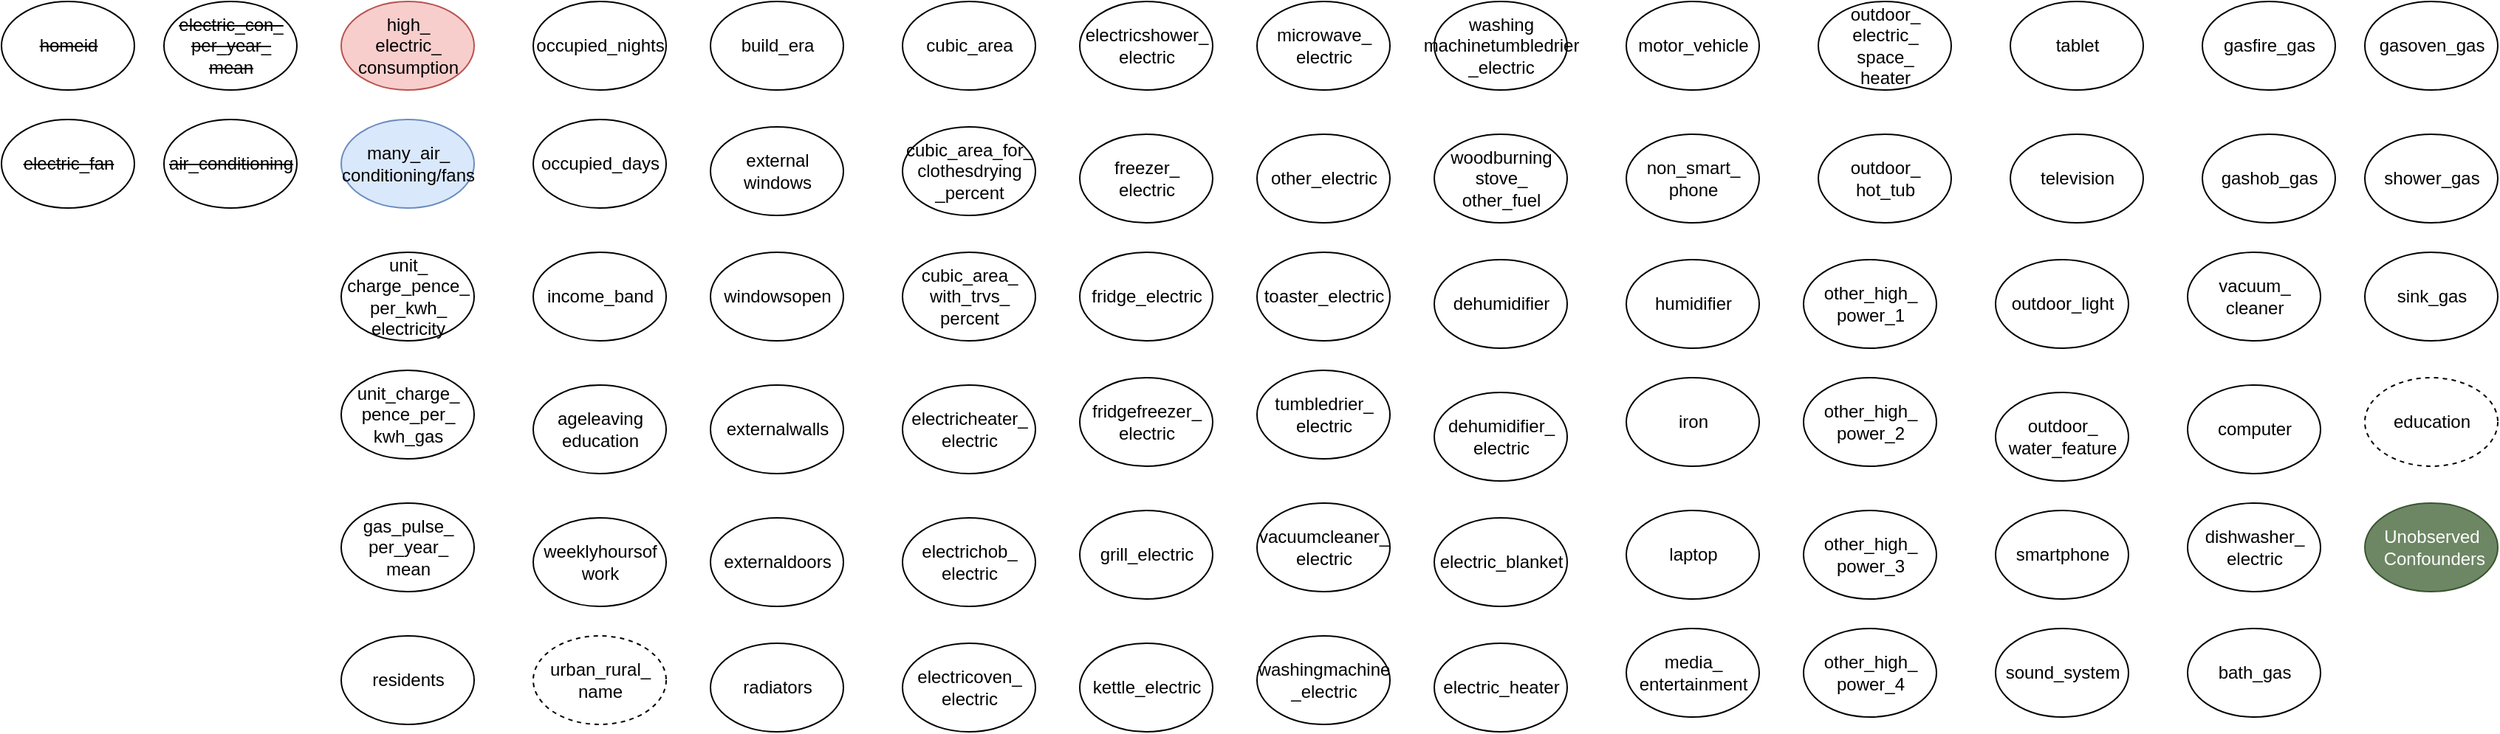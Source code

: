 <mxfile version="16.0.2" type="device" pages="2"><diagram id="edUaNYBjqw0dRM5WE8QL" name="Page-1"><mxGraphModel dx="1718" dy="553" grid="1" gridSize="10" guides="1" tooltips="1" connect="1" arrows="1" fold="1" page="1" pageScale="1" pageWidth="850" pageHeight="1100" math="0" shadow="0"><root><mxCell id="0"/><mxCell id="1" parent="0"/><mxCell id="qiOINa25vJbCKEWT8A0o-1" value="&lt;strike&gt;homeid&lt;/strike&gt;" style="ellipse;html=1;shadow=0;sketch=0;overflow=visible;" parent="1" vertex="1"><mxGeometry x="-210" y="20" width="90" height="60" as="geometry"/></mxCell><mxCell id="qiOINa25vJbCKEWT8A0o-2" value="residents" style="ellipse;html=1;shadow=0;sketch=0;overflow=visible;" parent="1" vertex="1"><mxGeometry x="20" y="450" width="90" height="60" as="geometry"/></mxCell><mxCell id="qiOINa25vJbCKEWT8A0o-3" value="income_band" style="ellipse;html=1;shadow=0;sketch=0;overflow=visible;" parent="1" vertex="1"><mxGeometry x="150" y="190" width="90" height="60" as="geometry"/></mxCell><mxCell id="qiOINa25vJbCKEWT8A0o-4" value="urban_rural_&lt;br&gt;name" style="ellipse;html=1;shadow=0;sketch=0;overflow=visible;dashed=1;" parent="1" vertex="1"><mxGeometry x="150" y="450" width="90" height="60" as="geometry"/></mxCell><mxCell id="qiOINa25vJbCKEWT8A0o-5" value="build_era" style="ellipse;html=1;shadow=0;sketch=0;overflow=visible;" parent="1" vertex="1"><mxGeometry x="270" y="20" width="90" height="60" as="geometry"/></mxCell><mxCell id="qiOINa25vJbCKEWT8A0o-6" value="occupied_days" style="ellipse;html=1;shadow=0;sketch=0;overflow=visible;" parent="1" vertex="1"><mxGeometry x="150" y="100" width="90" height="60" as="geometry"/></mxCell><mxCell id="qiOINa25vJbCKEWT8A0o-7" value="occupied_nights" style="ellipse;html=1;shadow=0;sketch=0;overflow=visible;" parent="1" vertex="1"><mxGeometry x="150" y="20" width="90" height="60" as="geometry"/></mxCell><mxCell id="qiOINa25vJbCKEWT8A0o-8" value="weeklyhoursof&lt;br&gt;work" style="ellipse;html=1;shadow=0;sketch=0;overflow=visible;" parent="1" vertex="1"><mxGeometry x="150" y="370" width="90" height="60" as="geometry"/></mxCell><mxCell id="qiOINa25vJbCKEWT8A0o-9" value="education" style="ellipse;html=1;shadow=0;sketch=0;overflow=visible;dashed=1;" parent="1" vertex="1"><mxGeometry x="1390" y="275" width="90" height="60" as="geometry"/></mxCell><mxCell id="qiOINa25vJbCKEWT8A0o-10" value="ageleaving&lt;br&gt;education" style="ellipse;html=1;shadow=0;sketch=0;overflow=visible;" parent="1" vertex="1"><mxGeometry x="150" y="280" width="90" height="60" as="geometry"/></mxCell><mxCell id="qiOINa25vJbCKEWT8A0o-11" value="external&lt;br&gt;windows" style="ellipse;html=1;shadow=0;sketch=0;overflow=visible;" parent="1" vertex="1"><mxGeometry x="270" y="105" width="90" height="60" as="geometry"/></mxCell><mxCell id="qiOINa25vJbCKEWT8A0o-12" value="externalwalls" style="ellipse;html=1;shadow=0;sketch=0;overflow=visible;" parent="1" vertex="1"><mxGeometry x="270" y="280" width="90" height="60" as="geometry"/></mxCell><mxCell id="qiOINa25vJbCKEWT8A0o-13" value="cubic_area" style="ellipse;html=1;shadow=0;sketch=0;overflow=visible;" parent="1" vertex="1"><mxGeometry x="400" y="20" width="90" height="60" as="geometry"/></mxCell><mxCell id="qiOINa25vJbCKEWT8A0o-14" value="radiators" style="ellipse;html=1;shadow=0;sketch=0;overflow=visible;" parent="1" vertex="1"><mxGeometry x="270" y="455" width="90" height="60" as="geometry"/></mxCell><mxCell id="qiOINa25vJbCKEWT8A0o-15" value="cubic_area_for_&lt;br&gt;clothesdrying&lt;br&gt;_percent" style="ellipse;html=1;shadow=0;sketch=0;overflow=visible;" parent="1" vertex="1"><mxGeometry x="400" y="105" width="90" height="60" as="geometry"/></mxCell><mxCell id="qiOINa25vJbCKEWT8A0o-16" value="cubic_area_&lt;br&gt;with_trvs_&lt;br&gt;percent" style="ellipse;html=1;shadow=0;sketch=0;overflow=visible;" parent="1" vertex="1"><mxGeometry x="400" y="190" width="90" height="60" as="geometry"/></mxCell><mxCell id="qiOINa25vJbCKEWT8A0o-17" value="dehumidifier" style="ellipse;html=1;shadow=0;sketch=0;overflow=visible;" parent="1" vertex="1"><mxGeometry x="760" y="195" width="90" height="60" as="geometry"/></mxCell><mxCell id="qiOINa25vJbCKEWT8A0o-18" value="dishwasher_&lt;br&gt;electric" style="ellipse;html=1;shadow=0;sketch=0;overflow=visible;" parent="1" vertex="1"><mxGeometry x="1270" y="360" width="90" height="60" as="geometry"/></mxCell><mxCell id="qiOINa25vJbCKEWT8A0o-19" value="electricheater_&lt;br&gt;electric" style="ellipse;html=1;shadow=0;sketch=0;overflow=visible;" parent="1" vertex="1"><mxGeometry x="400" y="280" width="90" height="60" as="geometry"/></mxCell><mxCell id="qiOINa25vJbCKEWT8A0o-20" value="electrichob_&lt;br&gt;electric" style="ellipse;html=1;shadow=0;sketch=0;overflow=visible;" parent="1" vertex="1"><mxGeometry x="400" y="370" width="90" height="60" as="geometry"/></mxCell><mxCell id="qiOINa25vJbCKEWT8A0o-21" value="electricoven_&lt;br&gt;electric" style="ellipse;html=1;shadow=0;sketch=0;overflow=visible;" parent="1" vertex="1"><mxGeometry x="400" y="455" width="90" height="60" as="geometry"/></mxCell><mxCell id="qiOINa25vJbCKEWT8A0o-22" value="electricshower_&lt;br&gt;electric" style="ellipse;html=1;shadow=0;sketch=0;overflow=visible;" parent="1" vertex="1"><mxGeometry x="520" y="20" width="90" height="60" as="geometry"/></mxCell><mxCell id="qiOINa25vJbCKEWT8A0o-23" value="freezer_&lt;br&gt;electric" style="ellipse;html=1;shadow=0;sketch=0;overflow=visible;" parent="1" vertex="1"><mxGeometry x="520" y="110" width="90" height="60" as="geometry"/></mxCell><mxCell id="qiOINa25vJbCKEWT8A0o-24" value="fridge_electric" style="ellipse;html=1;shadow=0;sketch=0;overflow=visible;" parent="1" vertex="1"><mxGeometry x="520" y="190" width="90" height="60" as="geometry"/></mxCell><mxCell id="qiOINa25vJbCKEWT8A0o-27" value="fridgefreezer_&lt;br&gt;electric" style="ellipse;html=1;shadow=0;sketch=0;overflow=visible;" parent="1" vertex="1"><mxGeometry x="520" y="275" width="90" height="60" as="geometry"/></mxCell><mxCell id="qiOINa25vJbCKEWT8A0o-28" value="grill_electric" style="ellipse;html=1;shadow=0;sketch=0;overflow=visible;" parent="1" vertex="1"><mxGeometry x="520" y="365" width="90" height="60" as="geometry"/></mxCell><mxCell id="qiOINa25vJbCKEWT8A0o-29" value="kettle_electric" style="ellipse;html=1;shadow=0;sketch=0;overflow=visible;" parent="1" vertex="1"><mxGeometry x="520" y="455" width="90" height="60" as="geometry"/></mxCell><mxCell id="qiOINa25vJbCKEWT8A0o-30" value="other_high_&lt;br&gt;power_4" style="ellipse;html=1;shadow=0;sketch=0;overflow=visible;" parent="1" vertex="1"><mxGeometry x="1010" y="445" width="90" height="60" as="geometry"/></mxCell><mxCell id="qiOINa25vJbCKEWT8A0o-31" value="laptop" style="ellipse;html=1;shadow=0;sketch=0;overflow=visible;" parent="1" vertex="1"><mxGeometry x="890" y="365" width="90" height="60" as="geometry"/></mxCell><mxCell id="qiOINa25vJbCKEWT8A0o-32" value="other_high_&lt;br&gt;power_2" style="ellipse;html=1;shadow=0;sketch=0;overflow=visible;" parent="1" vertex="1"><mxGeometry x="1010" y="275" width="90" height="60" as="geometry"/></mxCell><mxCell id="qiOINa25vJbCKEWT8A0o-33" value="humidifier" style="ellipse;html=1;shadow=0;sketch=0;overflow=visible;" parent="1" vertex="1"><mxGeometry x="890" y="195" width="90" height="60" as="geometry"/></mxCell><mxCell id="qiOINa25vJbCKEWT8A0o-34" value="computer" style="ellipse;html=1;shadow=0;sketch=0;overflow=visible;" parent="1" vertex="1"><mxGeometry x="1270" y="280" width="90" height="60" as="geometry"/></mxCell><mxCell id="qiOINa25vJbCKEWT8A0o-35" value="dehumidifier_&lt;br&gt;electric" style="ellipse;html=1;shadow=0;sketch=0;overflow=visible;" parent="1" vertex="1"><mxGeometry x="760" y="285" width="90" height="60" as="geometry"/></mxCell><mxCell id="qiOINa25vJbCKEWT8A0o-36" value="iron" style="ellipse;html=1;shadow=0;sketch=0;overflow=visible;" parent="1" vertex="1"><mxGeometry x="890" y="275" width="90" height="60" as="geometry"/></mxCell><mxCell id="qiOINa25vJbCKEWT8A0o-37" value="electric_heater" style="ellipse;html=1;shadow=0;sketch=0;overflow=visible;" parent="1" vertex="1"><mxGeometry x="760" y="455" width="90" height="60" as="geometry"/></mxCell><mxCell id="qiOINa25vJbCKEWT8A0o-38" value="tumbledrier_&lt;br&gt;electric" style="ellipse;html=1;shadow=0;sketch=0;overflow=visible;" parent="1" vertex="1"><mxGeometry x="640" y="270" width="90" height="60" as="geometry"/></mxCell><mxCell id="qiOINa25vJbCKEWT8A0o-39" value="vacuumcleaner_&lt;br&gt;electric" style="ellipse;html=1;shadow=0;sketch=0;overflow=visible;" parent="1" vertex="1"><mxGeometry x="640" y="360" width="90" height="60" as="geometry"/></mxCell><mxCell id="qiOINa25vJbCKEWT8A0o-40" value="&lt;strike&gt;electric_fan&lt;/strike&gt;" style="ellipse;html=1;shadow=0;sketch=0;overflow=visible;" parent="1" vertex="1"><mxGeometry x="-210" y="100" width="90" height="60" as="geometry"/></mxCell><mxCell id="qiOINa25vJbCKEWT8A0o-41" value="&lt;strike&gt;air_conditioning&lt;/strike&gt;" style="ellipse;html=1;shadow=0;sketch=0;overflow=visible;" parent="1" vertex="1"><mxGeometry x="-100" y="100" width="90" height="60" as="geometry"/></mxCell><mxCell id="qiOINa25vJbCKEWT8A0o-42" value="woodburning&lt;br&gt;stove_&lt;br&gt;other_fuel" style="ellipse;html=1;shadow=0;sketch=0;overflow=visible;" parent="1" vertex="1"><mxGeometry x="760" y="110" width="90" height="60" as="geometry"/></mxCell><mxCell id="qiOINa25vJbCKEWT8A0o-43" value="electric_blanket" style="ellipse;html=1;shadow=0;sketch=0;overflow=visible;" parent="1" vertex="1"><mxGeometry x="760" y="370" width="90" height="60" as="geometry"/></mxCell><mxCell id="qiOINa25vJbCKEWT8A0o-44" value="outdoor_light" style="ellipse;html=1;shadow=0;sketch=0;overflow=visible;" parent="1" vertex="1"><mxGeometry x="1140" y="195" width="90" height="60" as="geometry"/></mxCell><mxCell id="qiOINa25vJbCKEWT8A0o-45" value="washingmachine&lt;br&gt;_electric" style="ellipse;html=1;shadow=0;sketch=0;overflow=visible;" parent="1" vertex="1"><mxGeometry x="640" y="450" width="90" height="60" as="geometry"/></mxCell><mxCell id="qiOINa25vJbCKEWT8A0o-46" value="microwave_&lt;br&gt;electric" style="ellipse;html=1;shadow=0;sketch=0;overflow=visible;" parent="1" vertex="1"><mxGeometry x="640" y="20" width="90" height="60" as="geometry"/></mxCell><mxCell id="qiOINa25vJbCKEWT8A0o-47" value="outdoor_&lt;br&gt;electric_&lt;br&gt;space_&lt;br&gt;heater" style="ellipse;html=1;shadow=0;sketch=0;overflow=visible;" parent="1" vertex="1"><mxGeometry x="1020" y="20" width="90" height="60" as="geometry"/></mxCell><mxCell id="qiOINa25vJbCKEWT8A0o-49" value="outdoor_&lt;br&gt;hot_tub" style="ellipse;html=1;shadow=0;sketch=0;overflow=visible;" parent="1" vertex="1"><mxGeometry x="1020" y="110" width="90" height="60" as="geometry"/></mxCell><mxCell id="qiOINa25vJbCKEWT8A0o-50" value="outdoor_&lt;br&gt;water_feature" style="ellipse;html=1;shadow=0;sketch=0;overflow=visible;" parent="1" vertex="1"><mxGeometry x="1140" y="285" width="90" height="60" as="geometry"/></mxCell><mxCell id="qiOINa25vJbCKEWT8A0o-51" value="externaldoors" style="ellipse;html=1;shadow=0;sketch=0;overflow=visible;" parent="1" vertex="1"><mxGeometry x="270" y="370" width="90" height="60" as="geometry"/></mxCell><mxCell id="qiOINa25vJbCKEWT8A0o-52" value="high_&lt;br&gt;electric_&lt;br&gt;consumption" style="ellipse;html=1;shadow=0;sketch=0;overflow=visible;fillColor=#f8cecc;strokeColor=#b85450;" parent="1" vertex="1"><mxGeometry x="20" y="20" width="90" height="60" as="geometry"/></mxCell><mxCell id="qiOINa25vJbCKEWT8A0o-53" value="many_air_&lt;br&gt;conditioning/fans" style="ellipse;html=1;shadow=0;sketch=0;overflow=visible;fillColor=#dae8fc;strokeColor=#6c8ebf;" parent="1" vertex="1"><mxGeometry x="20" y="100" width="90" height="60" as="geometry"/></mxCell><mxCell id="qiOINa25vJbCKEWT8A0o-54" value="&lt;strike&gt;electric_con_&lt;br&gt;per_year_&lt;br&gt;mean&lt;/strike&gt;" style="ellipse;html=1;shadow=0;sketch=0;overflow=visible;" parent="1" vertex="1"><mxGeometry x="-100" y="20" width="90" height="60" as="geometry"/></mxCell><mxCell id="qiOINa25vJbCKEWT8A0o-55" value="unit_&lt;br&gt;charge_pence_&lt;br&gt;per_kwh_&lt;br&gt;electricity" style="ellipse;html=1;shadow=0;sketch=0;overflow=visible;" parent="1" vertex="1"><mxGeometry x="20" y="190" width="90" height="60" as="geometry"/></mxCell><mxCell id="qiOINa25vJbCKEWT8A0o-56" value="vacuum_&lt;br&gt;cleaner" style="ellipse;html=1;shadow=0;sketch=0;overflow=visible;" parent="1" vertex="1"><mxGeometry x="1270" y="190" width="90" height="60" as="geometry"/></mxCell><mxCell id="qiOINa25vJbCKEWT8A0o-57" value="television" style="ellipse;html=1;shadow=0;sketch=0;overflow=visible;" parent="1" vertex="1"><mxGeometry x="1150" y="110" width="90" height="60" as="geometry"/></mxCell><mxCell id="qiOINa25vJbCKEWT8A0o-58" value="tablet" style="ellipse;html=1;shadow=0;sketch=0;overflow=visible;" parent="1" vertex="1"><mxGeometry x="1150" y="20" width="90" height="60" as="geometry"/></mxCell><mxCell id="qiOINa25vJbCKEWT8A0o-59" value="sound_system" style="ellipse;html=1;shadow=0;sketch=0;overflow=visible;" parent="1" vertex="1"><mxGeometry x="1140" y="445" width="90" height="60" as="geometry"/></mxCell><mxCell id="qiOINa25vJbCKEWT8A0o-60" value="smartphone" style="ellipse;html=1;shadow=0;sketch=0;overflow=visible;" parent="1" vertex="1"><mxGeometry x="1140" y="365" width="90" height="60" as="geometry"/></mxCell><mxCell id="qiOINa25vJbCKEWT8A0o-61" value="other_high_&lt;br&gt;power_1" style="ellipse;html=1;shadow=0;sketch=0;overflow=visible;" parent="1" vertex="1"><mxGeometry x="1010" y="195" width="90" height="60" as="geometry"/></mxCell><mxCell id="qiOINa25vJbCKEWT8A0o-62" value="non_smart_&lt;br&gt;phone" style="ellipse;html=1;shadow=0;sketch=0;overflow=visible;" parent="1" vertex="1"><mxGeometry x="890" y="110" width="90" height="60" as="geometry"/></mxCell><mxCell id="qiOINa25vJbCKEWT8A0o-63" value="motor_vehicle" style="ellipse;html=1;shadow=0;sketch=0;overflow=visible;" parent="1" vertex="1"><mxGeometry x="890" y="20" width="90" height="60" as="geometry"/></mxCell><mxCell id="qiOINa25vJbCKEWT8A0o-64" value="media_&lt;br&gt;entertainment" style="ellipse;html=1;shadow=0;sketch=0;overflow=visible;" parent="1" vertex="1"><mxGeometry x="890" y="445" width="90" height="60" as="geometry"/></mxCell><mxCell id="qiOINa25vJbCKEWT8A0o-65" value="other_high_&lt;br&gt;power_3" style="ellipse;html=1;shadow=0;sketch=0;overflow=visible;" parent="1" vertex="1"><mxGeometry x="1010" y="365" width="90" height="60" as="geometry"/></mxCell><mxCell id="qiOINa25vJbCKEWT8A0o-66" value="washing&lt;br&gt;machinetumbledrier&lt;br&gt;_electric" style="ellipse;html=1;shadow=0;sketch=0;overflow=visible;" parent="1" vertex="1"><mxGeometry x="760" y="20" width="90" height="60" as="geometry"/></mxCell><mxCell id="qiOINa25vJbCKEWT8A0o-69" value="other_electric" style="ellipse;html=1;shadow=0;sketch=0;overflow=visible;" parent="1" vertex="1"><mxGeometry x="640" y="110" width="90" height="60" as="geometry"/></mxCell><mxCell id="qiOINa25vJbCKEWT8A0o-70" value="toaster_electric" style="ellipse;html=1;shadow=0;sketch=0;overflow=visible;" parent="1" vertex="1"><mxGeometry x="640" y="190" width="90" height="60" as="geometry"/></mxCell><mxCell id="nd_E52OTS7fLBENPmow7-1" value="windowsopen" style="ellipse;html=1;shadow=0;sketch=0;overflow=visible;" parent="1" vertex="1"><mxGeometry x="270" y="190" width="90" height="60" as="geometry"/></mxCell><mxCell id="Ex1pqcBfwxGxyvgAgBSZ-1" value="Unobserved&lt;br&gt;&amp;nbsp;Confounders" style="ellipse;html=1;shadow=0;sketch=0;overflow=visible;fillColor=#6d8764;strokeColor=#3A5431;fontColor=#ffffff;" parent="1" vertex="1"><mxGeometry x="1390" y="360" width="90" height="60" as="geometry"/></mxCell><mxCell id="wyto_pDlmpdzglWy7c0M-1" value="unit_charge_&lt;br&gt;pence_per_&lt;br&gt;kwh_gas" style="ellipse;html=1;shadow=0;sketch=0;overflow=visible;" parent="1" vertex="1"><mxGeometry x="20" y="270" width="90" height="60" as="geometry"/></mxCell><mxCell id="wyto_pDlmpdzglWy7c0M-2" value="gas_pulse_&lt;br&gt;per_year_&lt;br&gt;mean" style="ellipse;html=1;shadow=0;sketch=0;overflow=visible;" parent="1" vertex="1"><mxGeometry x="20" y="360" width="90" height="60" as="geometry"/></mxCell><mxCell id="mq9lu98zbAPp0on9q5vm-1" value="bath_gas" style="ellipse;html=1;shadow=0;sketch=0;overflow=visible;" parent="1" vertex="1"><mxGeometry x="1270" y="445" width="90" height="60" as="geometry"/></mxCell><mxCell id="SPpdl9W68YSb0y2mEftB-1" value="gasfire_gas" style="ellipse;html=1;shadow=0;sketch=0;overflow=visible;" parent="1" vertex="1"><mxGeometry x="1280" y="20" width="90" height="60" as="geometry"/></mxCell><mxCell id="E5UHx2ixI7yXPAj_zhL9-1" value="gashob_gas" style="ellipse;html=1;shadow=0;sketch=0;overflow=visible;" parent="1" vertex="1"><mxGeometry x="1280" y="110" width="90" height="60" as="geometry"/></mxCell><mxCell id="3OABb6FPv9xkGm5orpx6-2" value="gasoven_gas" style="ellipse;html=1;shadow=0;sketch=0;overflow=visible;" parent="1" vertex="1"><mxGeometry x="1390" y="20" width="90" height="60" as="geometry"/></mxCell><mxCell id="HAHCza41n3Pe5kepCpij-2" value="shower_gas" style="ellipse;html=1;shadow=0;sketch=0;overflow=visible;" parent="1" vertex="1"><mxGeometry x="1390" y="110" width="90" height="60" as="geometry"/></mxCell><mxCell id="GNpqclheU6RUElxUGXCw-2" value="sink_gas" style="ellipse;html=1;shadow=0;sketch=0;overflow=visible;" parent="1" vertex="1"><mxGeometry x="1390" y="190" width="90" height="60" as="geometry"/></mxCell></root></mxGraphModel></diagram><diagram id="cumdpfXdWdi9NEsijJX7" name="Page-2"><mxGraphModel dx="1718" dy="1653" grid="1" gridSize="10" guides="1" tooltips="1" connect="1" arrows="1" fold="1" page="1" pageScale="1" pageWidth="850" pageHeight="1100" math="0" shadow="0"><root><mxCell id="NrBDsHQqOWUDvbf6_TxT-0"/><mxCell id="NrBDsHQqOWUDvbf6_TxT-1" parent="NrBDsHQqOWUDvbf6_TxT-0"/><mxCell id="iF9fNq-5dQYPszhW30aZ-0" value="income_band" style="ellipse;html=1;shadow=0;sketch=0;overflow=visible;" parent="NrBDsHQqOWUDvbf6_TxT-1" vertex="1"><mxGeometry x="210" y="60" width="90" height="60" as="geometry"/></mxCell><mxCell id="iF9fNq-5dQYPszhW30aZ-1" value="" style="endArrow=classic;html=1;rounded=0;startArrow=none;" parent="NrBDsHQqOWUDvbf6_TxT-1" source="iF9fNq-5dQYPszhW30aZ-243" target="iF9fNq-5dQYPszhW30aZ-238" edge="1"><mxGeometry width="50" height="50" relative="1" as="geometry"><mxPoint x="50" y="160" as="sourcePoint"/><mxPoint x="100" y="110" as="targetPoint"/></mxGeometry></mxCell><mxCell id="iF9fNq-5dQYPszhW30aZ-2" value="residents" style="ellipse;html=1;shadow=0;sketch=0;overflow=visible;" parent="NrBDsHQqOWUDvbf6_TxT-1" vertex="1"><mxGeometry x="340" y="-1010" width="90" height="60" as="geometry"/></mxCell><mxCell id="iF9fNq-5dQYPszhW30aZ-3" value="" style="endArrow=classic;html=1;rounded=0;" parent="NrBDsHQqOWUDvbf6_TxT-1" source="iF9fNq-5dQYPszhW30aZ-0" target="iF9fNq-5dQYPszhW30aZ-2" edge="1"><mxGeometry width="50" height="50" relative="1" as="geometry"><mxPoint x="278.978" y="80.066" as="sourcePoint"/><mxPoint x="383.002" y="-950.067" as="targetPoint"/></mxGeometry></mxCell><mxCell id="iF9fNq-5dQYPszhW30aZ-4" value="urban_rural_&lt;br&gt;name" style="ellipse;html=1;shadow=0;sketch=0;overflow=visible;dashed=1;" parent="NrBDsHQqOWUDvbf6_TxT-1" vertex="1"><mxGeometry x="-60" y="90" width="90" height="60" as="geometry"/></mxCell><mxCell id="iF9fNq-5dQYPszhW30aZ-5" value="" style="endArrow=classic;html=1;rounded=0;" parent="NrBDsHQqOWUDvbf6_TxT-1" source="iF9fNq-5dQYPszhW30aZ-0" target="iF9fNq-5dQYPszhW30aZ-4" edge="1"><mxGeometry width="50" height="50" relative="1" as="geometry"><mxPoint x="170" y="280" as="sourcePoint"/><mxPoint x="220" y="230" as="targetPoint"/></mxGeometry></mxCell><mxCell id="iF9fNq-5dQYPszhW30aZ-6" value="build_era" style="ellipse;html=1;shadow=0;sketch=0;overflow=visible;" parent="NrBDsHQqOWUDvbf6_TxT-1" vertex="1"><mxGeometry x="-425" y="340" width="90" height="60" as="geometry"/></mxCell><mxCell id="iF9fNq-5dQYPszhW30aZ-7" value="" style="endArrow=classic;html=1;rounded=0;" parent="NrBDsHQqOWUDvbf6_TxT-1" source="iF9fNq-5dQYPszhW30aZ-0" target="iF9fNq-5dQYPszhW30aZ-6" edge="1"><mxGeometry width="50" height="50" relative="1" as="geometry"><mxPoint x="170" y="280" as="sourcePoint"/><mxPoint x="220" y="230" as="targetPoint"/></mxGeometry></mxCell><mxCell id="iF9fNq-5dQYPszhW30aZ-8" value="occupied_days" style="ellipse;html=1;shadow=0;sketch=0;overflow=visible;" parent="NrBDsHQqOWUDvbf6_TxT-1" vertex="1"><mxGeometry x="410" y="120" width="90" height="60" as="geometry"/></mxCell><mxCell id="iF9fNq-5dQYPszhW30aZ-9" value="" style="endArrow=classic;html=1;rounded=0;" parent="NrBDsHQqOWUDvbf6_TxT-1" source="iF9fNq-5dQYPszhW30aZ-8" target="iF9fNq-5dQYPszhW30aZ-238" edge="1"><mxGeometry width="50" height="50" relative="1" as="geometry"><mxPoint x="170" y="280" as="sourcePoint"/><mxPoint x="220" y="230" as="targetPoint"/></mxGeometry></mxCell><mxCell id="iF9fNq-5dQYPszhW30aZ-10" value="" style="endArrow=classic;html=1;rounded=0;" parent="NrBDsHQqOWUDvbf6_TxT-1" source="iF9fNq-5dQYPszhW30aZ-2" target="iF9fNq-5dQYPszhW30aZ-8" edge="1"><mxGeometry width="50" height="50" relative="1" as="geometry"><mxPoint x="170" y="280" as="sourcePoint"/><mxPoint x="220" y="230" as="targetPoint"/></mxGeometry></mxCell><mxCell id="iF9fNq-5dQYPszhW30aZ-11" value="" style="endArrow=classic;html=1;rounded=0;" parent="NrBDsHQqOWUDvbf6_TxT-1" source="iF9fNq-5dQYPszhW30aZ-6" target="iF9fNq-5dQYPszhW30aZ-238" edge="1"><mxGeometry width="50" height="50" relative="1" as="geometry"><mxPoint x="170" y="280" as="sourcePoint"/><mxPoint x="220" y="230" as="targetPoint"/></mxGeometry></mxCell><mxCell id="iF9fNq-5dQYPszhW30aZ-12" value="occupied_nights" style="ellipse;html=1;shadow=0;sketch=0;overflow=visible;" parent="NrBDsHQqOWUDvbf6_TxT-1" vertex="1"><mxGeometry x="560" y="140" width="90" height="60" as="geometry"/></mxCell><mxCell id="iF9fNq-5dQYPszhW30aZ-13" value="" style="endArrow=classic;html=1;rounded=0;" parent="NrBDsHQqOWUDvbf6_TxT-1" source="iF9fNq-5dQYPszhW30aZ-12" target="iF9fNq-5dQYPszhW30aZ-238" edge="1"><mxGeometry width="50" height="50" relative="1" as="geometry"><mxPoint x="470" y="280" as="sourcePoint"/><mxPoint x="520" y="230" as="targetPoint"/></mxGeometry></mxCell><mxCell id="iF9fNq-5dQYPszhW30aZ-14" value="" style="endArrow=classic;html=1;rounded=0;" parent="NrBDsHQqOWUDvbf6_TxT-1" source="iF9fNq-5dQYPszhW30aZ-2" target="iF9fNq-5dQYPszhW30aZ-12" edge="1"><mxGeometry width="50" height="50" relative="1" as="geometry"><mxPoint x="280" y="280" as="sourcePoint"/><mxPoint x="330" y="230" as="targetPoint"/></mxGeometry></mxCell><mxCell id="iF9fNq-5dQYPszhW30aZ-15" value="weeklyhoursof&lt;br&gt;work" style="ellipse;html=1;shadow=0;sketch=0;overflow=visible;" parent="NrBDsHQqOWUDvbf6_TxT-1" vertex="1"><mxGeometry x="790" y="180" width="90" height="60" as="geometry"/></mxCell><mxCell id="iF9fNq-5dQYPszhW30aZ-16" value="" style="endArrow=classic;html=1;rounded=0;" parent="NrBDsHQqOWUDvbf6_TxT-1" source="iF9fNq-5dQYPszhW30aZ-2" target="iF9fNq-5dQYPszhW30aZ-15" edge="1"><mxGeometry width="50" height="50" relative="1" as="geometry"><mxPoint x="320" y="230" as="sourcePoint"/><mxPoint x="370" y="180" as="targetPoint"/></mxGeometry></mxCell><mxCell id="iF9fNq-5dQYPszhW30aZ-17" value="" style="endArrow=classic;html=1;rounded=0;" parent="NrBDsHQqOWUDvbf6_TxT-1" source="iF9fNq-5dQYPszhW30aZ-15" target="iF9fNq-5dQYPszhW30aZ-238" edge="1"><mxGeometry width="50" height="50" relative="1" as="geometry"><mxPoint x="320" y="230" as="sourcePoint"/><mxPoint x="370" y="180" as="targetPoint"/></mxGeometry></mxCell><mxCell id="iF9fNq-5dQYPszhW30aZ-18" value="education" style="ellipse;html=1;shadow=0;sketch=0;overflow=visible;dashed=1;" parent="NrBDsHQqOWUDvbf6_TxT-1" vertex="1"><mxGeometry x="30" y="-290" width="90" height="60" as="geometry"/></mxCell><mxCell id="iF9fNq-5dQYPszhW30aZ-19" value="" style="endArrow=classic;html=1;rounded=0;" parent="NrBDsHQqOWUDvbf6_TxT-1" source="iF9fNq-5dQYPszhW30aZ-18" target="iF9fNq-5dQYPszhW30aZ-0" edge="1"><mxGeometry width="50" height="50" relative="1" as="geometry"><mxPoint x="320" y="230" as="sourcePoint"/><mxPoint x="370" y="180" as="targetPoint"/></mxGeometry></mxCell><mxCell id="iF9fNq-5dQYPszhW30aZ-20" value="ageleaving&lt;br&gt;education" style="ellipse;html=1;shadow=0;sketch=0;overflow=visible;" parent="NrBDsHQqOWUDvbf6_TxT-1" vertex="1"><mxGeometry x="-360" y="-60" width="90" height="60" as="geometry"/></mxCell><mxCell id="iF9fNq-5dQYPszhW30aZ-21" value="" style="endArrow=classic;html=1;rounded=0;" parent="NrBDsHQqOWUDvbf6_TxT-1" source="iF9fNq-5dQYPszhW30aZ-20" target="iF9fNq-5dQYPszhW30aZ-0" edge="1"><mxGeometry width="50" height="50" relative="1" as="geometry"><mxPoint x="320" y="230" as="sourcePoint"/><mxPoint x="370" y="180" as="targetPoint"/></mxGeometry></mxCell><mxCell id="iF9fNq-5dQYPszhW30aZ-22" value="" style="endArrow=classic;html=1;rounded=0;" parent="NrBDsHQqOWUDvbf6_TxT-1" source="iF9fNq-5dQYPszhW30aZ-18" target="iF9fNq-5dQYPszhW30aZ-20" edge="1"><mxGeometry width="50" height="50" relative="1" as="geometry"><mxPoint x="320" y="230" as="sourcePoint"/><mxPoint x="370" y="180" as="targetPoint"/></mxGeometry></mxCell><mxCell id="iF9fNq-5dQYPszhW30aZ-23" value="" style="endArrow=classic;html=1;rounded=0;" parent="NrBDsHQqOWUDvbf6_TxT-1" source="iF9fNq-5dQYPszhW30aZ-4" target="iF9fNq-5dQYPszhW30aZ-6" edge="1"><mxGeometry width="50" height="50" relative="1" as="geometry"><mxPoint x="320" y="230" as="sourcePoint"/><mxPoint x="370" y="180" as="targetPoint"/></mxGeometry></mxCell><mxCell id="iF9fNq-5dQYPszhW30aZ-24" value="" style="endArrow=classic;html=1;rounded=0;" parent="NrBDsHQqOWUDvbf6_TxT-1" source="iF9fNq-5dQYPszhW30aZ-4" target="iF9fNq-5dQYPszhW30aZ-317" edge="1"><mxGeometry width="50" height="50" relative="1" as="geometry"><mxPoint x="320" y="330" as="sourcePoint"/><mxPoint x="370" y="280" as="targetPoint"/></mxGeometry></mxCell><mxCell id="iF9fNq-5dQYPszhW30aZ-25" value="" style="endArrow=classic;html=1;rounded=0;" parent="NrBDsHQqOWUDvbf6_TxT-1" source="iF9fNq-5dQYPszhW30aZ-6" target="iF9fNq-5dQYPszhW30aZ-317" edge="1"><mxGeometry width="50" height="50" relative="1" as="geometry"><mxPoint x="320" y="330" as="sourcePoint"/><mxPoint x="370" y="280" as="targetPoint"/></mxGeometry></mxCell><mxCell id="iF9fNq-5dQYPszhW30aZ-26" value="" style="endArrow=classic;html=1;rounded=0;" parent="NrBDsHQqOWUDvbf6_TxT-1" source="iF9fNq-5dQYPszhW30aZ-4" target="iF9fNq-5dQYPszhW30aZ-350" edge="1"><mxGeometry width="50" height="50" relative="1" as="geometry"><mxPoint x="320" y="330" as="sourcePoint"/><mxPoint x="370" y="280" as="targetPoint"/></mxGeometry></mxCell><mxCell id="iF9fNq-5dQYPszhW30aZ-27" value="" style="endArrow=classic;html=1;rounded=0;" parent="NrBDsHQqOWUDvbf6_TxT-1" source="iF9fNq-5dQYPszhW30aZ-6" target="iF9fNq-5dQYPszhW30aZ-350" edge="1"><mxGeometry width="50" height="50" relative="1" as="geometry"><mxPoint x="320" y="330" as="sourcePoint"/><mxPoint x="370" y="280" as="targetPoint"/></mxGeometry></mxCell><mxCell id="iF9fNq-5dQYPszhW30aZ-28" value="" style="endArrow=classic;html=1;rounded=0;startArrow=none;" parent="NrBDsHQqOWUDvbf6_TxT-1" source="iF9fNq-5dQYPszhW30aZ-301" target="iF9fNq-5dQYPszhW30aZ-238" edge="1"><mxGeometry width="50" height="50" relative="1" as="geometry"><mxPoint x="320" y="330" as="sourcePoint"/><mxPoint x="370" y="280" as="targetPoint"/></mxGeometry></mxCell><mxCell id="iF9fNq-5dQYPszhW30aZ-29" value="" style="endArrow=classic;html=1;rounded=0;" parent="NrBDsHQqOWUDvbf6_TxT-1" source="iF9fNq-5dQYPszhW30aZ-4" target="iF9fNq-5dQYPszhW30aZ-31" edge="1"><mxGeometry width="50" height="50" relative="1" as="geometry"><mxPoint x="320" y="330" as="sourcePoint"/><mxPoint x="370" y="280" as="targetPoint"/></mxGeometry></mxCell><mxCell id="iF9fNq-5dQYPszhW30aZ-30" value="" style="endArrow=classic;html=1;rounded=0;" parent="NrBDsHQqOWUDvbf6_TxT-1" source="iF9fNq-5dQYPszhW30aZ-6" target="iF9fNq-5dQYPszhW30aZ-31" edge="1"><mxGeometry width="50" height="50" relative="1" as="geometry"><mxPoint x="320" y="330" as="sourcePoint"/><mxPoint x="370" y="280" as="targetPoint"/></mxGeometry></mxCell><mxCell id="iF9fNq-5dQYPszhW30aZ-31" value="externalwalls" style="ellipse;html=1;shadow=0;sketch=0;overflow=visible;" parent="NrBDsHQqOWUDvbf6_TxT-1" vertex="1"><mxGeometry x="965" y="970" width="90" height="60" as="geometry"/></mxCell><mxCell id="iF9fNq-5dQYPszhW30aZ-32" value="cubic_area" style="ellipse;html=1;shadow=0;sketch=0;overflow=visible;" parent="NrBDsHQqOWUDvbf6_TxT-1" vertex="1"><mxGeometry x="965" y="1090" width="90" height="60" as="geometry"/></mxCell><mxCell id="iF9fNq-5dQYPszhW30aZ-33" value="" style="endArrow=classic;html=1;rounded=0;" parent="NrBDsHQqOWUDvbf6_TxT-1" source="iF9fNq-5dQYPszhW30aZ-4" target="iF9fNq-5dQYPszhW30aZ-32" edge="1"><mxGeometry width="50" height="50" relative="1" as="geometry"><mxPoint x="320" y="290" as="sourcePoint"/><mxPoint x="370" y="240" as="targetPoint"/></mxGeometry></mxCell><mxCell id="iF9fNq-5dQYPszhW30aZ-34" value="" style="endArrow=classic;html=1;rounded=0;" parent="NrBDsHQqOWUDvbf6_TxT-1" source="iF9fNq-5dQYPszhW30aZ-6" target="iF9fNq-5dQYPszhW30aZ-32" edge="1"><mxGeometry width="50" height="50" relative="1" as="geometry"><mxPoint x="320" y="290" as="sourcePoint"/><mxPoint x="370" y="240" as="targetPoint"/></mxGeometry></mxCell><mxCell id="iF9fNq-5dQYPszhW30aZ-35" value="radiators" style="ellipse;html=1;shadow=0;sketch=0;overflow=visible;" parent="NrBDsHQqOWUDvbf6_TxT-1" vertex="1"><mxGeometry x="320" y="640" width="90" height="60" as="geometry"/></mxCell><mxCell id="iF9fNq-5dQYPszhW30aZ-36" value="" style="endArrow=classic;html=1;rounded=0;" parent="NrBDsHQqOWUDvbf6_TxT-1" source="iF9fNq-5dQYPszhW30aZ-4" target="iF9fNq-5dQYPszhW30aZ-35" edge="1"><mxGeometry width="50" height="50" relative="1" as="geometry"><mxPoint x="320" y="510" as="sourcePoint"/><mxPoint x="370" y="460" as="targetPoint"/></mxGeometry></mxCell><mxCell id="iF9fNq-5dQYPszhW30aZ-37" value="" style="endArrow=classic;html=1;rounded=0;" parent="NrBDsHQqOWUDvbf6_TxT-1" source="iF9fNq-5dQYPszhW30aZ-6" target="iF9fNq-5dQYPszhW30aZ-35" edge="1"><mxGeometry width="50" height="50" relative="1" as="geometry"><mxPoint x="320" y="510" as="sourcePoint"/><mxPoint x="370" y="460" as="targetPoint"/></mxGeometry></mxCell><mxCell id="iF9fNq-5dQYPszhW30aZ-38" value="" style="endArrow=classic;html=1;rounded=0;" parent="NrBDsHQqOWUDvbf6_TxT-1" source="iF9fNq-5dQYPszhW30aZ-35" target="iF9fNq-5dQYPszhW30aZ-238" edge="1"><mxGeometry width="50" height="50" relative="1" as="geometry"><mxPoint x="320" y="510" as="sourcePoint"/><mxPoint x="370" y="460" as="targetPoint"/></mxGeometry></mxCell><mxCell id="iF9fNq-5dQYPszhW30aZ-39" value="cubic_area_for_&lt;br&gt;clothesdrying&lt;br&gt;_percent" style="ellipse;html=1;shadow=0;sketch=0;overflow=visible;" parent="NrBDsHQqOWUDvbf6_TxT-1" vertex="1"><mxGeometry x="975" y="1190" width="90" height="60" as="geometry"/></mxCell><mxCell id="iF9fNq-5dQYPszhW30aZ-40" value="" style="endArrow=classic;html=1;rounded=0;" parent="NrBDsHQqOWUDvbf6_TxT-1" source="iF9fNq-5dQYPszhW30aZ-4" target="iF9fNq-5dQYPszhW30aZ-39" edge="1"><mxGeometry width="50" height="50" relative="1" as="geometry"><mxPoint x="320" y="480" as="sourcePoint"/><mxPoint x="370" y="430" as="targetPoint"/></mxGeometry></mxCell><mxCell id="iF9fNq-5dQYPszhW30aZ-41" value="" style="endArrow=classic;html=1;rounded=0;" parent="NrBDsHQqOWUDvbf6_TxT-1" source="iF9fNq-5dQYPszhW30aZ-6" target="iF9fNq-5dQYPszhW30aZ-39" edge="1"><mxGeometry width="50" height="50" relative="1" as="geometry"><mxPoint x="320" y="480" as="sourcePoint"/><mxPoint x="370" y="430" as="targetPoint"/></mxGeometry></mxCell><mxCell id="iF9fNq-5dQYPszhW30aZ-42" value="cubic_area_&lt;br&gt;with_trvs_&lt;br&gt;percent" style="ellipse;html=1;shadow=0;sketch=0;overflow=visible;" parent="NrBDsHQqOWUDvbf6_TxT-1" vertex="1"><mxGeometry x="975" y="1290" width="90" height="60" as="geometry"/></mxCell><mxCell id="iF9fNq-5dQYPszhW30aZ-43" value="" style="endArrow=classic;html=1;rounded=0;" parent="NrBDsHQqOWUDvbf6_TxT-1" source="iF9fNq-5dQYPszhW30aZ-4" target="iF9fNq-5dQYPszhW30aZ-42" edge="1"><mxGeometry width="50" height="50" relative="1" as="geometry"><mxPoint x="320" y="490" as="sourcePoint"/><mxPoint x="370" y="440" as="targetPoint"/></mxGeometry></mxCell><mxCell id="iF9fNq-5dQYPszhW30aZ-44" value="" style="endArrow=classic;html=1;rounded=0;" parent="NrBDsHQqOWUDvbf6_TxT-1" source="iF9fNq-5dQYPszhW30aZ-6" target="iF9fNq-5dQYPszhW30aZ-42" edge="1"><mxGeometry width="50" height="50" relative="1" as="geometry"><mxPoint x="320" y="490" as="sourcePoint"/><mxPoint x="370" y="440" as="targetPoint"/></mxGeometry></mxCell><mxCell id="iF9fNq-5dQYPszhW30aZ-45" value="" style="endArrow=classic;html=1;rounded=0;" parent="NrBDsHQqOWUDvbf6_TxT-1" source="iF9fNq-5dQYPszhW30aZ-35" target="iF9fNq-5dQYPszhW30aZ-42" edge="1"><mxGeometry width="50" height="50" relative="1" as="geometry"><mxPoint x="10" y="-290" as="sourcePoint"/><mxPoint x="995.764" y="1324.723" as="targetPoint"/></mxGeometry></mxCell><mxCell id="iF9fNq-5dQYPszhW30aZ-46" value="dehumidifier" style="ellipse;html=1;shadow=0;sketch=0;overflow=visible;" parent="NrBDsHQqOWUDvbf6_TxT-1" vertex="1"><mxGeometry x="1690" y="680" width="90" height="60" as="geometry"/></mxCell><mxCell id="iF9fNq-5dQYPszhW30aZ-47" value="" style="endArrow=classic;html=1;rounded=0;" parent="NrBDsHQqOWUDvbf6_TxT-1" source="iF9fNq-5dQYPszhW30aZ-0" target="iF9fNq-5dQYPszhW30aZ-46" edge="1"><mxGeometry width="50" height="50" relative="1" as="geometry"><mxPoint x="320" y="340" as="sourcePoint"/><mxPoint x="370" y="290" as="targetPoint"/></mxGeometry></mxCell><mxCell id="iF9fNq-5dQYPszhW30aZ-48" value="" style="endArrow=classic;html=1;rounded=0;" parent="NrBDsHQqOWUDvbf6_TxT-1" source="iF9fNq-5dQYPszhW30aZ-2" target="iF9fNq-5dQYPszhW30aZ-46" edge="1"><mxGeometry width="50" height="50" relative="1" as="geometry"><mxPoint x="320" y="340" as="sourcePoint"/><mxPoint x="370" y="290" as="targetPoint"/></mxGeometry></mxCell><mxCell id="iF9fNq-5dQYPszhW30aZ-49" value="" style="endArrow=classic;html=1;rounded=0;" parent="NrBDsHQqOWUDvbf6_TxT-1" source="iF9fNq-5dQYPszhW30aZ-46" target="iF9fNq-5dQYPszhW30aZ-238" edge="1"><mxGeometry width="50" height="50" relative="1" as="geometry"><mxPoint x="320" y="430" as="sourcePoint"/><mxPoint x="370" y="380" as="targetPoint"/></mxGeometry></mxCell><mxCell id="iF9fNq-5dQYPszhW30aZ-50" value="" style="endArrow=classic;html=1;rounded=0;" parent="NrBDsHQqOWUDvbf6_TxT-1" source="iF9fNq-5dQYPszhW30aZ-39" target="iF9fNq-5dQYPszhW30aZ-46" edge="1"><mxGeometry width="50" height="50" relative="1" as="geometry"><mxPoint x="10" y="-350" as="sourcePoint"/><mxPoint x="60" y="-400" as="targetPoint"/></mxGeometry></mxCell><mxCell id="iF9fNq-5dQYPszhW30aZ-51" value="dishwasher_&lt;br&gt;electric" style="ellipse;html=1;shadow=0;sketch=0;overflow=visible;" parent="NrBDsHQqOWUDvbf6_TxT-1" vertex="1"><mxGeometry x="1460" y="-500" width="90" height="60" as="geometry"/></mxCell><mxCell id="iF9fNq-5dQYPszhW30aZ-52" value="" style="endArrow=classic;html=1;rounded=0;" parent="NrBDsHQqOWUDvbf6_TxT-1" source="iF9fNq-5dQYPszhW30aZ-0" target="iF9fNq-5dQYPszhW30aZ-51" edge="1"><mxGeometry width="50" height="50" relative="1" as="geometry"><mxPoint x="320" y="220" as="sourcePoint"/><mxPoint x="370" y="170" as="targetPoint"/></mxGeometry></mxCell><mxCell id="iF9fNq-5dQYPszhW30aZ-53" value="" style="endArrow=classic;html=1;rounded=0;" parent="NrBDsHQqOWUDvbf6_TxT-1" source="iF9fNq-5dQYPszhW30aZ-2" target="iF9fNq-5dQYPszhW30aZ-51" edge="1"><mxGeometry width="50" height="50" relative="1" as="geometry"><mxPoint x="320" y="220" as="sourcePoint"/><mxPoint x="370" y="170" as="targetPoint"/></mxGeometry></mxCell><mxCell id="iF9fNq-5dQYPszhW30aZ-54" value="" style="endArrow=classic;html=1;rounded=0;startArrow=none;" parent="NrBDsHQqOWUDvbf6_TxT-1" source="iF9fNq-5dQYPszhW30aZ-241" target="iF9fNq-5dQYPszhW30aZ-238" edge="1"><mxGeometry width="50" height="50" relative="1" as="geometry"><mxPoint x="320" y="390" as="sourcePoint"/><mxPoint x="370" y="340" as="targetPoint"/></mxGeometry></mxCell><mxCell id="iF9fNq-5dQYPszhW30aZ-55" value="electricheater_&lt;br&gt;electric" style="ellipse;html=1;shadow=0;sketch=0;overflow=visible;" parent="NrBDsHQqOWUDvbf6_TxT-1" vertex="1"><mxGeometry x="320" y="840" width="90" height="60" as="geometry"/></mxCell><mxCell id="iF9fNq-5dQYPszhW30aZ-56" value="" style="endArrow=classic;html=1;rounded=0;" parent="NrBDsHQqOWUDvbf6_TxT-1" source="iF9fNq-5dQYPszhW30aZ-2" target="iF9fNq-5dQYPszhW30aZ-55" edge="1"><mxGeometry width="50" height="50" relative="1" as="geometry"><mxPoint x="320" y="390" as="sourcePoint"/><mxPoint x="370" y="340" as="targetPoint"/></mxGeometry></mxCell><mxCell id="iF9fNq-5dQYPszhW30aZ-57" value="" style="endArrow=classic;html=1;rounded=0;" parent="NrBDsHQqOWUDvbf6_TxT-1" source="iF9fNq-5dQYPszhW30aZ-0" target="iF9fNq-5dQYPszhW30aZ-55" edge="1"><mxGeometry width="50" height="50" relative="1" as="geometry"><mxPoint x="320" y="300" as="sourcePoint"/><mxPoint x="370" y="250" as="targetPoint"/></mxGeometry></mxCell><mxCell id="iF9fNq-5dQYPszhW30aZ-58" value="" style="endArrow=classic;html=1;rounded=0;" parent="NrBDsHQqOWUDvbf6_TxT-1" source="iF9fNq-5dQYPszhW30aZ-35" target="iF9fNq-5dQYPszhW30aZ-55" edge="1"><mxGeometry width="50" height="50" relative="1" as="geometry"><mxPoint x="10" y="-290" as="sourcePoint"/><mxPoint x="60" y="-340" as="targetPoint"/></mxGeometry></mxCell><mxCell id="iF9fNq-5dQYPszhW30aZ-59" value="" style="endArrow=classic;html=1;rounded=0;" parent="NrBDsHQqOWUDvbf6_TxT-1" source="iF9fNq-5dQYPszhW30aZ-55" target="iF9fNq-5dQYPszhW30aZ-238" edge="1"><mxGeometry width="50" height="50" relative="1" as="geometry"><mxPoint x="320" y="490" as="sourcePoint"/><mxPoint x="370" y="440" as="targetPoint"/></mxGeometry></mxCell><mxCell id="iF9fNq-5dQYPszhW30aZ-60" value="" style="endArrow=classic;html=1;rounded=0;" parent="NrBDsHQqOWUDvbf6_TxT-1" source="iF9fNq-5dQYPszhW30aZ-0" target="iF9fNq-5dQYPszhW30aZ-272" edge="1"><mxGeometry width="50" height="50" relative="1" as="geometry"><mxPoint x="370" y="210" as="sourcePoint"/><mxPoint x="420" y="160" as="targetPoint"/></mxGeometry></mxCell><mxCell id="iF9fNq-5dQYPszhW30aZ-61" value="" style="endArrow=classic;html=1;rounded=0;" parent="NrBDsHQqOWUDvbf6_TxT-1" source="iF9fNq-5dQYPszhW30aZ-2" target="iF9fNq-5dQYPszhW30aZ-272" edge="1"><mxGeometry width="50" height="50" relative="1" as="geometry"><mxPoint x="370" y="210" as="sourcePoint"/><mxPoint x="420" y="160" as="targetPoint"/></mxGeometry></mxCell><mxCell id="iF9fNq-5dQYPszhW30aZ-62" value="" style="endArrow=classic;html=1;rounded=0;" parent="NrBDsHQqOWUDvbf6_TxT-1" source="iF9fNq-5dQYPszhW30aZ-272" target="iF9fNq-5dQYPszhW30aZ-238" edge="1"><mxGeometry width="50" height="50" relative="1" as="geometry"><mxPoint x="370" y="390" as="sourcePoint"/><mxPoint x="420" y="340" as="targetPoint"/></mxGeometry></mxCell><mxCell id="iF9fNq-5dQYPszhW30aZ-63" value="" style="endArrow=classic;html=1;rounded=0;" parent="NrBDsHQqOWUDvbf6_TxT-1" source="iF9fNq-5dQYPszhW30aZ-2" target="iF9fNq-5dQYPszhW30aZ-240" edge="1"><mxGeometry width="50" height="50" relative="1" as="geometry"><mxPoint x="480" y="370" as="sourcePoint"/><mxPoint x="530" y="320" as="targetPoint"/></mxGeometry></mxCell><mxCell id="iF9fNq-5dQYPszhW30aZ-64" value="" style="endArrow=classic;html=1;rounded=0;" parent="NrBDsHQqOWUDvbf6_TxT-1" source="iF9fNq-5dQYPszhW30aZ-0" target="iF9fNq-5dQYPszhW30aZ-240" edge="1"><mxGeometry width="50" height="50" relative="1" as="geometry"><mxPoint x="480" y="370" as="sourcePoint"/><mxPoint x="530" y="320" as="targetPoint"/></mxGeometry></mxCell><mxCell id="iF9fNq-5dQYPszhW30aZ-65" value="" style="endArrow=classic;html=1;rounded=0;" parent="NrBDsHQqOWUDvbf6_TxT-1" source="iF9fNq-5dQYPszhW30aZ-240" target="iF9fNq-5dQYPszhW30aZ-238" edge="1"><mxGeometry width="50" height="50" relative="1" as="geometry"><mxPoint x="480" y="370" as="sourcePoint"/><mxPoint x="530" y="320" as="targetPoint"/></mxGeometry></mxCell><mxCell id="iF9fNq-5dQYPszhW30aZ-66" value="electricshower&lt;br&gt;_electric" style="ellipse;html=1;shadow=0;sketch=0;overflow=visible;" parent="NrBDsHQqOWUDvbf6_TxT-1" vertex="1"><mxGeometry x="1440" y="940" width="90" height="60" as="geometry"/></mxCell><mxCell id="iF9fNq-5dQYPszhW30aZ-67" value="" style="endArrow=classic;html=1;rounded=0;" parent="NrBDsHQqOWUDvbf6_TxT-1" source="iF9fNq-5dQYPszhW30aZ-66" target="iF9fNq-5dQYPszhW30aZ-238" edge="1"><mxGeometry width="50" height="50" relative="1" as="geometry"><mxPoint x="480" y="260" as="sourcePoint"/><mxPoint x="530" y="210" as="targetPoint"/></mxGeometry></mxCell><mxCell id="iF9fNq-5dQYPszhW30aZ-68" value="freezer_&lt;br&gt;electric" style="ellipse;html=1;shadow=0;sketch=0;overflow=visible;" parent="NrBDsHQqOWUDvbf6_TxT-1" vertex="1"><mxGeometry x="1410" y="-300" width="90" height="60" as="geometry"/></mxCell><mxCell id="iF9fNq-5dQYPszhW30aZ-69" value="" style="endArrow=classic;html=1;rounded=0;" parent="NrBDsHQqOWUDvbf6_TxT-1" source="iF9fNq-5dQYPszhW30aZ-2" target="iF9fNq-5dQYPszhW30aZ-68" edge="1"><mxGeometry width="50" height="50" relative="1" as="geometry"><mxPoint x="480" y="260" as="sourcePoint"/><mxPoint x="530" y="210" as="targetPoint"/></mxGeometry></mxCell><mxCell id="iF9fNq-5dQYPszhW30aZ-70" value="" style="endArrow=classic;html=1;rounded=0;" parent="NrBDsHQqOWUDvbf6_TxT-1" source="iF9fNq-5dQYPszhW30aZ-0" target="iF9fNq-5dQYPszhW30aZ-68" edge="1"><mxGeometry width="50" height="50" relative="1" as="geometry"><mxPoint x="480" y="260" as="sourcePoint"/><mxPoint x="530" y="210" as="targetPoint"/></mxGeometry></mxCell><mxCell id="iF9fNq-5dQYPszhW30aZ-71" value="" style="endArrow=classic;html=1;rounded=0;startArrow=none;" parent="NrBDsHQqOWUDvbf6_TxT-1" source="iF9fNq-5dQYPszhW30aZ-286" target="iF9fNq-5dQYPszhW30aZ-238" edge="1"><mxGeometry width="50" height="50" relative="1" as="geometry"><mxPoint x="480" y="260" as="sourcePoint"/><mxPoint x="530" y="210" as="targetPoint"/></mxGeometry></mxCell><mxCell id="iF9fNq-5dQYPszhW30aZ-72" value="" style="endArrow=classic;html=1;rounded=0;" parent="NrBDsHQqOWUDvbf6_TxT-1" source="iF9fNq-5dQYPszhW30aZ-2" target="iF9fNq-5dQYPszhW30aZ-280" edge="1"><mxGeometry width="50" height="50" relative="1" as="geometry"><mxPoint x="480" y="260" as="sourcePoint"/><mxPoint x="530" y="210" as="targetPoint"/></mxGeometry></mxCell><mxCell id="iF9fNq-5dQYPszhW30aZ-73" value="" style="endArrow=classic;html=1;rounded=0;" parent="NrBDsHQqOWUDvbf6_TxT-1" source="iF9fNq-5dQYPszhW30aZ-0" target="iF9fNq-5dQYPszhW30aZ-280" edge="1"><mxGeometry width="50" height="50" relative="1" as="geometry"><mxPoint x="480" y="260" as="sourcePoint"/><mxPoint x="1170" y="450" as="targetPoint"/></mxGeometry></mxCell><mxCell id="iF9fNq-5dQYPszhW30aZ-74" value="" style="endArrow=classic;html=1;rounded=0;" parent="NrBDsHQqOWUDvbf6_TxT-1" source="iF9fNq-5dQYPszhW30aZ-280" target="iF9fNq-5dQYPszhW30aZ-238" edge="1"><mxGeometry width="50" height="50" relative="1" as="geometry"><mxPoint x="480" y="260" as="sourcePoint"/><mxPoint x="530" y="210" as="targetPoint"/></mxGeometry></mxCell><mxCell id="iF9fNq-5dQYPszhW30aZ-75" value="" style="endArrow=classic;html=1;rounded=0;" parent="NrBDsHQqOWUDvbf6_TxT-1" source="iF9fNq-5dQYPszhW30aZ-2" target="iF9fNq-5dQYPszhW30aZ-241" edge="1"><mxGeometry width="50" height="50" relative="1" as="geometry"><mxPoint x="850" y="260" as="sourcePoint"/><mxPoint x="900" y="210" as="targetPoint"/></mxGeometry></mxCell><mxCell id="iF9fNq-5dQYPszhW30aZ-76" value="" style="endArrow=classic;html=1;rounded=0;startArrow=none;" parent="NrBDsHQqOWUDvbf6_TxT-1" source="iF9fNq-5dQYPszhW30aZ-240" target="iF9fNq-5dQYPszhW30aZ-241" edge="1"><mxGeometry width="50" height="50" relative="1" as="geometry"><mxPoint x="850" y="260" as="sourcePoint"/><mxPoint x="900" y="210" as="targetPoint"/></mxGeometry></mxCell><mxCell id="iF9fNq-5dQYPszhW30aZ-77" value="" style="endArrow=classic;html=1;rounded=0;" parent="NrBDsHQqOWUDvbf6_TxT-1" source="iF9fNq-5dQYPszhW30aZ-280" target="iF9fNq-5dQYPszhW30aZ-241" edge="1"><mxGeometry width="50" height="50" relative="1" as="geometry"><mxPoint x="1310" y="380" as="sourcePoint"/><mxPoint x="900" y="210" as="targetPoint"/></mxGeometry></mxCell><mxCell id="iF9fNq-5dQYPszhW30aZ-78" value="" style="endArrow=classic;html=1;rounded=0;" parent="NrBDsHQqOWUDvbf6_TxT-1" source="iF9fNq-5dQYPszhW30aZ-68" target="iF9fNq-5dQYPszhW30aZ-241" edge="1"><mxGeometry width="50" height="50" relative="1" as="geometry"><mxPoint x="850" y="260" as="sourcePoint"/><mxPoint x="900" y="210" as="targetPoint"/></mxGeometry></mxCell><mxCell id="iF9fNq-5dQYPszhW30aZ-79" value="" style="endArrow=classic;html=1;rounded=0;" parent="NrBDsHQqOWUDvbf6_TxT-1" source="iF9fNq-5dQYPszhW30aZ-241" target="iF9fNq-5dQYPszhW30aZ-238" edge="1"><mxGeometry width="50" height="50" relative="1" as="geometry"><mxPoint x="850" y="260" as="sourcePoint"/><mxPoint x="900" y="210" as="targetPoint"/></mxGeometry></mxCell><mxCell id="iF9fNq-5dQYPszhW30aZ-80" value="" style="endArrow=classic;html=1;rounded=0;" parent="NrBDsHQqOWUDvbf6_TxT-1" source="iF9fNq-5dQYPszhW30aZ-2" target="iF9fNq-5dQYPszhW30aZ-301" edge="1"><mxGeometry width="50" height="50" relative="1" as="geometry"><mxPoint x="590" y="-130" as="sourcePoint"/><mxPoint x="760" y="210" as="targetPoint"/></mxGeometry></mxCell><mxCell id="iF9fNq-5dQYPszhW30aZ-81" value="" style="endArrow=classic;html=1;rounded=0;" parent="NrBDsHQqOWUDvbf6_TxT-1" source="iF9fNq-5dQYPszhW30aZ-0" target="iF9fNq-5dQYPszhW30aZ-301" edge="1"><mxGeometry width="50" height="50" relative="1" as="geometry"><mxPoint x="710" y="260" as="sourcePoint"/><mxPoint x="760" y="210" as="targetPoint"/></mxGeometry></mxCell><mxCell id="iF9fNq-5dQYPszhW30aZ-82" value="" style="endArrow=classic;html=1;rounded=0;" parent="NrBDsHQqOWUDvbf6_TxT-1" source="iF9fNq-5dQYPszhW30aZ-301" target="iF9fNq-5dQYPszhW30aZ-238" edge="1"><mxGeometry width="50" height="50" relative="1" as="geometry"><mxPoint x="710" y="260" as="sourcePoint"/><mxPoint x="760" y="210" as="targetPoint"/></mxGeometry></mxCell><mxCell id="iF9fNq-5dQYPszhW30aZ-83" value="kettle_electric" style="ellipse;html=1;shadow=0;sketch=0;overflow=visible;" parent="NrBDsHQqOWUDvbf6_TxT-1" vertex="1"><mxGeometry x="1220" y="460" width="90" height="60" as="geometry"/></mxCell><mxCell id="iF9fNq-5dQYPszhW30aZ-84" value="" style="endArrow=classic;html=1;rounded=0;" parent="NrBDsHQqOWUDvbf6_TxT-1" source="iF9fNq-5dQYPszhW30aZ-83" target="iF9fNq-5dQYPszhW30aZ-238" edge="1"><mxGeometry width="50" height="50" relative="1" as="geometry"><mxPoint x="710" y="260" as="sourcePoint"/><mxPoint x="760" y="210" as="targetPoint"/></mxGeometry></mxCell><mxCell id="iF9fNq-5dQYPszhW30aZ-85" value="" style="endArrow=classic;html=1;rounded=0;" parent="NrBDsHQqOWUDvbf6_TxT-1" source="iF9fNq-5dQYPszhW30aZ-2" target="iF9fNq-5dQYPszhW30aZ-83" edge="1"><mxGeometry width="50" height="50" relative="1" as="geometry"><mxPoint x="710" y="260" as="sourcePoint"/><mxPoint x="760" y="210" as="targetPoint"/></mxGeometry></mxCell><mxCell id="iF9fNq-5dQYPszhW30aZ-86" value="" style="endArrow=classic;html=1;rounded=0;" parent="NrBDsHQqOWUDvbf6_TxT-1" source="iF9fNq-5dQYPszhW30aZ-0" target="iF9fNq-5dQYPszhW30aZ-83" edge="1"><mxGeometry width="50" height="50" relative="1" as="geometry"><mxPoint x="710" y="260" as="sourcePoint"/><mxPoint x="760" y="210" as="targetPoint"/></mxGeometry></mxCell><mxCell id="iF9fNq-5dQYPszhW30aZ-87" value="microwave_&lt;br&gt;electric" style="ellipse;html=1;shadow=0;sketch=0;overflow=visible;" parent="NrBDsHQqOWUDvbf6_TxT-1" vertex="1"><mxGeometry x="1330" y="700" width="90" height="60" as="geometry"/></mxCell><mxCell id="iF9fNq-5dQYPszhW30aZ-88" value="" style="endArrow=classic;html=1;rounded=0;" parent="NrBDsHQqOWUDvbf6_TxT-1" source="iF9fNq-5dQYPszhW30aZ-2" target="iF9fNq-5dQYPszhW30aZ-87" edge="1"><mxGeometry width="50" height="50" relative="1" as="geometry"><mxPoint x="900" y="260" as="sourcePoint"/><mxPoint x="950" y="210" as="targetPoint"/></mxGeometry></mxCell><mxCell id="iF9fNq-5dQYPszhW30aZ-89" value="" style="endArrow=classic;html=1;rounded=0;" parent="NrBDsHQqOWUDvbf6_TxT-1" source="iF9fNq-5dQYPszhW30aZ-0" target="iF9fNq-5dQYPszhW30aZ-87" edge="1"><mxGeometry width="50" height="50" relative="1" as="geometry"><mxPoint x="900" y="260" as="sourcePoint"/><mxPoint x="950" y="210" as="targetPoint"/></mxGeometry></mxCell><mxCell id="iF9fNq-5dQYPszhW30aZ-90" value="" style="endArrow=classic;html=1;rounded=0;" parent="NrBDsHQqOWUDvbf6_TxT-1" source="iF9fNq-5dQYPszhW30aZ-87" target="iF9fNq-5dQYPszhW30aZ-238" edge="1"><mxGeometry width="50" height="50" relative="1" as="geometry"><mxPoint x="900" y="260" as="sourcePoint"/><mxPoint x="950" y="210" as="targetPoint"/></mxGeometry></mxCell><mxCell id="iF9fNq-5dQYPszhW30aZ-91" value="other_&lt;br&gt;electric" style="ellipse;html=1;shadow=0;sketch=0;overflow=visible;" parent="NrBDsHQqOWUDvbf6_TxT-1" vertex="1"><mxGeometry x="1600" y="-20" width="90" height="60" as="geometry"/></mxCell><mxCell id="iF9fNq-5dQYPszhW30aZ-92" value="" style="endArrow=classic;html=1;rounded=0;" parent="NrBDsHQqOWUDvbf6_TxT-1" source="iF9fNq-5dQYPszhW30aZ-2" target="iF9fNq-5dQYPszhW30aZ-91" edge="1"><mxGeometry width="50" height="50" relative="1" as="geometry"><mxPoint x="950" y="260" as="sourcePoint"/><mxPoint x="1000" y="210" as="targetPoint"/></mxGeometry></mxCell><mxCell id="iF9fNq-5dQYPszhW30aZ-93" value="" style="endArrow=classic;html=1;rounded=0;startArrow=none;" parent="NrBDsHQqOWUDvbf6_TxT-1" source="iF9fNq-5dQYPszhW30aZ-272" target="iF9fNq-5dQYPszhW30aZ-91" edge="1"><mxGeometry width="50" height="50" relative="1" as="geometry"><mxPoint x="950" y="260" as="sourcePoint"/><mxPoint x="1000" y="210" as="targetPoint"/></mxGeometry></mxCell><mxCell id="iF9fNq-5dQYPszhW30aZ-94" value="" style="endArrow=classic;html=1;rounded=0;" parent="NrBDsHQqOWUDvbf6_TxT-1" source="iF9fNq-5dQYPszhW30aZ-91" target="iF9fNq-5dQYPszhW30aZ-238" edge="1"><mxGeometry width="50" height="50" relative="1" as="geometry"><mxPoint x="950" y="260" as="sourcePoint"/><mxPoint x="1000" y="210" as="targetPoint"/></mxGeometry></mxCell><mxCell id="iF9fNq-5dQYPszhW30aZ-95" value="toaster_electric" style="ellipse;html=1;shadow=0;sketch=0;overflow=visible;" parent="NrBDsHQqOWUDvbf6_TxT-1" vertex="1"><mxGeometry x="1600" y="-330" width="90" height="60" as="geometry"/></mxCell><mxCell id="iF9fNq-5dQYPszhW30aZ-96" value="" style="endArrow=classic;html=1;rounded=0;" parent="NrBDsHQqOWUDvbf6_TxT-1" source="iF9fNq-5dQYPszhW30aZ-95" target="iF9fNq-5dQYPszhW30aZ-238" edge="1"><mxGeometry width="50" height="50" relative="1" as="geometry"><mxPoint x="950" y="260" as="sourcePoint"/><mxPoint x="1000" y="210" as="targetPoint"/></mxGeometry></mxCell><mxCell id="iF9fNq-5dQYPszhW30aZ-97" value="" style="endArrow=classic;html=1;rounded=0;" parent="NrBDsHQqOWUDvbf6_TxT-1" source="iF9fNq-5dQYPszhW30aZ-2" target="iF9fNq-5dQYPszhW30aZ-95" edge="1"><mxGeometry width="50" height="50" relative="1" as="geometry"><mxPoint x="950" y="260" as="sourcePoint"/><mxPoint x="1000" y="210" as="targetPoint"/></mxGeometry></mxCell><mxCell id="iF9fNq-5dQYPszhW30aZ-98" value="tumbledrier_&lt;br&gt;electric" style="ellipse;html=1;shadow=0;sketch=0;overflow=visible;" parent="NrBDsHQqOWUDvbf6_TxT-1" vertex="1"><mxGeometry x="1460" y="190" width="90" height="60" as="geometry"/></mxCell><mxCell id="iF9fNq-5dQYPszhW30aZ-99" value="" style="endArrow=classic;html=1;rounded=0;" parent="NrBDsHQqOWUDvbf6_TxT-1" source="iF9fNq-5dQYPszhW30aZ-0" target="iF9fNq-5dQYPszhW30aZ-98" edge="1"><mxGeometry width="50" height="50" relative="1" as="geometry"><mxPoint x="950" y="260" as="sourcePoint"/><mxPoint x="1000" y="210" as="targetPoint"/></mxGeometry></mxCell><mxCell id="iF9fNq-5dQYPszhW30aZ-100" value="" style="endArrow=classic;html=1;rounded=0;" parent="NrBDsHQqOWUDvbf6_TxT-1" source="iF9fNq-5dQYPszhW30aZ-98" target="iF9fNq-5dQYPszhW30aZ-238" edge="1"><mxGeometry width="50" height="50" relative="1" as="geometry"><mxPoint x="950" y="260" as="sourcePoint"/><mxPoint x="1000" y="210" as="targetPoint"/></mxGeometry></mxCell><mxCell id="iF9fNq-5dQYPszhW30aZ-101" value="" style="endArrow=classic;html=1;rounded=0;" parent="NrBDsHQqOWUDvbf6_TxT-1" source="iF9fNq-5dQYPszhW30aZ-2" target="iF9fNq-5dQYPszhW30aZ-243" edge="1"><mxGeometry width="50" height="50" relative="1" as="geometry"><mxPoint x="950" y="260" as="sourcePoint"/><mxPoint x="1390" y="370" as="targetPoint"/></mxGeometry></mxCell><mxCell id="iF9fNq-5dQYPszhW30aZ-102" value="" style="endArrow=classic;html=1;rounded=0;" parent="NrBDsHQqOWUDvbf6_TxT-1" source="iF9fNq-5dQYPszhW30aZ-0" target="iF9fNq-5dQYPszhW30aZ-243" edge="1"><mxGeometry width="50" height="50" relative="1" as="geometry"><mxPoint x="950" y="260" as="sourcePoint"/><mxPoint x="1000" y="210" as="targetPoint"/></mxGeometry></mxCell><mxCell id="iF9fNq-5dQYPszhW30aZ-103" value="" style="endArrow=classic;html=1;rounded=0;" parent="NrBDsHQqOWUDvbf6_TxT-1" source="iF9fNq-5dQYPszhW30aZ-243" target="iF9fNq-5dQYPszhW30aZ-238" edge="1"><mxGeometry width="50" height="50" relative="1" as="geometry"><mxPoint x="950" y="260" as="sourcePoint"/><mxPoint x="1000" y="210" as="targetPoint"/></mxGeometry></mxCell><mxCell id="iF9fNq-5dQYPszhW30aZ-104" value="washingmachine&lt;br&gt;_electric" style="ellipse;html=1;shadow=0;sketch=0;overflow=visible;" parent="NrBDsHQqOWUDvbf6_TxT-1" vertex="1"><mxGeometry x="2020" y="620" width="90" height="60" as="geometry"/></mxCell><mxCell id="iF9fNq-5dQYPszhW30aZ-105" value="" style="endArrow=classic;html=1;rounded=0;" parent="NrBDsHQqOWUDvbf6_TxT-1" source="iF9fNq-5dQYPszhW30aZ-2" target="iF9fNq-5dQYPszhW30aZ-104" edge="1"><mxGeometry width="50" height="50" relative="1" as="geometry"><mxPoint x="950" y="260" as="sourcePoint"/><mxPoint x="1000" y="210" as="targetPoint"/></mxGeometry></mxCell><mxCell id="iF9fNq-5dQYPszhW30aZ-106" value="" style="endArrow=classic;html=1;rounded=0;" parent="NrBDsHQqOWUDvbf6_TxT-1" source="iF9fNq-5dQYPszhW30aZ-104" target="iF9fNq-5dQYPszhW30aZ-238" edge="1"><mxGeometry width="50" height="50" relative="1" as="geometry"><mxPoint x="950" y="260" as="sourcePoint"/><mxPoint x="1000" y="210" as="targetPoint"/></mxGeometry></mxCell><mxCell id="iF9fNq-5dQYPszhW30aZ-107" value="" style="endArrow=classic;html=1;rounded=0;" parent="NrBDsHQqOWUDvbf6_TxT-1" source="iF9fNq-5dQYPszhW30aZ-0" target="iF9fNq-5dQYPszhW30aZ-104" edge="1"><mxGeometry width="50" height="50" relative="1" as="geometry"><mxPoint x="950" y="260" as="sourcePoint"/><mxPoint x="1000" y="210" as="targetPoint"/></mxGeometry></mxCell><mxCell id="iF9fNq-5dQYPszhW30aZ-108" value="washing&lt;br&gt;machinetumbledrier&lt;br&gt;_electric" style="ellipse;html=1;shadow=0;sketch=0;overflow=visible;" parent="NrBDsHQqOWUDvbf6_TxT-1" vertex="1"><mxGeometry x="1660" y="610" width="90" height="60" as="geometry"/></mxCell><mxCell id="iF9fNq-5dQYPszhW30aZ-109" value="" style="endArrow=classic;html=1;rounded=0;" parent="NrBDsHQqOWUDvbf6_TxT-1" source="iF9fNq-5dQYPszhW30aZ-2" target="iF9fNq-5dQYPszhW30aZ-108" edge="1"><mxGeometry width="50" height="50" relative="1" as="geometry"><mxPoint x="950" y="130" as="sourcePoint"/><mxPoint x="1000" y="80" as="targetPoint"/></mxGeometry></mxCell><mxCell id="iF9fNq-5dQYPszhW30aZ-110" value="" style="endArrow=classic;html=1;rounded=0;" parent="NrBDsHQqOWUDvbf6_TxT-1" source="iF9fNq-5dQYPszhW30aZ-0" target="iF9fNq-5dQYPszhW30aZ-108" edge="1"><mxGeometry width="50" height="50" relative="1" as="geometry"><mxPoint x="950" y="130" as="sourcePoint"/><mxPoint x="1000" y="80" as="targetPoint"/></mxGeometry></mxCell><mxCell id="iF9fNq-5dQYPszhW30aZ-111" value="" style="endArrow=classic;html=1;rounded=0;" parent="NrBDsHQqOWUDvbf6_TxT-1" source="iF9fNq-5dQYPszhW30aZ-108" target="iF9fNq-5dQYPszhW30aZ-238" edge="1"><mxGeometry width="50" height="50" relative="1" as="geometry"><mxPoint x="950" y="130" as="sourcePoint"/><mxPoint x="1000" y="80" as="targetPoint"/></mxGeometry></mxCell><mxCell id="iF9fNq-5dQYPszhW30aZ-112" value="" style="endArrow=classic;html=1;rounded=0;" parent="NrBDsHQqOWUDvbf6_TxT-1" source="iF9fNq-5dQYPszhW30aZ-98" target="iF9fNq-5dQYPszhW30aZ-108" edge="1"><mxGeometry width="50" height="50" relative="1" as="geometry"><mxPoint x="950" y="130" as="sourcePoint"/><mxPoint x="1000" y="80" as="targetPoint"/></mxGeometry></mxCell><mxCell id="iF9fNq-5dQYPszhW30aZ-113" value="" style="endArrow=classic;html=1;rounded=0;" parent="NrBDsHQqOWUDvbf6_TxT-1" source="iF9fNq-5dQYPszhW30aZ-104" target="iF9fNq-5dQYPszhW30aZ-108" edge="1"><mxGeometry width="50" height="50" relative="1" as="geometry"><mxPoint x="950" y="130" as="sourcePoint"/><mxPoint x="1000" y="80" as="targetPoint"/></mxGeometry></mxCell><mxCell id="iF9fNq-5dQYPszhW30aZ-114" value="woodburning&lt;br&gt;stove_other_fuel" style="ellipse;html=1;shadow=0;sketch=0;overflow=visible;" parent="NrBDsHQqOWUDvbf6_TxT-1" vertex="1"><mxGeometry x="320" y="1050" width="90" height="60" as="geometry"/></mxCell><mxCell id="iF9fNq-5dQYPszhW30aZ-115" value="" style="endArrow=classic;html=1;rounded=0;" parent="NrBDsHQqOWUDvbf6_TxT-1" source="iF9fNq-5dQYPszhW30aZ-114" target="iF9fNq-5dQYPszhW30aZ-238" edge="1"><mxGeometry width="50" height="50" relative="1" as="geometry"><mxPoint x="920" y="220" as="sourcePoint"/><mxPoint x="970" y="170" as="targetPoint"/></mxGeometry></mxCell><mxCell id="iF9fNq-5dQYPszhW30aZ-116" value="" style="endArrow=classic;html=1;rounded=0;" parent="NrBDsHQqOWUDvbf6_TxT-1" source="iF9fNq-5dQYPszhW30aZ-4" target="iF9fNq-5dQYPszhW30aZ-114" edge="1"><mxGeometry width="50" height="50" relative="1" as="geometry"><mxPoint x="340" y="460" as="sourcePoint"/><mxPoint x="390" y="410" as="targetPoint"/></mxGeometry></mxCell><mxCell id="iF9fNq-5dQYPszhW30aZ-117" value="" style="endArrow=classic;html=1;rounded=0;" parent="NrBDsHQqOWUDvbf6_TxT-1" source="iF9fNq-5dQYPszhW30aZ-6" target="iF9fNq-5dQYPszhW30aZ-114" edge="1"><mxGeometry width="50" height="50" relative="1" as="geometry"><mxPoint x="340" y="460" as="sourcePoint"/><mxPoint x="390" y="410" as="targetPoint"/></mxGeometry></mxCell><mxCell id="iF9fNq-5dQYPszhW30aZ-118" value="" style="endArrow=classic;html=1;rounded=0;" parent="NrBDsHQqOWUDvbf6_TxT-1" source="iF9fNq-5dQYPszhW30aZ-35" target="iF9fNq-5dQYPszhW30aZ-114" edge="1"><mxGeometry width="50" height="50" relative="1" as="geometry"><mxPoint x="30" y="-320" as="sourcePoint"/><mxPoint x="80" y="-370" as="targetPoint"/></mxGeometry></mxCell><mxCell id="iF9fNq-5dQYPszhW30aZ-125" value="windowsopen" style="ellipse;html=1;shadow=0;sketch=0;overflow=visible;" parent="NrBDsHQqOWUDvbf6_TxT-1" vertex="1"><mxGeometry x="-530" y="600" width="90" height="60" as="geometry"/></mxCell><mxCell id="iF9fNq-5dQYPszhW30aZ-126" value="" style="endArrow=classic;html=1;rounded=0;" parent="NrBDsHQqOWUDvbf6_TxT-1" source="iF9fNq-5dQYPszhW30aZ-317" target="iF9fNq-5dQYPszhW30aZ-125" edge="1"><mxGeometry width="50" height="50" relative="1" as="geometry"><mxPoint x="-625" as="sourcePoint"/><mxPoint x="-575" y="-50" as="targetPoint"/></mxGeometry></mxCell><mxCell id="iF9fNq-5dQYPszhW30aZ-127" value="" style="endArrow=classic;html=1;rounded=0;startArrow=none;" parent="NrBDsHQqOWUDvbf6_TxT-1" source="iF9fNq-5dQYPszhW30aZ-317" target="iF9fNq-5dQYPszhW30aZ-125" edge="1"><mxGeometry width="50" height="50" relative="1" as="geometry"><mxPoint x="-625" y="-220" as="sourcePoint"/><mxPoint x="-575" y="-270" as="targetPoint"/></mxGeometry></mxCell><mxCell id="iF9fNq-5dQYPszhW30aZ-128" value="" style="endArrow=classic;html=1;rounded=0;" parent="NrBDsHQqOWUDvbf6_TxT-1" source="iF9fNq-5dQYPszhW30aZ-4" target="iF9fNq-5dQYPszhW30aZ-125" edge="1"><mxGeometry width="50" height="50" relative="1" as="geometry"><mxPoint x="30" y="420" as="sourcePoint"/><mxPoint x="250" y="530" as="targetPoint"/></mxGeometry></mxCell><mxCell id="iF9fNq-5dQYPszhW30aZ-130" value="" style="endArrow=classic;html=1;rounded=0;" parent="NrBDsHQqOWUDvbf6_TxT-1" source="iF9fNq-5dQYPszhW30aZ-2" target="iF9fNq-5dQYPszhW30aZ-245" edge="1"><mxGeometry width="50" height="50" relative="1" as="geometry"><mxPoint x="540" y="50" as="sourcePoint"/><mxPoint x="590" as="targetPoint"/></mxGeometry></mxCell><mxCell id="iF9fNq-5dQYPszhW30aZ-131" value="" style="endArrow=classic;html=1;rounded=0;" parent="NrBDsHQqOWUDvbf6_TxT-1" source="iF9fNq-5dQYPszhW30aZ-0" target="iF9fNq-5dQYPszhW30aZ-245" edge="1"><mxGeometry width="50" height="50" relative="1" as="geometry"><mxPoint x="540" y="50" as="sourcePoint"/><mxPoint x="590" as="targetPoint"/></mxGeometry></mxCell><mxCell id="iF9fNq-5dQYPszhW30aZ-132" value="" style="endArrow=classic;html=1;rounded=0;" parent="NrBDsHQqOWUDvbf6_TxT-1" source="iF9fNq-5dQYPszhW30aZ-245" target="iF9fNq-5dQYPszhW30aZ-238" edge="1"><mxGeometry width="50" height="50" relative="1" as="geometry"><mxPoint x="540" y="50" as="sourcePoint"/><mxPoint x="590" as="targetPoint"/></mxGeometry></mxCell><mxCell id="iF9fNq-5dQYPszhW30aZ-133" value="dehumidifier_&lt;br&gt;electric" style="ellipse;html=1;shadow=0;sketch=0;overflow=visible;" parent="NrBDsHQqOWUDvbf6_TxT-1" vertex="1"><mxGeometry x="320" y="740" width="90" height="60" as="geometry"/></mxCell><mxCell id="iF9fNq-5dQYPszhW30aZ-134" value="" style="endArrow=classic;html=1;rounded=0;" parent="NrBDsHQqOWUDvbf6_TxT-1" source="iF9fNq-5dQYPszhW30aZ-2" target="iF9fNq-5dQYPszhW30aZ-133" edge="1"><mxGeometry width="50" height="50" relative="1" as="geometry"><mxPoint x="650" y="500" as="sourcePoint"/><mxPoint x="700" y="450" as="targetPoint"/></mxGeometry></mxCell><mxCell id="iF9fNq-5dQYPszhW30aZ-135" value="" style="endArrow=classic;html=1;rounded=0;" parent="NrBDsHQqOWUDvbf6_TxT-1" source="iF9fNq-5dQYPszhW30aZ-0" target="iF9fNq-5dQYPszhW30aZ-133" edge="1"><mxGeometry width="50" height="50" relative="1" as="geometry"><mxPoint x="650" y="530" as="sourcePoint"/><mxPoint x="700" y="480" as="targetPoint"/></mxGeometry></mxCell><mxCell id="iF9fNq-5dQYPszhW30aZ-136" value="" style="endArrow=classic;html=1;rounded=0;" parent="NrBDsHQqOWUDvbf6_TxT-1" source="iF9fNq-5dQYPszhW30aZ-39" target="iF9fNq-5dQYPszhW30aZ-133" edge="1"><mxGeometry width="50" height="50" relative="1" as="geometry"><mxPoint x="340" y="-250" as="sourcePoint"/><mxPoint x="390" y="-300" as="targetPoint"/></mxGeometry></mxCell><mxCell id="iF9fNq-5dQYPszhW30aZ-137" value="" style="endArrow=classic;html=1;rounded=0;" parent="NrBDsHQqOWUDvbf6_TxT-1" source="iF9fNq-5dQYPszhW30aZ-133" target="iF9fNq-5dQYPszhW30aZ-238" edge="1"><mxGeometry width="50" height="50" relative="1" as="geometry"><mxPoint x="650" y="530" as="sourcePoint"/><mxPoint x="700" y="480" as="targetPoint"/></mxGeometry></mxCell><mxCell id="iF9fNq-5dQYPszhW30aZ-138" value="electric_blanket" style="ellipse;html=1;shadow=0;sketch=0;overflow=visible;" parent="NrBDsHQqOWUDvbf6_TxT-1" vertex="1"><mxGeometry x="1690" y="810" width="90" height="60" as="geometry"/></mxCell><mxCell id="iF9fNq-5dQYPszhW30aZ-139" value="" style="endArrow=classic;html=1;rounded=0;" parent="NrBDsHQqOWUDvbf6_TxT-1" source="iF9fNq-5dQYPszhW30aZ-2" target="iF9fNq-5dQYPszhW30aZ-138" edge="1"><mxGeometry width="50" height="50" relative="1" as="geometry"><mxPoint x="970" y="120" as="sourcePoint"/><mxPoint x="1020" y="70" as="targetPoint"/></mxGeometry></mxCell><mxCell id="iF9fNq-5dQYPszhW30aZ-140" value="" style="endArrow=classic;html=1;rounded=0;" parent="NrBDsHQqOWUDvbf6_TxT-1" source="iF9fNq-5dQYPszhW30aZ-0" target="iF9fNq-5dQYPszhW30aZ-138" edge="1"><mxGeometry width="50" height="50" relative="1" as="geometry"><mxPoint x="880" y="260" as="sourcePoint"/><mxPoint x="930" y="210" as="targetPoint"/></mxGeometry></mxCell><mxCell id="iF9fNq-5dQYPszhW30aZ-141" value="" style="endArrow=classic;html=1;rounded=0;" parent="NrBDsHQqOWUDvbf6_TxT-1" source="iF9fNq-5dQYPszhW30aZ-35" target="iF9fNq-5dQYPszhW30aZ-138" edge="1"><mxGeometry width="50" height="50" relative="1" as="geometry"><mxPoint x="70" as="sourcePoint"/><mxPoint x="120" y="-50" as="targetPoint"/></mxGeometry></mxCell><mxCell id="iF9fNq-5dQYPszhW30aZ-142" value="" style="endArrow=classic;html=1;rounded=0;" parent="NrBDsHQqOWUDvbf6_TxT-1" source="iF9fNq-5dQYPszhW30aZ-138" target="iF9fNq-5dQYPszhW30aZ-238" edge="1"><mxGeometry width="50" height="50" relative="1" as="geometry"><mxPoint x="380" y="680" as="sourcePoint"/><mxPoint x="430" y="630" as="targetPoint"/></mxGeometry></mxCell><mxCell id="iF9fNq-5dQYPszhW30aZ-143" value="many_air_&lt;br&gt;conditioning/fans" style="ellipse;html=1;shadow=0;sketch=0;overflow=visible;fillColor=#dae8fc;strokeColor=#6c8ebf;" parent="NrBDsHQqOWUDvbf6_TxT-1" vertex="1"><mxGeometry x="2330" y="520" width="90" height="60" as="geometry"/></mxCell><mxCell id="iF9fNq-5dQYPszhW30aZ-144" value="" style="endArrow=classic;html=1;rounded=0;" parent="NrBDsHQqOWUDvbf6_TxT-1" source="iF9fNq-5dQYPszhW30aZ-2" target="iF9fNq-5dQYPszhW30aZ-143" edge="1"><mxGeometry width="50" height="50" relative="1" as="geometry"><mxPoint x="380" y="70" as="sourcePoint"/><mxPoint x="430" y="20" as="targetPoint"/></mxGeometry></mxCell><mxCell id="iF9fNq-5dQYPszhW30aZ-145" value="" style="endArrow=classic;html=1;rounded=0;" parent="NrBDsHQqOWUDvbf6_TxT-1" source="iF9fNq-5dQYPszhW30aZ-0" target="iF9fNq-5dQYPszhW30aZ-143" edge="1"><mxGeometry width="50" height="50" relative="1" as="geometry"><mxPoint x="380" y="70" as="sourcePoint"/><mxPoint x="430" y="20" as="targetPoint"/></mxGeometry></mxCell><mxCell id="iF9fNq-5dQYPszhW30aZ-147" value="" style="endArrow=classic;html=1;rounded=0;" parent="NrBDsHQqOWUDvbf6_TxT-1" source="iF9fNq-5dQYPszhW30aZ-143" target="iF9fNq-5dQYPszhW30aZ-238" edge="1"><mxGeometry width="50" height="50" relative="1" as="geometry"><mxPoint x="940" y="20" as="sourcePoint"/><mxPoint x="560" y="330" as="targetPoint"/></mxGeometry></mxCell><mxCell id="iF9fNq-5dQYPszhW30aZ-148" value="electric_heater" style="ellipse;html=1;shadow=0;sketch=0;overflow=visible;" parent="NrBDsHQqOWUDvbf6_TxT-1" vertex="1"><mxGeometry x="1690" y="1060" width="90" height="60" as="geometry"/></mxCell><mxCell id="iF9fNq-5dQYPszhW30aZ-149" value="" style="endArrow=classic;html=1;rounded=0;" parent="NrBDsHQqOWUDvbf6_TxT-1" source="iF9fNq-5dQYPszhW30aZ-0" target="iF9fNq-5dQYPszhW30aZ-148" edge="1"><mxGeometry width="50" height="50" relative="1" as="geometry"><mxPoint x="820" y="-80" as="sourcePoint"/><mxPoint x="870" y="-130" as="targetPoint"/></mxGeometry></mxCell><mxCell id="iF9fNq-5dQYPszhW30aZ-150" value="" style="endArrow=classic;html=1;rounded=0;" parent="NrBDsHQqOWUDvbf6_TxT-1" source="iF9fNq-5dQYPszhW30aZ-35" target="iF9fNq-5dQYPszhW30aZ-148" edge="1"><mxGeometry width="50" height="50" relative="1" as="geometry"><mxPoint x="-70" y="-140" as="sourcePoint"/><mxPoint x="-20" y="-190" as="targetPoint"/></mxGeometry></mxCell><mxCell id="iF9fNq-5dQYPszhW30aZ-151" value="" style="endArrow=classic;html=1;rounded=0;" parent="NrBDsHQqOWUDvbf6_TxT-1" source="iF9fNq-5dQYPszhW30aZ-148" target="iF9fNq-5dQYPszhW30aZ-238" edge="1"><mxGeometry width="50" height="50" relative="1" as="geometry"><mxPoint x="610" y="1020" as="sourcePoint"/><mxPoint x="290" y="590" as="targetPoint"/></mxGeometry></mxCell><mxCell id="iF9fNq-5dQYPszhW30aZ-152" value="humidifier" style="ellipse;html=1;shadow=0;sketch=0;overflow=visible;" parent="NrBDsHQqOWUDvbf6_TxT-1" vertex="1"><mxGeometry x="1700" y="1190" width="90" height="60" as="geometry"/></mxCell><mxCell id="iF9fNq-5dQYPszhW30aZ-153" value="" style="endArrow=classic;html=1;rounded=0;" parent="NrBDsHQqOWUDvbf6_TxT-1" source="iF9fNq-5dQYPszhW30aZ-152" target="iF9fNq-5dQYPszhW30aZ-238" edge="1"><mxGeometry width="50" height="50" relative="1" as="geometry"><mxPoint x="230" y="-250" as="sourcePoint"/><mxPoint x="270" y="-50" as="targetPoint"/></mxGeometry></mxCell><mxCell id="iF9fNq-5dQYPszhW30aZ-154" value="" style="endArrow=classic;html=1;rounded=0;" parent="NrBDsHQqOWUDvbf6_TxT-1" source="iF9fNq-5dQYPszhW30aZ-2" target="iF9fNq-5dQYPszhW30aZ-152" edge="1"><mxGeometry width="50" height="50" relative="1" as="geometry"><mxPoint x="240" y="-20" as="sourcePoint"/><mxPoint x="330" y="-330" as="targetPoint"/></mxGeometry></mxCell><mxCell id="iF9fNq-5dQYPszhW30aZ-155" value="" style="endArrow=classic;html=1;rounded=0;" parent="NrBDsHQqOWUDvbf6_TxT-1" source="iF9fNq-5dQYPszhW30aZ-0" target="iF9fNq-5dQYPszhW30aZ-152" edge="1"><mxGeometry width="50" height="50" relative="1" as="geometry"><mxPoint x="240" y="-20" as="sourcePoint"/><mxPoint x="290" y="-70" as="targetPoint"/></mxGeometry></mxCell><mxCell id="iF9fNq-5dQYPszhW30aZ-156" value="iron" style="ellipse;html=1;shadow=0;sketch=0;overflow=visible;" parent="NrBDsHQqOWUDvbf6_TxT-1" vertex="1"><mxGeometry x="470" y="-410" width="90" height="60" as="geometry"/></mxCell><mxCell id="iF9fNq-5dQYPszhW30aZ-157" value="" style="endArrow=classic;html=1;rounded=0;" parent="NrBDsHQqOWUDvbf6_TxT-1" source="iF9fNq-5dQYPszhW30aZ-2" target="iF9fNq-5dQYPszhW30aZ-156" edge="1"><mxGeometry width="50" height="50" relative="1" as="geometry"><mxPoint x="240" y="-20" as="sourcePoint"/><mxPoint x="290" y="-70" as="targetPoint"/></mxGeometry></mxCell><mxCell id="iF9fNq-5dQYPszhW30aZ-158" value="" style="endArrow=classic;html=1;rounded=0;" parent="NrBDsHQqOWUDvbf6_TxT-1" source="iF9fNq-5dQYPszhW30aZ-0" target="iF9fNq-5dQYPszhW30aZ-156" edge="1"><mxGeometry width="50" height="50" relative="1" as="geometry"><mxPoint x="240" y="-20" as="sourcePoint"/><mxPoint x="290" y="-70" as="targetPoint"/></mxGeometry></mxCell><mxCell id="iF9fNq-5dQYPszhW30aZ-159" value="" style="endArrow=classic;html=1;rounded=0;" parent="NrBDsHQqOWUDvbf6_TxT-1" source="iF9fNq-5dQYPszhW30aZ-156" target="iF9fNq-5dQYPszhW30aZ-238" edge="1"><mxGeometry width="50" height="50" relative="1" as="geometry"><mxPoint x="640" y="-390" as="sourcePoint"/><mxPoint x="540" y="340" as="targetPoint"/></mxGeometry></mxCell><mxCell id="iF9fNq-5dQYPszhW30aZ-160" value="laptop" style="ellipse;html=1;shadow=0;sketch=0;overflow=visible;" parent="NrBDsHQqOWUDvbf6_TxT-1" vertex="1"><mxGeometry x="690" y="-560" width="90" height="60" as="geometry"/></mxCell><mxCell id="iF9fNq-5dQYPszhW30aZ-161" value="" style="endArrow=classic;html=1;rounded=0;" parent="NrBDsHQqOWUDvbf6_TxT-1" source="iF9fNq-5dQYPszhW30aZ-160" target="iF9fNq-5dQYPszhW30aZ-238" edge="1"><mxGeometry width="50" height="50" relative="1" as="geometry"><mxPoint x="240" y="-20" as="sourcePoint"/><mxPoint x="290" y="-70" as="targetPoint"/></mxGeometry></mxCell><mxCell id="iF9fNq-5dQYPszhW30aZ-162" value="" style="endArrow=classic;html=1;rounded=0;" parent="NrBDsHQqOWUDvbf6_TxT-1" source="iF9fNq-5dQYPszhW30aZ-0" target="iF9fNq-5dQYPszhW30aZ-160" edge="1"><mxGeometry width="50" height="50" relative="1" as="geometry"><mxPoint x="240" y="-20" as="sourcePoint"/><mxPoint x="290" y="-70" as="targetPoint"/></mxGeometry></mxCell><mxCell id="iF9fNq-5dQYPszhW30aZ-163" value="" style="endArrow=classic;html=1;rounded=0;" parent="NrBDsHQqOWUDvbf6_TxT-1" source="iF9fNq-5dQYPszhW30aZ-2" target="iF9fNq-5dQYPszhW30aZ-160" edge="1"><mxGeometry width="50" height="50" relative="1" as="geometry"><mxPoint x="240" y="-20" as="sourcePoint"/><mxPoint x="290" y="-70" as="targetPoint"/></mxGeometry></mxCell><mxCell id="iF9fNq-5dQYPszhW30aZ-164" value="" style="endArrow=classic;html=1;rounded=0;" parent="NrBDsHQqOWUDvbf6_TxT-1" source="iF9fNq-5dQYPszhW30aZ-245" target="iF9fNq-5dQYPszhW30aZ-160" edge="1"><mxGeometry width="50" height="50" relative="1" as="geometry"><mxPoint x="240" y="-20" as="sourcePoint"/><mxPoint x="290" y="-70" as="targetPoint"/></mxGeometry></mxCell><mxCell id="iF9fNq-5dQYPszhW30aZ-165" value="media_&lt;br&gt;entertainment" style="ellipse;html=1;shadow=0;sketch=0;overflow=visible;" parent="NrBDsHQqOWUDvbf6_TxT-1" vertex="1"><mxGeometry x="920" y="-960" width="90" height="60" as="geometry"/></mxCell><mxCell id="iF9fNq-5dQYPszhW30aZ-166" value="" style="endArrow=classic;html=1;rounded=0;" parent="NrBDsHQqOWUDvbf6_TxT-1" source="iF9fNq-5dQYPszhW30aZ-2" target="iF9fNq-5dQYPszhW30aZ-165" edge="1"><mxGeometry width="50" height="50" relative="1" as="geometry"><mxPoint x="1090" y="-330" as="sourcePoint"/><mxPoint x="690" y="-70" as="targetPoint"/></mxGeometry></mxCell><mxCell id="iF9fNq-5dQYPszhW30aZ-167" value="" style="endArrow=classic;html=1;rounded=0;" parent="NrBDsHQqOWUDvbf6_TxT-1" source="iF9fNq-5dQYPszhW30aZ-0" target="iF9fNq-5dQYPszhW30aZ-165" edge="1"><mxGeometry width="50" height="50" relative="1" as="geometry"><mxPoint x="640" y="-20" as="sourcePoint"/><mxPoint x="690" y="-70" as="targetPoint"/></mxGeometry></mxCell><mxCell id="iF9fNq-5dQYPszhW30aZ-168" value="" style="endArrow=classic;html=1;rounded=0;" parent="NrBDsHQqOWUDvbf6_TxT-1" source="iF9fNq-5dQYPszhW30aZ-245" target="iF9fNq-5dQYPszhW30aZ-165" edge="1"><mxGeometry width="50" height="50" relative="1" as="geometry"><mxPoint x="640" y="-20" as="sourcePoint"/><mxPoint x="690" y="-70" as="targetPoint"/></mxGeometry></mxCell><mxCell id="iF9fNq-5dQYPszhW30aZ-169" value="" style="endArrow=classic;html=1;rounded=0;" parent="NrBDsHQqOWUDvbf6_TxT-1" source="iF9fNq-5dQYPszhW30aZ-160" target="iF9fNq-5dQYPszhW30aZ-165" edge="1"><mxGeometry width="50" height="50" relative="1" as="geometry"><mxPoint x="640" y="-20" as="sourcePoint"/><mxPoint x="690" y="-70" as="targetPoint"/></mxGeometry></mxCell><mxCell id="iF9fNq-5dQYPszhW30aZ-170" value="" style="endArrow=classic;html=1;rounded=0;" parent="NrBDsHQqOWUDvbf6_TxT-1" source="iF9fNq-5dQYPszhW30aZ-165" target="iF9fNq-5dQYPszhW30aZ-238" edge="1"><mxGeometry width="50" height="50" relative="1" as="geometry"><mxPoint x="640" y="-20" as="sourcePoint"/><mxPoint x="690" y="-70" as="targetPoint"/></mxGeometry></mxCell><mxCell id="iF9fNq-5dQYPszhW30aZ-171" value="smartphone" style="ellipse;html=1;shadow=0;sketch=0;overflow=visible;" parent="NrBDsHQqOWUDvbf6_TxT-1" vertex="1"><mxGeometry x="980" y="-630" width="90" height="60" as="geometry"/></mxCell><mxCell id="iF9fNq-5dQYPszhW30aZ-172" value="" style="endArrow=classic;html=1;rounded=0;" parent="NrBDsHQqOWUDvbf6_TxT-1" source="iF9fNq-5dQYPszhW30aZ-2" target="iF9fNq-5dQYPszhW30aZ-171" edge="1"><mxGeometry width="50" height="50" relative="1" as="geometry"><mxPoint x="640" y="-200" as="sourcePoint"/><mxPoint x="690" y="-250" as="targetPoint"/></mxGeometry></mxCell><mxCell id="iF9fNq-5dQYPszhW30aZ-173" value="" style="endArrow=classic;html=1;rounded=0;" parent="NrBDsHQqOWUDvbf6_TxT-1" source="iF9fNq-5dQYPszhW30aZ-0" target="iF9fNq-5dQYPszhW30aZ-171" edge="1"><mxGeometry width="50" height="50" relative="1" as="geometry"><mxPoint x="640" y="-200" as="sourcePoint"/><mxPoint x="690" y="-250" as="targetPoint"/></mxGeometry></mxCell><mxCell id="iF9fNq-5dQYPszhW30aZ-174" value="" style="endArrow=classic;html=1;rounded=0;" parent="NrBDsHQqOWUDvbf6_TxT-1" source="iF9fNq-5dQYPszhW30aZ-171" target="iF9fNq-5dQYPszhW30aZ-238" edge="1"><mxGeometry width="50" height="50" relative="1" as="geometry"><mxPoint x="640" y="-10" as="sourcePoint"/><mxPoint x="670" y="120" as="targetPoint"/></mxGeometry></mxCell><mxCell id="iF9fNq-5dQYPszhW30aZ-175" value="" style="endArrow=classic;html=1;rounded=0;" parent="NrBDsHQqOWUDvbf6_TxT-1" source="iF9fNq-5dQYPszhW30aZ-171" target="iF9fNq-5dQYPszhW30aZ-165" edge="1"><mxGeometry width="50" height="50" relative="1" as="geometry"><mxPoint x="640" y="-380" as="sourcePoint"/><mxPoint x="690" y="-430" as="targetPoint"/></mxGeometry></mxCell><mxCell id="iF9fNq-5dQYPszhW30aZ-176" value="tablet" style="ellipse;html=1;shadow=0;sketch=0;overflow=visible;" parent="NrBDsHQqOWUDvbf6_TxT-1" vertex="1"><mxGeometry x="1120" y="-500" width="90" height="60" as="geometry"/></mxCell><mxCell id="iF9fNq-5dQYPszhW30aZ-177" value="" style="endArrow=classic;html=1;rounded=0;" parent="NrBDsHQqOWUDvbf6_TxT-1" source="iF9fNq-5dQYPszhW30aZ-176" target="iF9fNq-5dQYPszhW30aZ-165" edge="1"><mxGeometry width="50" height="50" relative="1" as="geometry"><mxPoint x="640" y="-380" as="sourcePoint"/><mxPoint x="690" y="-430" as="targetPoint"/></mxGeometry></mxCell><mxCell id="iF9fNq-5dQYPszhW30aZ-178" value="" style="endArrow=classic;html=1;rounded=0;" parent="NrBDsHQqOWUDvbf6_TxT-1" source="iF9fNq-5dQYPszhW30aZ-2" target="iF9fNq-5dQYPszhW30aZ-176" edge="1"><mxGeometry width="50" height="50" relative="1" as="geometry"><mxPoint x="640" y="-160" as="sourcePoint"/><mxPoint x="690" y="-210" as="targetPoint"/></mxGeometry></mxCell><mxCell id="iF9fNq-5dQYPszhW30aZ-179" value="" style="endArrow=classic;html=1;rounded=0;" parent="NrBDsHQqOWUDvbf6_TxT-1" source="iF9fNq-5dQYPszhW30aZ-0" target="iF9fNq-5dQYPszhW30aZ-176" edge="1"><mxGeometry width="50" height="50" relative="1" as="geometry"><mxPoint x="640" y="-160" as="sourcePoint"/><mxPoint x="690" y="-210" as="targetPoint"/></mxGeometry></mxCell><mxCell id="iF9fNq-5dQYPszhW30aZ-180" value="" style="endArrow=classic;html=1;rounded=0;" parent="NrBDsHQqOWUDvbf6_TxT-1" source="iF9fNq-5dQYPszhW30aZ-176" target="iF9fNq-5dQYPszhW30aZ-238" edge="1"><mxGeometry width="50" height="50" relative="1" as="geometry"><mxPoint x="1180" y="-310" as="sourcePoint"/><mxPoint x="1020" y="-310" as="targetPoint"/></mxGeometry></mxCell><mxCell id="iF9fNq-5dQYPszhW30aZ-181" value="television" style="ellipse;html=1;shadow=0;sketch=0;overflow=visible;" parent="NrBDsHQqOWUDvbf6_TxT-1" vertex="1"><mxGeometry x="1210" y="-710" width="90" height="60" as="geometry"/></mxCell><mxCell id="iF9fNq-5dQYPszhW30aZ-182" value="" style="endArrow=classic;html=1;rounded=0;" parent="NrBDsHQqOWUDvbf6_TxT-1" source="iF9fNq-5dQYPszhW30aZ-2" target="iF9fNq-5dQYPszhW30aZ-181" edge="1"><mxGeometry width="50" height="50" relative="1" as="geometry"><mxPoint x="960" y="-660" as="sourcePoint"/><mxPoint x="1190" y="-320" as="targetPoint"/></mxGeometry></mxCell><mxCell id="iF9fNq-5dQYPszhW30aZ-183" value="" style="endArrow=classic;html=1;rounded=0;" parent="NrBDsHQqOWUDvbf6_TxT-1" source="iF9fNq-5dQYPszhW30aZ-0" target="iF9fNq-5dQYPszhW30aZ-181" edge="1"><mxGeometry width="50" height="50" relative="1" as="geometry"><mxPoint x="640" y="-260" as="sourcePoint"/><mxPoint x="690" y="-310" as="targetPoint"/></mxGeometry></mxCell><mxCell id="iF9fNq-5dQYPszhW30aZ-184" value="" style="endArrow=classic;html=1;rounded=0;" parent="NrBDsHQqOWUDvbf6_TxT-1" source="iF9fNq-5dQYPszhW30aZ-181" target="iF9fNq-5dQYPszhW30aZ-165" edge="1"><mxGeometry width="50" height="50" relative="1" as="geometry"><mxPoint x="640" y="-260" as="sourcePoint"/><mxPoint x="690" y="-310" as="targetPoint"/></mxGeometry></mxCell><mxCell id="iF9fNq-5dQYPszhW30aZ-185" value="" style="endArrow=classic;html=1;rounded=0;" parent="NrBDsHQqOWUDvbf6_TxT-1" source="iF9fNq-5dQYPszhW30aZ-181" target="iF9fNq-5dQYPszhW30aZ-238" edge="1"><mxGeometry width="50" height="50" relative="1" as="geometry"><mxPoint x="1290" y="-460" as="sourcePoint"/><mxPoint x="1130" y="-270" as="targetPoint"/></mxGeometry></mxCell><mxCell id="iF9fNq-5dQYPszhW30aZ-186" value="motor_vehicle" style="ellipse;html=1;shadow=0;sketch=0;overflow=visible;" parent="NrBDsHQqOWUDvbf6_TxT-1" vertex="1"><mxGeometry x="1300" y="-490" width="90" height="60" as="geometry"/></mxCell><mxCell id="iF9fNq-5dQYPszhW30aZ-187" value="" style="endArrow=classic;html=1;rounded=0;" parent="NrBDsHQqOWUDvbf6_TxT-1" source="iF9fNq-5dQYPszhW30aZ-2" target="iF9fNq-5dQYPszhW30aZ-186" edge="1"><mxGeometry width="50" height="50" relative="1" as="geometry"><mxPoint x="640" y="-260" as="sourcePoint"/><mxPoint x="690" y="-310" as="targetPoint"/></mxGeometry></mxCell><mxCell id="iF9fNq-5dQYPszhW30aZ-188" value="" style="endArrow=classic;html=1;rounded=0;" parent="NrBDsHQqOWUDvbf6_TxT-1" source="iF9fNq-5dQYPszhW30aZ-0" target="iF9fNq-5dQYPszhW30aZ-186" edge="1"><mxGeometry width="50" height="50" relative="1" as="geometry"><mxPoint x="640" y="-260" as="sourcePoint"/><mxPoint x="690" y="-310" as="targetPoint"/></mxGeometry></mxCell><mxCell id="iF9fNq-5dQYPszhW30aZ-189" value="" style="endArrow=classic;html=1;rounded=0;" parent="NrBDsHQqOWUDvbf6_TxT-1" source="iF9fNq-5dQYPszhW30aZ-186" target="iF9fNq-5dQYPszhW30aZ-238" edge="1"><mxGeometry width="50" height="50" relative="1" as="geometry"><mxPoint x="1210" y="-270" as="sourcePoint"/><mxPoint x="1300" y="-310" as="targetPoint"/></mxGeometry></mxCell><mxCell id="iF9fNq-5dQYPszhW30aZ-190" value="" style="endArrow=classic;html=1;rounded=0;" parent="NrBDsHQqOWUDvbf6_TxT-1" source="iF9fNq-5dQYPszhW30aZ-4" target="iF9fNq-5dQYPszhW30aZ-186" edge="1"><mxGeometry width="50" height="50" relative="1" as="geometry"><mxPoint x="150" as="sourcePoint"/><mxPoint x="770" y="-170" as="targetPoint"/></mxGeometry></mxCell><mxCell id="iF9fNq-5dQYPszhW30aZ-191" value="non_smart_&lt;br&gt;phone" style="ellipse;html=1;shadow=0;sketch=0;overflow=visible;" parent="NrBDsHQqOWUDvbf6_TxT-1" vertex="1"><mxGeometry x="1570" y="-680" width="90" height="60" as="geometry"/></mxCell><mxCell id="iF9fNq-5dQYPszhW30aZ-192" value="" style="endArrow=classic;html=1;rounded=0;" parent="NrBDsHQqOWUDvbf6_TxT-1" source="iF9fNq-5dQYPszhW30aZ-2" target="iF9fNq-5dQYPszhW30aZ-191" edge="1"><mxGeometry width="50" height="50" relative="1" as="geometry"><mxPoint x="990" y="60" as="sourcePoint"/><mxPoint x="1040" y="10" as="targetPoint"/></mxGeometry></mxCell><mxCell id="iF9fNq-5dQYPszhW30aZ-193" value="" style="endArrow=classic;html=1;rounded=0;" parent="NrBDsHQqOWUDvbf6_TxT-1" source="iF9fNq-5dQYPszhW30aZ-0" target="iF9fNq-5dQYPszhW30aZ-191" edge="1"><mxGeometry width="50" height="50" relative="1" as="geometry"><mxPoint x="990" y="60" as="sourcePoint"/><mxPoint x="1040" y="10" as="targetPoint"/></mxGeometry></mxCell><mxCell id="iF9fNq-5dQYPszhW30aZ-194" value="" style="endArrow=classic;html=1;rounded=0;" parent="NrBDsHQqOWUDvbf6_TxT-1" source="iF9fNq-5dQYPszhW30aZ-191" target="iF9fNq-5dQYPszhW30aZ-238" edge="1"><mxGeometry width="50" height="50" relative="1" as="geometry"><mxPoint x="990" y="60" as="sourcePoint"/><mxPoint x="1040" y="10" as="targetPoint"/></mxGeometry></mxCell><mxCell id="iF9fNq-5dQYPszhW30aZ-195" value="" style="endArrow=classic;html=1;rounded=0;" parent="NrBDsHQqOWUDvbf6_TxT-1" source="iF9fNq-5dQYPszhW30aZ-171" target="iF9fNq-5dQYPszhW30aZ-191" edge="1"><mxGeometry width="50" height="50" relative="1" as="geometry"><mxPoint x="990" y="-220" as="sourcePoint"/><mxPoint x="1040" y="-270" as="targetPoint"/></mxGeometry></mxCell><mxCell id="iF9fNq-5dQYPszhW30aZ-196" value="other_high_&lt;br&gt;power_1" style="ellipse;html=1;shadow=0;sketch=0;overflow=visible;" parent="NrBDsHQqOWUDvbf6_TxT-1" vertex="1"><mxGeometry x="260" y="-550" width="90" height="60" as="geometry"/></mxCell><mxCell id="iF9fNq-5dQYPszhW30aZ-197" value="" style="endArrow=classic;html=1;rounded=0;" parent="NrBDsHQqOWUDvbf6_TxT-1" source="iF9fNq-5dQYPszhW30aZ-2" target="iF9fNq-5dQYPszhW30aZ-196" edge="1"><mxGeometry width="50" height="50" relative="1" as="geometry"><mxPoint x="990" y="-360" as="sourcePoint"/><mxPoint x="1040" y="-410" as="targetPoint"/></mxGeometry></mxCell><mxCell id="iF9fNq-5dQYPszhW30aZ-198" value="" style="endArrow=classic;html=1;rounded=0;" parent="NrBDsHQqOWUDvbf6_TxT-1" source="iF9fNq-5dQYPszhW30aZ-0" target="iF9fNq-5dQYPszhW30aZ-196" edge="1"><mxGeometry width="50" height="50" relative="1" as="geometry"><mxPoint x="710" y="-130" as="sourcePoint"/><mxPoint x="760" y="-180" as="targetPoint"/></mxGeometry></mxCell><mxCell id="iF9fNq-5dQYPszhW30aZ-199" value="" style="endArrow=classic;html=1;rounded=0;startArrow=none;" parent="NrBDsHQqOWUDvbf6_TxT-1" source="iF9fNq-5dQYPszhW30aZ-245" target="iF9fNq-5dQYPszhW30aZ-238" edge="1"><mxGeometry width="50" height="50" relative="1" as="geometry"><mxPoint x="710" y="-200" as="sourcePoint"/><mxPoint x="140" y="20" as="targetPoint"/></mxGeometry></mxCell><mxCell id="iF9fNq-5dQYPszhW30aZ-200" value="other_high_&lt;br&gt;power_2" style="ellipse;html=1;shadow=0;sketch=0;overflow=visible;" parent="NrBDsHQqOWUDvbf6_TxT-1" vertex="1"><mxGeometry x="120" y="-520" width="90" height="60" as="geometry"/></mxCell><mxCell id="iF9fNq-5dQYPszhW30aZ-201" value="" style="endArrow=classic;html=1;rounded=0;" parent="NrBDsHQqOWUDvbf6_TxT-1" source="iF9fNq-5dQYPszhW30aZ-2" target="iF9fNq-5dQYPszhW30aZ-200" edge="1"><mxGeometry width="50" height="50" relative="1" as="geometry"><mxPoint x="710" y="-140" as="sourcePoint"/><mxPoint x="760" y="-190" as="targetPoint"/></mxGeometry></mxCell><mxCell id="iF9fNq-5dQYPszhW30aZ-202" value="" style="endArrow=classic;html=1;rounded=0;" parent="NrBDsHQqOWUDvbf6_TxT-1" source="iF9fNq-5dQYPszhW30aZ-0" target="iF9fNq-5dQYPszhW30aZ-200" edge="1"><mxGeometry width="50" height="50" relative="1" as="geometry"><mxPoint x="710" y="-140" as="sourcePoint"/><mxPoint x="760" y="-190" as="targetPoint"/></mxGeometry></mxCell><mxCell id="iF9fNq-5dQYPszhW30aZ-203" value="" style="endArrow=classic;html=1;rounded=0;" parent="NrBDsHQqOWUDvbf6_TxT-1" source="iF9fNq-5dQYPszhW30aZ-200" target="iF9fNq-5dQYPszhW30aZ-238" edge="1"><mxGeometry width="50" height="50" relative="1" as="geometry"><mxPoint x="710" y="-140" as="sourcePoint"/><mxPoint x="760" y="-190" as="targetPoint"/></mxGeometry></mxCell><mxCell id="iF9fNq-5dQYPszhW30aZ-204" value="other_high_&lt;br&gt;power_3" style="ellipse;html=1;shadow=0;sketch=0;overflow=visible;" parent="NrBDsHQqOWUDvbf6_TxT-1" vertex="1"><mxGeometry x="50" y="-400" width="90" height="60" as="geometry"/></mxCell><mxCell id="iF9fNq-5dQYPszhW30aZ-205" value="" style="endArrow=classic;html=1;rounded=0;" parent="NrBDsHQqOWUDvbf6_TxT-1" source="iF9fNq-5dQYPszhW30aZ-0" target="iF9fNq-5dQYPszhW30aZ-204" edge="1"><mxGeometry width="50" height="50" relative="1" as="geometry"><mxPoint x="710" y="-50" as="sourcePoint"/><mxPoint x="760" y="-100" as="targetPoint"/></mxGeometry></mxCell><mxCell id="iF9fNq-5dQYPszhW30aZ-206" value="" style="endArrow=classic;html=1;rounded=0;" parent="NrBDsHQqOWUDvbf6_TxT-1" source="iF9fNq-5dQYPszhW30aZ-2" target="iF9fNq-5dQYPszhW30aZ-204" edge="1"><mxGeometry width="50" height="50" relative="1" as="geometry"><mxPoint x="710" y="-50" as="sourcePoint"/><mxPoint x="760" y="-100" as="targetPoint"/></mxGeometry></mxCell><mxCell id="iF9fNq-5dQYPszhW30aZ-207" value="" style="endArrow=classic;html=1;rounded=0;" parent="NrBDsHQqOWUDvbf6_TxT-1" source="iF9fNq-5dQYPszhW30aZ-204" target="iF9fNq-5dQYPszhW30aZ-238" edge="1"><mxGeometry width="50" height="50" relative="1" as="geometry"><mxPoint x="710" y="-50" as="sourcePoint"/><mxPoint x="760" y="-100" as="targetPoint"/></mxGeometry></mxCell><mxCell id="iF9fNq-5dQYPszhW30aZ-208" value="other_high_&lt;br&gt;power_4" style="ellipse;html=1;shadow=0;sketch=0;overflow=visible;" parent="NrBDsHQqOWUDvbf6_TxT-1" vertex="1"><mxGeometry x="20" y="-100" width="90" height="60" as="geometry"/></mxCell><mxCell id="iF9fNq-5dQYPszhW30aZ-209" value="" style="endArrow=classic;html=1;rounded=0;" parent="NrBDsHQqOWUDvbf6_TxT-1" source="iF9fNq-5dQYPszhW30aZ-2" target="iF9fNq-5dQYPszhW30aZ-208" edge="1"><mxGeometry width="50" height="50" relative="1" as="geometry"><mxPoint x="150" y="-10" as="sourcePoint"/><mxPoint x="760" y="-100" as="targetPoint"/></mxGeometry></mxCell><mxCell id="iF9fNq-5dQYPszhW30aZ-210" value="" style="endArrow=classic;html=1;rounded=0;" parent="NrBDsHQqOWUDvbf6_TxT-1" source="iF9fNq-5dQYPszhW30aZ-0" target="iF9fNq-5dQYPszhW30aZ-208" edge="1"><mxGeometry width="50" height="50" relative="1" as="geometry"><mxPoint x="710" y="-50" as="sourcePoint"/><mxPoint x="760" y="-100" as="targetPoint"/></mxGeometry></mxCell><mxCell id="iF9fNq-5dQYPszhW30aZ-211" value="" style="endArrow=classic;html=1;rounded=0;" parent="NrBDsHQqOWUDvbf6_TxT-1" source="iF9fNq-5dQYPszhW30aZ-208" target="iF9fNq-5dQYPszhW30aZ-238" edge="1"><mxGeometry width="50" height="50" relative="1" as="geometry"><mxPoint x="710" y="-50" as="sourcePoint"/><mxPoint x="760" y="-100" as="targetPoint"/></mxGeometry></mxCell><mxCell id="iF9fNq-5dQYPszhW30aZ-212" value="outdoor_&lt;br&gt;electric_&lt;br&gt;space_&lt;br&gt;heater" style="ellipse;html=1;shadow=0;sketch=0;overflow=visible;" parent="NrBDsHQqOWUDvbf6_TxT-1" vertex="1"><mxGeometry x="-220" y="-400" width="90" height="60" as="geometry"/></mxCell><mxCell id="iF9fNq-5dQYPszhW30aZ-213" value="" style="endArrow=classic;html=1;rounded=0;" parent="NrBDsHQqOWUDvbf6_TxT-1" source="iF9fNq-5dQYPszhW30aZ-2" target="iF9fNq-5dQYPszhW30aZ-212" edge="1"><mxGeometry width="50" height="50" relative="1" as="geometry"><mxPoint x="350" y="-200" as="sourcePoint"/><mxPoint x="400" y="-250" as="targetPoint"/></mxGeometry></mxCell><mxCell id="iF9fNq-5dQYPszhW30aZ-214" value="" style="endArrow=classic;html=1;rounded=0;" parent="NrBDsHQqOWUDvbf6_TxT-1" source="iF9fNq-5dQYPszhW30aZ-0" target="iF9fNq-5dQYPszhW30aZ-212" edge="1"><mxGeometry width="50" height="50" relative="1" as="geometry"><mxPoint x="350" y="-200" as="sourcePoint"/><mxPoint x="400" y="-250" as="targetPoint"/></mxGeometry></mxCell><mxCell id="iF9fNq-5dQYPszhW30aZ-215" value="" style="endArrow=classic;html=1;rounded=0;" parent="NrBDsHQqOWUDvbf6_TxT-1" source="iF9fNq-5dQYPszhW30aZ-4" target="iF9fNq-5dQYPszhW30aZ-212" edge="1"><mxGeometry width="50" height="50" relative="1" as="geometry"><mxPoint x="350" y="-90" as="sourcePoint"/><mxPoint x="400" y="-140" as="targetPoint"/></mxGeometry></mxCell><mxCell id="iF9fNq-5dQYPszhW30aZ-216" value="" style="endArrow=classic;html=1;rounded=0;startArrow=none;" parent="NrBDsHQqOWUDvbf6_TxT-1" source="iF9fNq-5dQYPszhW30aZ-286" target="iF9fNq-5dQYPszhW30aZ-238" edge="1"><mxGeometry width="50" height="50" relative="1" as="geometry"><mxPoint x="350" y="-90" as="sourcePoint"/><mxPoint x="400" y="-140" as="targetPoint"/></mxGeometry></mxCell><mxCell id="iF9fNq-5dQYPszhW30aZ-217" value="outdoor_&lt;br&gt;hot_tub" style="ellipse;html=1;shadow=0;sketch=0;overflow=visible;" parent="NrBDsHQqOWUDvbf6_TxT-1" vertex="1"><mxGeometry x="-120" y="-590" width="90" height="60" as="geometry"/></mxCell><mxCell id="iF9fNq-5dQYPszhW30aZ-218" value="" style="endArrow=classic;html=1;rounded=0;" parent="NrBDsHQqOWUDvbf6_TxT-1" source="iF9fNq-5dQYPszhW30aZ-4" target="iF9fNq-5dQYPszhW30aZ-217" edge="1"><mxGeometry width="50" height="50" relative="1" as="geometry"><mxPoint x="350" y="-210" as="sourcePoint"/><mxPoint x="400" y="-260" as="targetPoint"/></mxGeometry></mxCell><mxCell id="iF9fNq-5dQYPszhW30aZ-219" value="" style="endArrow=classic;html=1;rounded=0;" parent="NrBDsHQqOWUDvbf6_TxT-1" source="iF9fNq-5dQYPszhW30aZ-6" target="iF9fNq-5dQYPszhW30aZ-217" edge="1"><mxGeometry width="50" height="50" relative="1" as="geometry"><mxPoint x="350" y="-100" as="sourcePoint"/><mxPoint x="400" y="-150" as="targetPoint"/></mxGeometry></mxCell><mxCell id="iF9fNq-5dQYPszhW30aZ-220" value="" style="endArrow=classic;html=1;rounded=0;" parent="NrBDsHQqOWUDvbf6_TxT-1" source="iF9fNq-5dQYPszhW30aZ-217" target="iF9fNq-5dQYPszhW30aZ-238" edge="1"><mxGeometry width="50" height="50" relative="1" as="geometry"><mxPoint x="350" y="-120" as="sourcePoint"/><mxPoint x="400" y="-170" as="targetPoint"/></mxGeometry></mxCell><mxCell id="iF9fNq-5dQYPszhW30aZ-221" value="outdoor_light" style="ellipse;html=1;shadow=0;sketch=0;overflow=visible;" parent="NrBDsHQqOWUDvbf6_TxT-1" vertex="1"><mxGeometry x="30" y="-590" width="90" height="60" as="geometry"/></mxCell><mxCell id="iF9fNq-5dQYPszhW30aZ-222" value="" style="endArrow=classic;html=1;rounded=0;" parent="NrBDsHQqOWUDvbf6_TxT-1" source="iF9fNq-5dQYPszhW30aZ-6" target="iF9fNq-5dQYPszhW30aZ-221" edge="1"><mxGeometry width="50" height="50" relative="1" as="geometry"><mxPoint x="150" y="-90" as="sourcePoint"/><mxPoint x="200" y="-140" as="targetPoint"/></mxGeometry></mxCell><mxCell id="iF9fNq-5dQYPszhW30aZ-223" value="" style="endArrow=classic;html=1;rounded=0;" parent="NrBDsHQqOWUDvbf6_TxT-1" source="iF9fNq-5dQYPszhW30aZ-4" target="iF9fNq-5dQYPszhW30aZ-221" edge="1"><mxGeometry width="50" height="50" relative="1" as="geometry"><mxPoint x="150" y="-90" as="sourcePoint"/><mxPoint x="200" y="-140" as="targetPoint"/></mxGeometry></mxCell><mxCell id="iF9fNq-5dQYPszhW30aZ-224" value="" style="endArrow=classic;html=1;rounded=0;" parent="NrBDsHQqOWUDvbf6_TxT-1" source="iF9fNq-5dQYPszhW30aZ-221" target="iF9fNq-5dQYPszhW30aZ-238" edge="1"><mxGeometry width="50" height="50" relative="1" as="geometry"><mxPoint x="150" y="-90" as="sourcePoint"/><mxPoint x="200" y="-140" as="targetPoint"/></mxGeometry></mxCell><mxCell id="iF9fNq-5dQYPszhW30aZ-225" value="outdoor_&lt;br&gt;water_feature" style="ellipse;html=1;shadow=0;sketch=0;overflow=visible;" parent="NrBDsHQqOWUDvbf6_TxT-1" vertex="1"><mxGeometry x="-330" y="-480" width="90" height="60" as="geometry"/></mxCell><mxCell id="iF9fNq-5dQYPszhW30aZ-226" value="" style="endArrow=classic;html=1;rounded=0;" parent="NrBDsHQqOWUDvbf6_TxT-1" source="iF9fNq-5dQYPszhW30aZ-4" target="iF9fNq-5dQYPszhW30aZ-225" edge="1"><mxGeometry width="50" height="50" relative="1" as="geometry"><mxPoint x="220" y="-90" as="sourcePoint"/><mxPoint x="270" y="-140" as="targetPoint"/></mxGeometry></mxCell><mxCell id="iF9fNq-5dQYPszhW30aZ-227" value="" style="endArrow=classic;html=1;rounded=0;" parent="NrBDsHQqOWUDvbf6_TxT-1" source="iF9fNq-5dQYPszhW30aZ-6" target="iF9fNq-5dQYPszhW30aZ-225" edge="1"><mxGeometry width="50" height="50" relative="1" as="geometry"><mxPoint x="220" y="-90" as="sourcePoint"/><mxPoint x="270" y="-140" as="targetPoint"/></mxGeometry></mxCell><mxCell id="iF9fNq-5dQYPszhW30aZ-228" value="" style="endArrow=classic;html=1;rounded=0;" parent="NrBDsHQqOWUDvbf6_TxT-1" source="iF9fNq-5dQYPszhW30aZ-225" target="iF9fNq-5dQYPszhW30aZ-238" edge="1"><mxGeometry width="50" height="50" relative="1" as="geometry"><mxPoint x="220" y="-90" as="sourcePoint"/><mxPoint x="270" y="-140" as="targetPoint"/></mxGeometry></mxCell><mxCell id="iF9fNq-5dQYPszhW30aZ-229" value="sound_system" style="ellipse;html=1;shadow=0;sketch=0;overflow=visible;" parent="NrBDsHQqOWUDvbf6_TxT-1" vertex="1"><mxGeometry x="520" y="-660" width="90" height="60" as="geometry"/></mxCell><mxCell id="iF9fNq-5dQYPszhW30aZ-230" value="" style="endArrow=classic;html=1;rounded=0;" parent="NrBDsHQqOWUDvbf6_TxT-1" source="iF9fNq-5dQYPszhW30aZ-2" target="iF9fNq-5dQYPszhW30aZ-229" edge="1"><mxGeometry width="50" height="50" relative="1" as="geometry"><mxPoint x="480" y="-290" as="sourcePoint"/><mxPoint x="530" y="-340" as="targetPoint"/></mxGeometry></mxCell><mxCell id="iF9fNq-5dQYPszhW30aZ-231" value="" style="endArrow=classic;html=1;rounded=0;" parent="NrBDsHQqOWUDvbf6_TxT-1" source="iF9fNq-5dQYPszhW30aZ-0" target="iF9fNq-5dQYPszhW30aZ-229" edge="1"><mxGeometry width="50" height="50" relative="1" as="geometry"><mxPoint x="480" y="-290" as="sourcePoint"/><mxPoint x="530" y="-340" as="targetPoint"/></mxGeometry></mxCell><mxCell id="iF9fNq-5dQYPszhW30aZ-232" value="" style="endArrow=classic;html=1;rounded=0;" parent="NrBDsHQqOWUDvbf6_TxT-1" source="iF9fNq-5dQYPszhW30aZ-229" target="iF9fNq-5dQYPszhW30aZ-238" edge="1"><mxGeometry width="50" height="50" relative="1" as="geometry"><mxPoint x="480" y="-80" as="sourcePoint"/><mxPoint x="530" y="-130" as="targetPoint"/></mxGeometry></mxCell><mxCell id="iF9fNq-5dQYPszhW30aZ-233" value="vacuum_&lt;br&gt;cleaner" style="ellipse;html=1;shadow=0;sketch=0;overflow=visible;" parent="NrBDsHQqOWUDvbf6_TxT-1" vertex="1"><mxGeometry x="-460" y="-200" width="90" height="60" as="geometry"/></mxCell><mxCell id="iF9fNq-5dQYPszhW30aZ-234" value="" style="endArrow=classic;html=1;rounded=0;" parent="NrBDsHQqOWUDvbf6_TxT-1" source="iF9fNq-5dQYPszhW30aZ-2" target="iF9fNq-5dQYPszhW30aZ-233" edge="1"><mxGeometry width="50" height="50" relative="1" as="geometry"><mxPoint x="-30" y="-160" as="sourcePoint"/><mxPoint x="20" y="-210" as="targetPoint"/></mxGeometry></mxCell><mxCell id="iF9fNq-5dQYPszhW30aZ-235" value="" style="endArrow=classic;html=1;rounded=0;" parent="NrBDsHQqOWUDvbf6_TxT-1" source="iF9fNq-5dQYPszhW30aZ-0" target="iF9fNq-5dQYPszhW30aZ-233" edge="1"><mxGeometry width="50" height="50" relative="1" as="geometry"><mxPoint x="-30" y="-160" as="sourcePoint"/><mxPoint x="20" y="-210" as="targetPoint"/></mxGeometry></mxCell><mxCell id="iF9fNq-5dQYPszhW30aZ-236" value="" style="endArrow=classic;html=1;rounded=0;" parent="NrBDsHQqOWUDvbf6_TxT-1" source="iF9fNq-5dQYPszhW30aZ-32" target="iF9fNq-5dQYPszhW30aZ-233" edge="1"><mxGeometry width="50" height="50" relative="1" as="geometry"><mxPoint x="-30" y="260" as="sourcePoint"/><mxPoint x="20" y="210" as="targetPoint"/></mxGeometry></mxCell><mxCell id="iF9fNq-5dQYPszhW30aZ-237" value="" style="endArrow=classic;html=1;rounded=0;startArrow=none;" parent="NrBDsHQqOWUDvbf6_TxT-1" source="iF9fNq-5dQYPszhW30aZ-280" target="iF9fNq-5dQYPszhW30aZ-238" edge="1"><mxGeometry width="50" height="50" relative="1" as="geometry"><mxPoint x="-30" y="260" as="sourcePoint"/><mxPoint x="20" y="210" as="targetPoint"/></mxGeometry></mxCell><mxCell id="iF9fNq-5dQYPszhW30aZ-238" value="high_&lt;br&gt;electric_&lt;br&gt;consumption" style="ellipse;html=1;shadow=0;sketch=0;overflow=visible;fillColor=#f8cecc;strokeColor=#b85450;" parent="NrBDsHQqOWUDvbf6_TxT-1" vertex="1"><mxGeometry x="2370" y="-10" width="90" height="60" as="geometry"/></mxCell><mxCell id="iF9fNq-5dQYPszhW30aZ-239" value="" style="endArrow=none;html=1;rounded=0;" parent="NrBDsHQqOWUDvbf6_TxT-1" source="iF9fNq-5dQYPszhW30aZ-2" target="iF9fNq-5dQYPszhW30aZ-238" edge="1"><mxGeometry width="50" height="50" relative="1" as="geometry"><mxPoint x="581.733" y="-150.079" as="sourcePoint"/><mxPoint x="458.269" y="980.079" as="targetPoint"/></mxGeometry></mxCell><mxCell id="iF9fNq-5dQYPszhW30aZ-240" value="electricoven_&lt;br&gt;electric" style="ellipse;html=1;shadow=0;sketch=0;overflow=visible;" parent="NrBDsHQqOWUDvbf6_TxT-1" vertex="1"><mxGeometry x="1110" y="-130" width="90" height="60" as="geometry"/></mxCell><mxCell id="iF9fNq-5dQYPszhW30aZ-241" value="fridgefreezer_&lt;br&gt;electric" style="ellipse;html=1;shadow=0;sketch=0;overflow=visible;" parent="NrBDsHQqOWUDvbf6_TxT-1" vertex="1"><mxGeometry x="1610" y="-110" width="90" height="60" as="geometry"/></mxCell><mxCell id="iF9fNq-5dQYPszhW30aZ-242" value="" style="endArrow=none;html=1;rounded=0;" parent="NrBDsHQqOWUDvbf6_TxT-1" source="iF9fNq-5dQYPszhW30aZ-2" target="iF9fNq-5dQYPszhW30aZ-243" edge="1"><mxGeometry width="50" height="50" relative="1" as="geometry"><mxPoint x="409.227" y="-954.719" as="sourcePoint"/><mxPoint x="1520.758" y="204.725" as="targetPoint"/></mxGeometry></mxCell><mxCell id="iF9fNq-5dQYPszhW30aZ-243" value="vacuumcleaner_&lt;br&gt;electric" style="ellipse;html=1;shadow=0;sketch=0;overflow=visible;" parent="NrBDsHQqOWUDvbf6_TxT-1" vertex="1"><mxGeometry x="1400" y="30" width="90" height="60" as="geometry"/></mxCell><mxCell id="iF9fNq-5dQYPszhW30aZ-244" value="" style="endArrow=none;html=1;rounded=0;" parent="NrBDsHQqOWUDvbf6_TxT-1" source="iF9fNq-5dQYPszhW30aZ-0" target="iF9fNq-5dQYPszhW30aZ-243" edge="1"><mxGeometry width="50" height="50" relative="1" as="geometry"><mxPoint x="319.914" y="108.142" as="sourcePoint"/><mxPoint x="2380.087" y="21.868" as="targetPoint"/></mxGeometry></mxCell><mxCell id="iF9fNq-5dQYPszhW30aZ-245" value="computer" style="ellipse;html=1;shadow=0;sketch=0;overflow=visible;" parent="NrBDsHQqOWUDvbf6_TxT-1" vertex="1"><mxGeometry x="870" y="-410" width="90" height="60" as="geometry"/></mxCell><mxCell id="iF9fNq-5dQYPszhW30aZ-246" value="" style="endArrow=none;html=1;rounded=0;" parent="NrBDsHQqOWUDvbf6_TxT-1" source="iF9fNq-5dQYPszhW30aZ-196" target="iF9fNq-5dQYPszhW30aZ-245" edge="1"><mxGeometry width="50" height="50" relative="1" as="geometry"><mxPoint x="347.046" y="-509.31" as="sourcePoint"/><mxPoint x="2382.964" y="9.293" as="targetPoint"/></mxGeometry></mxCell><mxCell id="iF9fNq-5dQYPszhW30aZ-247" value="Unobserved&lt;br&gt;&amp;nbsp;Confounders" style="ellipse;html=1;shadow=0;sketch=0;overflow=visible;fillColor=#6d8764;strokeColor=#3A5431;fontColor=#ffffff;" parent="NrBDsHQqOWUDvbf6_TxT-1" vertex="1"><mxGeometry x="2560" y="-230" width="90" height="60" as="geometry"/></mxCell><mxCell id="iF9fNq-5dQYPszhW30aZ-248" value="" style="endArrow=classic;html=1;rounded=0;" parent="NrBDsHQqOWUDvbf6_TxT-1" source="iF9fNq-5dQYPszhW30aZ-247" target="iF9fNq-5dQYPszhW30aZ-238" edge="1"><mxGeometry width="50" height="50" relative="1" as="geometry"><mxPoint x="2290" y="-340" as="sourcePoint"/><mxPoint x="2597.044" y="-8.906" as="targetPoint"/></mxGeometry></mxCell><mxCell id="iF9fNq-5dQYPszhW30aZ-249" value="gas_pulse_&lt;br&gt;per_year_&lt;br&gt;mean" style="ellipse;html=1;shadow=0;sketch=0;overflow=visible;" parent="NrBDsHQqOWUDvbf6_TxT-1" vertex="1"><mxGeometry x="2370" y="-100" width="90" height="60" as="geometry"/></mxCell><mxCell id="iF9fNq-5dQYPszhW30aZ-250" value="" style="endArrow=classic;html=1;rounded=0;" parent="NrBDsHQqOWUDvbf6_TxT-1" source="iF9fNq-5dQYPszhW30aZ-35" target="iF9fNq-5dQYPszhW30aZ-249" edge="1"><mxGeometry width="50" height="50" relative="1" as="geometry"><mxPoint x="520" y="380" as="sourcePoint"/><mxPoint x="2360" y="180" as="targetPoint"/></mxGeometry></mxCell><mxCell id="iF9fNq-5dQYPszhW30aZ-251" value="" style="endArrow=classic;html=1;rounded=0;" parent="NrBDsHQqOWUDvbf6_TxT-1" source="iF9fNq-5dQYPszhW30aZ-133" target="iF9fNq-5dQYPszhW30aZ-249" edge="1"><mxGeometry width="50" height="50" relative="1" as="geometry"><mxPoint x="1520" y="830" as="sourcePoint"/><mxPoint x="1760" y="240" as="targetPoint"/></mxGeometry></mxCell><mxCell id="iF9fNq-5dQYPszhW30aZ-252" value="" style="endArrow=classic;html=1;rounded=0;" parent="NrBDsHQqOWUDvbf6_TxT-1" source="iF9fNq-5dQYPszhW30aZ-55" target="iF9fNq-5dQYPszhW30aZ-249" edge="1"><mxGeometry width="50" height="50" relative="1" as="geometry"><mxPoint x="1360" y="290" as="sourcePoint"/><mxPoint x="1760" y="650" as="targetPoint"/></mxGeometry></mxCell><mxCell id="iF9fNq-5dQYPszhW30aZ-253" value="" style="endArrow=classic;html=1;rounded=0;" parent="NrBDsHQqOWUDvbf6_TxT-1" source="iF9fNq-5dQYPszhW30aZ-114" target="iF9fNq-5dQYPszhW30aZ-249" edge="1"><mxGeometry width="50" height="50" relative="1" as="geometry"><mxPoint x="1160" y="410" as="sourcePoint"/><mxPoint x="2520" y="70" as="targetPoint"/></mxGeometry></mxCell><mxCell id="iF9fNq-5dQYPszhW30aZ-255" value="" style="endArrow=classic;html=1;rounded=0;" parent="NrBDsHQqOWUDvbf6_TxT-1" source="iF9fNq-5dQYPszhW30aZ-46" target="iF9fNq-5dQYPszhW30aZ-249" edge="1"><mxGeometry width="50" height="50" relative="1" as="geometry"><mxPoint x="1360" y="580" as="sourcePoint"/><mxPoint x="2300" y="220" as="targetPoint"/></mxGeometry></mxCell><mxCell id="iF9fNq-5dQYPszhW30aZ-256" value="" style="endArrow=classic;html=1;rounded=0;" parent="NrBDsHQqOWUDvbf6_TxT-1" source="iF9fNq-5dQYPszhW30aZ-138" target="iF9fNq-5dQYPszhW30aZ-249" edge="1"><mxGeometry width="50" height="50" relative="1" as="geometry"><mxPoint x="1020" y="760" as="sourcePoint"/><mxPoint x="2450" y="160" as="targetPoint"/></mxGeometry></mxCell><mxCell id="iF9fNq-5dQYPszhW30aZ-257" value="" style="endArrow=classic;html=1;rounded=0;" parent="NrBDsHQqOWUDvbf6_TxT-1" source="iF9fNq-5dQYPszhW30aZ-143" target="iF9fNq-5dQYPszhW30aZ-249" edge="1"><mxGeometry width="50" height="50" relative="1" as="geometry"><mxPoint x="900" y="-410" as="sourcePoint"/><mxPoint x="2330" y="-410" as="targetPoint"/></mxGeometry></mxCell><mxCell id="iF9fNq-5dQYPszhW30aZ-258" value="" style="endArrow=classic;html=1;rounded=0;" parent="NrBDsHQqOWUDvbf6_TxT-1" source="iF9fNq-5dQYPszhW30aZ-148" target="iF9fNq-5dQYPszhW30aZ-249" edge="1"><mxGeometry width="50" height="50" relative="1" as="geometry"><mxPoint x="580" y="840" as="sourcePoint"/><mxPoint x="2060" y="380" as="targetPoint"/></mxGeometry></mxCell><mxCell id="iF9fNq-5dQYPszhW30aZ-259" value="" style="endArrow=classic;html=1;rounded=0;" parent="NrBDsHQqOWUDvbf6_TxT-1" source="iF9fNq-5dQYPszhW30aZ-152" target="iF9fNq-5dQYPszhW30aZ-249" edge="1"><mxGeometry width="50" height="50" relative="1" as="geometry"><mxPoint x="700" y="-250" as="sourcePoint"/><mxPoint x="1940" y="-480" as="targetPoint"/></mxGeometry></mxCell><mxCell id="iF9fNq-5dQYPszhW30aZ-260" value="" style="endArrow=classic;html=1;rounded=0;startArrow=none;" parent="NrBDsHQqOWUDvbf6_TxT-1" source="iF9fNq-5dQYPszhW30aZ-286" target="iF9fNq-5dQYPszhW30aZ-249" edge="1"><mxGeometry width="50" height="50" relative="1" as="geometry"><mxPoint x="450" y="730" as="sourcePoint"/><mxPoint x="1440" y="-1630" as="targetPoint"/></mxGeometry></mxCell><mxCell id="iF9fNq-5dQYPszhW30aZ-261" value="" style="endArrow=classic;html=1;rounded=0;" parent="NrBDsHQqOWUDvbf6_TxT-1" source="iF9fNq-5dQYPszhW30aZ-247" target="iF9fNq-5dQYPszhW30aZ-249" edge="1"><mxGeometry width="50" height="50" relative="1" as="geometry"><mxPoint x="2420" y="-10" as="sourcePoint"/><mxPoint x="2556.686" y="-93.317" as="targetPoint"/></mxGeometry></mxCell><mxCell id="iF9fNq-5dQYPszhW30aZ-262" value="unit_charge_&lt;br&gt;pence_per_&lt;br&gt;kwh_gas" style="ellipse;html=1;shadow=0;sketch=0;overflow=visible;" parent="NrBDsHQqOWUDvbf6_TxT-1" vertex="1"><mxGeometry x="2470" y="-330" width="90" height="60" as="geometry"/></mxCell><mxCell id="iF9fNq-5dQYPszhW30aZ-263" value="" style="endArrow=classic;html=1;rounded=0;" parent="NrBDsHQqOWUDvbf6_TxT-1" source="iF9fNq-5dQYPszhW30aZ-262" target="iF9fNq-5dQYPszhW30aZ-249" edge="1"><mxGeometry width="50" height="50" relative="1" as="geometry"><mxPoint x="2340" y="30" as="sourcePoint"/><mxPoint x="2500" y="140" as="targetPoint"/></mxGeometry></mxCell><mxCell id="iF9fNq-5dQYPszhW30aZ-264" value="unit_&lt;br&gt;charge_pence_&lt;br&gt;per_kwh_&lt;br&gt;electricity" style="ellipse;html=1;shadow=0;sketch=0;overflow=visible;" parent="NrBDsHQqOWUDvbf6_TxT-1" vertex="1"><mxGeometry x="2560" y="140" width="90" height="60" as="geometry"/></mxCell><mxCell id="iF9fNq-5dQYPszhW30aZ-265" value="" style="endArrow=classic;html=1;rounded=0;" parent="NrBDsHQqOWUDvbf6_TxT-1" source="iF9fNq-5dQYPszhW30aZ-262" target="iF9fNq-5dQYPszhW30aZ-238" edge="1"><mxGeometry width="50" height="50" relative="1" as="geometry"><mxPoint x="2340" y="40" as="sourcePoint"/><mxPoint x="2390" y="-10" as="targetPoint"/></mxGeometry></mxCell><mxCell id="iF9fNq-5dQYPszhW30aZ-266" value="" style="endArrow=classic;html=1;rounded=0;" parent="NrBDsHQqOWUDvbf6_TxT-1" source="iF9fNq-5dQYPszhW30aZ-264" target="iF9fNq-5dQYPszhW30aZ-238" edge="1"><mxGeometry width="50" height="50" relative="1" as="geometry"><mxPoint x="2340" y="40" as="sourcePoint"/><mxPoint x="2390" y="-10" as="targetPoint"/></mxGeometry></mxCell><mxCell id="iF9fNq-5dQYPszhW30aZ-267" value="" style="endArrow=classic;html=1;rounded=0;" parent="NrBDsHQqOWUDvbf6_TxT-1" source="iF9fNq-5dQYPszhW30aZ-264" target="iF9fNq-5dQYPszhW30aZ-249" edge="1"><mxGeometry width="50" height="50" relative="1" as="geometry"><mxPoint x="2340" y="40" as="sourcePoint"/><mxPoint x="2390" y="-10" as="targetPoint"/></mxGeometry></mxCell><mxCell id="iF9fNq-5dQYPszhW30aZ-268" value="bath_gas" style="ellipse;html=1;shadow=0;sketch=0;overflow=visible;" parent="NrBDsHQqOWUDvbf6_TxT-1" vertex="1"><mxGeometry x="1470" y="700" width="90" height="60" as="geometry"/></mxCell><mxCell id="iF9fNq-5dQYPszhW30aZ-269" value="" style="endArrow=classic;html=1;rounded=0;" parent="NrBDsHQqOWUDvbf6_TxT-1" source="iF9fNq-5dQYPszhW30aZ-268" target="iF9fNq-5dQYPszhW30aZ-249" edge="1"><mxGeometry width="50" height="50" relative="1" as="geometry"><mxPoint x="1480" y="650" as="sourcePoint"/><mxPoint x="2180" y="350" as="targetPoint"/></mxGeometry></mxCell><mxCell id="iF9fNq-5dQYPszhW30aZ-270" value="" style="endArrow=classic;html=1;rounded=0;" parent="NrBDsHQqOWUDvbf6_TxT-1" source="iF9fNq-5dQYPszhW30aZ-51" target="iF9fNq-5dQYPszhW30aZ-238" edge="1"><mxGeometry width="50" height="50" relative="1" as="geometry"><mxPoint x="1830" y="-280" as="sourcePoint"/><mxPoint x="1880" y="-330" as="targetPoint"/></mxGeometry></mxCell><mxCell id="iF9fNq-5dQYPszhW30aZ-271" value="" style="endArrow=none;html=1;rounded=0;" parent="NrBDsHQqOWUDvbf6_TxT-1" source="iF9fNq-5dQYPszhW30aZ-0" target="iF9fNq-5dQYPszhW30aZ-272" edge="1"><mxGeometry width="50" height="50" relative="1" as="geometry"><mxPoint x="298.371" y="82.001" as="sourcePoint"/><mxPoint x="1181.65" y="-81.95" as="targetPoint"/></mxGeometry></mxCell><mxCell id="iF9fNq-5dQYPszhW30aZ-272" value="electrichob_&lt;br&gt;electric" style="ellipse;html=1;shadow=0;sketch=0;overflow=visible;" parent="NrBDsHQqOWUDvbf6_TxT-1" vertex="1"><mxGeometry x="1110" y="10" width="90" height="60" as="geometry"/></mxCell><mxCell id="iF9fNq-5dQYPszhW30aZ-273" value="" style="endArrow=none;html=1;rounded=0;" parent="NrBDsHQqOWUDvbf6_TxT-1" source="iF9fNq-5dQYPszhW30aZ-0" target="iF9fNq-5dQYPszhW30aZ-272" edge="1"><mxGeometry width="50" height="50" relative="1" as="geometry"><mxPoint x="299.833" y="87.42" as="sourcePoint"/><mxPoint x="1600.167" y="12.582" as="targetPoint"/></mxGeometry></mxCell><mxCell id="iF9fNq-5dQYPszhW30aZ-274" value="" style="endArrow=classic;html=1;rounded=0;" parent="NrBDsHQqOWUDvbf6_TxT-1" source="iF9fNq-5dQYPszhW30aZ-272" target="iF9fNq-5dQYPszhW30aZ-240" edge="1"><mxGeometry width="50" height="50" relative="1" as="geometry"><mxPoint x="1230" as="sourcePoint"/><mxPoint x="1320" y="50" as="targetPoint"/></mxGeometry></mxCell><mxCell id="iF9fNq-5dQYPszhW30aZ-275" value="" style="endArrow=classic;html=1;rounded=0;" parent="NrBDsHQqOWUDvbf6_TxT-1" source="iF9fNq-5dQYPszhW30aZ-66" target="iF9fNq-5dQYPszhW30aZ-249" edge="1"><mxGeometry width="50" height="50" relative="1" as="geometry"><mxPoint x="1750" y="-50" as="sourcePoint"/><mxPoint x="2240" y="-410" as="targetPoint"/></mxGeometry></mxCell><mxCell id="iF9fNq-5dQYPszhW30aZ-276" value="" style="endArrow=classic;html=1;rounded=0;" parent="NrBDsHQqOWUDvbf6_TxT-1" source="iF9fNq-5dQYPszhW30aZ-240" target="iF9fNq-5dQYPszhW30aZ-68" edge="1"><mxGeometry width="50" height="50" relative="1" as="geometry"><mxPoint x="1180" y="30" as="sourcePoint"/><mxPoint x="1230" y="-20" as="targetPoint"/></mxGeometry></mxCell><mxCell id="iF9fNq-5dQYPszhW30aZ-277" value="" style="endArrow=classic;html=1;rounded=0;" parent="NrBDsHQqOWUDvbf6_TxT-1" source="iF9fNq-5dQYPszhW30aZ-272" target="iF9fNq-5dQYPszhW30aZ-68" edge="1"><mxGeometry width="50" height="50" relative="1" as="geometry"><mxPoint x="1180" y="30" as="sourcePoint"/><mxPoint x="1230" y="-20" as="targetPoint"/></mxGeometry></mxCell><mxCell id="iF9fNq-5dQYPszhW30aZ-278" value="" style="endArrow=classic;html=1;rounded=0;" parent="NrBDsHQqOWUDvbf6_TxT-1" source="iF9fNq-5dQYPszhW30aZ-240" target="iF9fNq-5dQYPszhW30aZ-280" edge="1"><mxGeometry width="50" height="50" relative="1" as="geometry"><mxPoint x="1180" y="30" as="sourcePoint"/><mxPoint x="1230" y="-20" as="targetPoint"/></mxGeometry></mxCell><mxCell id="iF9fNq-5dQYPszhW30aZ-279" value="" style="endArrow=classic;html=1;rounded=0;" parent="NrBDsHQqOWUDvbf6_TxT-1" source="iF9fNq-5dQYPszhW30aZ-272" target="iF9fNq-5dQYPszhW30aZ-280" edge="1"><mxGeometry width="50" height="50" relative="1" as="geometry"><mxPoint x="1180" y="30" as="sourcePoint"/><mxPoint x="1230" y="-20" as="targetPoint"/></mxGeometry></mxCell><mxCell id="iF9fNq-5dQYPszhW30aZ-280" value="fridge_&lt;br&gt;electric" style="ellipse;html=1;shadow=0;sketch=0;overflow=visible;" parent="NrBDsHQqOWUDvbf6_TxT-1" vertex="1"><mxGeometry x="1430" y="-70" width="90" height="60" as="geometry"/></mxCell><mxCell id="iF9fNq-5dQYPszhW30aZ-281" value="" style="endArrow=none;html=1;rounded=0;" parent="NrBDsHQqOWUDvbf6_TxT-1" source="iF9fNq-5dQYPszhW30aZ-233" target="iF9fNq-5dQYPszhW30aZ-280" edge="1"><mxGeometry width="50" height="50" relative="1" as="geometry"><mxPoint x="-370.226" y="-166.998" as="sourcePoint"/><mxPoint x="2370.225" y="17.004" as="targetPoint"/></mxGeometry></mxCell><mxCell id="iF9fNq-5dQYPszhW30aZ-282" value="" style="endArrow=classic;html=1;rounded=0;" parent="NrBDsHQqOWUDvbf6_TxT-1" source="iF9fNq-5dQYPszhW30aZ-286" target="iF9fNq-5dQYPszhW30aZ-249" edge="1"><mxGeometry width="50" height="50" relative="1" as="geometry"><mxPoint x="2050" y="490" as="sourcePoint"/><mxPoint x="2430" y="220" as="targetPoint"/></mxGeometry></mxCell><mxCell id="iF9fNq-5dQYPszhW30aZ-283" value="" style="endArrow=classic;html=1;rounded=0;" parent="NrBDsHQqOWUDvbf6_TxT-1" source="iF9fNq-5dQYPszhW30aZ-286" target="iF9fNq-5dQYPszhW30aZ-238" edge="1"><mxGeometry width="50" height="50" relative="1" as="geometry"><mxPoint x="1880" y="190" as="sourcePoint"/><mxPoint x="1930" y="140" as="targetPoint"/></mxGeometry></mxCell><mxCell id="iF9fNq-5dQYPszhW30aZ-284" value="" style="endArrow=none;html=1;rounded=0;" parent="NrBDsHQqOWUDvbf6_TxT-1" source="iF9fNq-5dQYPszhW30aZ-212" target="iF9fNq-5dQYPszhW30aZ-286" edge="1"><mxGeometry width="50" height="50" relative="1" as="geometry"><mxPoint x="-131.102" y="-363.4" as="sourcePoint"/><mxPoint x="2371.103" y="13.4" as="targetPoint"/></mxGeometry></mxCell><mxCell id="iF9fNq-5dQYPszhW30aZ-285" value="" style="endArrow=none;html=1;rounded=0;" parent="NrBDsHQqOWUDvbf6_TxT-1" source="iF9fNq-5dQYPszhW30aZ-68" target="iF9fNq-5dQYPszhW30aZ-286" edge="1"><mxGeometry width="50" height="50" relative="1" as="geometry"><mxPoint x="1495.993" y="-257.625" as="sourcePoint"/><mxPoint x="2373.996" y="7.642" as="targetPoint"/></mxGeometry></mxCell><mxCell id="iF9fNq-5dQYPszhW30aZ-286" value="gasfire_gas" style="ellipse;html=1;shadow=0;sketch=0;overflow=visible;" parent="NrBDsHQqOWUDvbf6_TxT-1" vertex="1"><mxGeometry x="320" y="950" width="90" height="60" as="geometry"/></mxCell><mxCell id="iF9fNq-5dQYPszhW30aZ-287" value="" style="endArrow=classic;html=1;rounded=0;" parent="NrBDsHQqOWUDvbf6_TxT-1" source="iF9fNq-5dQYPszhW30aZ-6" target="iF9fNq-5dQYPszhW30aZ-286" edge="1"><mxGeometry width="50" height="50" relative="1" as="geometry"><mxPoint x="-240" y="590" as="sourcePoint"/><mxPoint x="310" y="1060" as="targetPoint"/></mxGeometry></mxCell><mxCell id="iF9fNq-5dQYPszhW30aZ-288" value="" style="endArrow=classic;html=1;rounded=0;" parent="NrBDsHQqOWUDvbf6_TxT-1" source="iF9fNq-5dQYPszhW30aZ-4" target="iF9fNq-5dQYPszhW30aZ-286" edge="1"><mxGeometry width="50" height="50" relative="1" as="geometry"><mxPoint x="260" y="830" as="sourcePoint"/><mxPoint x="310" y="780" as="targetPoint"/></mxGeometry></mxCell><mxCell id="iF9fNq-5dQYPszhW30aZ-289" value="gashob_gas" style="ellipse;html=1;shadow=0;sketch=0;overflow=visible;" parent="NrBDsHQqOWUDvbf6_TxT-1" vertex="1"><mxGeometry x="1670" y="-530" width="90" height="60" as="geometry"/></mxCell><mxCell id="iF9fNq-5dQYPszhW30aZ-290" value="" style="endArrow=classic;html=1;rounded=0;" parent="NrBDsHQqOWUDvbf6_TxT-1" source="iF9fNq-5dQYPszhW30aZ-2" target="iF9fNq-5dQYPszhW30aZ-289" edge="1"><mxGeometry width="50" height="50" relative="1" as="geometry"><mxPoint x="950" y="-570" as="sourcePoint"/><mxPoint x="1000" y="-620" as="targetPoint"/></mxGeometry></mxCell><mxCell id="iF9fNq-5dQYPszhW30aZ-291" value="" style="endArrow=classic;html=1;rounded=0;" parent="NrBDsHQqOWUDvbf6_TxT-1" source="iF9fNq-5dQYPszhW30aZ-0" target="iF9fNq-5dQYPszhW30aZ-289" edge="1"><mxGeometry width="50" height="50" relative="1" as="geometry"><mxPoint x="950" y="-160" as="sourcePoint"/><mxPoint x="1000" y="-210" as="targetPoint"/></mxGeometry></mxCell><mxCell id="iF9fNq-5dQYPszhW30aZ-292" value="" style="endArrow=classic;html=1;rounded=0;" parent="NrBDsHQqOWUDvbf6_TxT-1" source="iF9fNq-5dQYPszhW30aZ-289" target="iF9fNq-5dQYPszhW30aZ-238" edge="1"><mxGeometry width="50" height="50" relative="1" as="geometry"><mxPoint x="1970" y="-230" as="sourcePoint"/><mxPoint x="2020" y="-280" as="targetPoint"/></mxGeometry></mxCell><mxCell id="iF9fNq-5dQYPszhW30aZ-293" value="" style="endArrow=classic;html=1;rounded=0;" parent="NrBDsHQqOWUDvbf6_TxT-1" source="iF9fNq-5dQYPszhW30aZ-289" target="iF9fNq-5dQYPszhW30aZ-249" edge="1"><mxGeometry width="50" height="50" relative="1" as="geometry"><mxPoint x="1970" y="-230" as="sourcePoint"/><mxPoint x="2280" y="-250" as="targetPoint"/></mxGeometry></mxCell><mxCell id="iF9fNq-5dQYPszhW30aZ-294" value="" style="endArrow=classic;html=1;rounded=0;" parent="NrBDsHQqOWUDvbf6_TxT-1" source="iF9fNq-5dQYPszhW30aZ-272" target="iF9fNq-5dQYPszhW30aZ-289" edge="1"><mxGeometry width="50" height="50" relative="1" as="geometry"><mxPoint x="1190" y="-200" as="sourcePoint"/><mxPoint x="1240" y="-250" as="targetPoint"/></mxGeometry></mxCell><mxCell id="iF9fNq-5dQYPszhW30aZ-295" value="gasoven_gas" style="ellipse;html=1;shadow=0;sketch=0;overflow=visible;" parent="NrBDsHQqOWUDvbf6_TxT-1" vertex="1"><mxGeometry x="1840" y="-550" width="90" height="60" as="geometry"/></mxCell><mxCell id="iF9fNq-5dQYPszhW30aZ-296" value="" style="endArrow=classic;html=1;rounded=0;" parent="NrBDsHQqOWUDvbf6_TxT-1" source="iF9fNq-5dQYPszhW30aZ-295" target="iF9fNq-5dQYPszhW30aZ-249" edge="1"><mxGeometry width="50" height="50" relative="1" as="geometry"><mxPoint x="1870" y="-300" as="sourcePoint"/><mxPoint x="1920" y="-350" as="targetPoint"/></mxGeometry></mxCell><mxCell id="iF9fNq-5dQYPszhW30aZ-297" value="" style="endArrow=classic;html=1;rounded=0;" parent="NrBDsHQqOWUDvbf6_TxT-1" source="iF9fNq-5dQYPszhW30aZ-295" target="iF9fNq-5dQYPszhW30aZ-238" edge="1"><mxGeometry width="50" height="50" relative="1" as="geometry"><mxPoint x="1870" y="-300" as="sourcePoint"/><mxPoint x="1920" y="-350" as="targetPoint"/></mxGeometry></mxCell><mxCell id="iF9fNq-5dQYPszhW30aZ-298" value="" style="endArrow=classic;html=1;rounded=0;" parent="NrBDsHQqOWUDvbf6_TxT-1" source="iF9fNq-5dQYPszhW30aZ-2" target="iF9fNq-5dQYPszhW30aZ-295" edge="1"><mxGeometry width="50" height="50" relative="1" as="geometry"><mxPoint x="1380" y="-600" as="sourcePoint"/><mxPoint x="1430" y="-650" as="targetPoint"/></mxGeometry></mxCell><mxCell id="iF9fNq-5dQYPszhW30aZ-299" value="" style="endArrow=classic;html=1;rounded=0;" parent="NrBDsHQqOWUDvbf6_TxT-1" source="iF9fNq-5dQYPszhW30aZ-0" target="iF9fNq-5dQYPszhW30aZ-295" edge="1"><mxGeometry width="50" height="50" relative="1" as="geometry"><mxPoint x="1800" y="-460" as="sourcePoint"/><mxPoint x="1850" y="-510" as="targetPoint"/></mxGeometry></mxCell><mxCell id="iF9fNq-5dQYPszhW30aZ-300" value="" style="endArrow=classic;html=1;rounded=0;" parent="NrBDsHQqOWUDvbf6_TxT-1" source="iF9fNq-5dQYPszhW30aZ-240" target="iF9fNq-5dQYPszhW30aZ-295" edge="1"><mxGeometry width="50" height="50" relative="1" as="geometry"><mxPoint x="1690" y="-310" as="sourcePoint"/><mxPoint x="1740" y="-360" as="targetPoint"/></mxGeometry></mxCell><mxCell id="iF9fNq-5dQYPszhW30aZ-301" value="grill_electric" style="ellipse;html=1;shadow=0;sketch=0;overflow=visible;" parent="NrBDsHQqOWUDvbf6_TxT-1" vertex="1"><mxGeometry x="1650" y="70" width="90" height="60" as="geometry"/></mxCell><mxCell id="iF9fNq-5dQYPszhW30aZ-302" value="" style="endArrow=none;html=1;rounded=0;" parent="NrBDsHQqOWUDvbf6_TxT-1" source="iF9fNq-5dQYPszhW30aZ-350" target="iF9fNq-5dQYPszhW30aZ-301" edge="1"><mxGeometry width="50" height="50" relative="1" as="geometry"><mxPoint x="359.356" y="254.941" as="sourcePoint"/><mxPoint x="2370.647" y="25.069" as="targetPoint"/></mxGeometry></mxCell><mxCell id="iF9fNq-5dQYPszhW30aZ-303" value="shower_gas" style="ellipse;html=1;shadow=0;sketch=0;overflow=visible;" parent="NrBDsHQqOWUDvbf6_TxT-1" vertex="1"><mxGeometry x="1770" y="700" width="90" height="60" as="geometry"/></mxCell><mxCell id="iF9fNq-5dQYPszhW30aZ-304" value="" style="endArrow=classic;html=1;rounded=0;" parent="NrBDsHQqOWUDvbf6_TxT-1" source="iF9fNq-5dQYPszhW30aZ-6" target="iF9fNq-5dQYPszhW30aZ-66" edge="1"><mxGeometry width="50" height="50" relative="1" as="geometry"><mxPoint x="870" y="1040" as="sourcePoint"/><mxPoint x="1020" y="700" as="targetPoint"/></mxGeometry></mxCell><mxCell id="iF9fNq-5dQYPszhW30aZ-305" value="" style="endArrow=classic;html=1;rounded=0;" parent="NrBDsHQqOWUDvbf6_TxT-1" source="iF9fNq-5dQYPszhW30aZ-268" target="iF9fNq-5dQYPszhW30aZ-238" edge="1"><mxGeometry width="50" height="50" relative="1" as="geometry"><mxPoint x="1600" y="720" as="sourcePoint"/><mxPoint x="2140" y="480" as="targetPoint"/></mxGeometry></mxCell><mxCell id="iF9fNq-5dQYPszhW30aZ-306" value="" style="endArrow=classic;html=1;rounded=0;" parent="NrBDsHQqOWUDvbf6_TxT-1" source="iF9fNq-5dQYPszhW30aZ-6" target="iF9fNq-5dQYPszhW30aZ-268" edge="1"><mxGeometry width="50" height="50" relative="1" as="geometry"><mxPoint x="1290" y="700" as="sourcePoint"/><mxPoint x="1340" y="650" as="targetPoint"/></mxGeometry></mxCell><mxCell id="iF9fNq-5dQYPszhW30aZ-307" value="" style="endArrow=classic;html=1;rounded=0;" parent="NrBDsHQqOWUDvbf6_TxT-1" source="iF9fNq-5dQYPszhW30aZ-6" target="iF9fNq-5dQYPszhW30aZ-303" edge="1"><mxGeometry width="50" height="50" relative="1" as="geometry"><mxPoint x="1280" y="810" as="sourcePoint"/><mxPoint x="1510" y="560" as="targetPoint"/></mxGeometry></mxCell><mxCell id="iF9fNq-5dQYPszhW30aZ-308" value="" style="endArrow=classic;html=1;rounded=0;" parent="NrBDsHQqOWUDvbf6_TxT-1" source="iF9fNq-5dQYPszhW30aZ-303" target="iF9fNq-5dQYPszhW30aZ-249" edge="1"><mxGeometry width="50" height="50" relative="1" as="geometry"><mxPoint x="1780" y="610" as="sourcePoint"/><mxPoint x="2180" y="510" as="targetPoint"/></mxGeometry></mxCell><mxCell id="iF9fNq-5dQYPszhW30aZ-309" value="" style="endArrow=classic;html=1;rounded=0;" parent="NrBDsHQqOWUDvbf6_TxT-1" source="iF9fNq-5dQYPszhW30aZ-303" target="iF9fNq-5dQYPszhW30aZ-238" edge="1"><mxGeometry width="50" height="50" relative="1" as="geometry"><mxPoint x="1780" y="510" as="sourcePoint"/><mxPoint x="2270" y="470" as="targetPoint"/></mxGeometry></mxCell><mxCell id="iF9fNq-5dQYPszhW30aZ-310" value="sink_gas" style="ellipse;html=1;shadow=0;sketch=0;overflow=visible;" parent="NrBDsHQqOWUDvbf6_TxT-1" vertex="1"><mxGeometry x="1780" y="810" width="90" height="60" as="geometry"/></mxCell><mxCell id="iF9fNq-5dQYPszhW30aZ-311" value="" style="endArrow=classic;html=1;rounded=0;" parent="NrBDsHQqOWUDvbf6_TxT-1" source="iF9fNq-5dQYPszhW30aZ-6" target="iF9fNq-5dQYPszhW30aZ-310" edge="1"><mxGeometry width="50" height="50" relative="1" as="geometry"><mxPoint x="-350" y="430" as="sourcePoint"/><mxPoint x="1270" y="930" as="targetPoint"/></mxGeometry></mxCell><mxCell id="iF9fNq-5dQYPszhW30aZ-312" value="" style="endArrow=classic;html=1;rounded=0;" parent="NrBDsHQqOWUDvbf6_TxT-1" source="iF9fNq-5dQYPszhW30aZ-310" target="iF9fNq-5dQYPszhW30aZ-249" edge="1"><mxGeometry width="50" height="50" relative="1" as="geometry"><mxPoint x="2060" y="470" as="sourcePoint"/><mxPoint x="2110" y="420" as="targetPoint"/></mxGeometry></mxCell><mxCell id="iF9fNq-5dQYPszhW30aZ-313" value="" style="endArrow=classic;html=1;rounded=0;" parent="NrBDsHQqOWUDvbf6_TxT-1" source="iF9fNq-5dQYPszhW30aZ-0" target="iF9fNq-5dQYPszhW30aZ-95" edge="1"><mxGeometry width="50" height="50" relative="1" as="geometry"><mxPoint x="490" y="-150" as="sourcePoint"/><mxPoint x="1300" y="-180" as="targetPoint"/></mxGeometry></mxCell><mxCell id="iF9fNq-5dQYPszhW30aZ-314" value="" style="endArrow=classic;html=1;rounded=0;" parent="NrBDsHQqOWUDvbf6_TxT-1" source="iF9fNq-5dQYPszhW30aZ-2" target="iF9fNq-5dQYPszhW30aZ-98" edge="1"><mxGeometry width="50" height="50" relative="1" as="geometry"><mxPoint x="1620" y="110" as="sourcePoint"/><mxPoint x="2030" y="390" as="targetPoint"/></mxGeometry></mxCell><mxCell id="iF9fNq-5dQYPszhW30aZ-315" value="" style="endArrow=classic;html=1;rounded=0;" parent="NrBDsHQqOWUDvbf6_TxT-1" source="iF9fNq-5dQYPszhW30aZ-317" target="iF9fNq-5dQYPszhW30aZ-35" edge="1"><mxGeometry width="50" height="50" relative="1" as="geometry"><mxPoint x="-680" y="670" as="sourcePoint"/><mxPoint x="-110" y="700" as="targetPoint"/></mxGeometry></mxCell><mxCell id="iF9fNq-5dQYPszhW30aZ-316" value="" style="endArrow=classic;html=1;rounded=0;" parent="NrBDsHQqOWUDvbf6_TxT-1" source="iF9fNq-5dQYPszhW30aZ-317" target="iF9fNq-5dQYPszhW30aZ-133" edge="1"><mxGeometry width="50" height="50" relative="1" as="geometry"><mxPoint x="-160" y="750" as="sourcePoint"/><mxPoint x="-110" y="700" as="targetPoint"/></mxGeometry></mxCell><mxCell id="iF9fNq-5dQYPszhW30aZ-317" value="external&lt;br&gt;windows" style="ellipse;html=1;shadow=0;sketch=0;overflow=visible;" parent="NrBDsHQqOWUDvbf6_TxT-1" vertex="1"><mxGeometry x="965" y="640" width="90" height="60" as="geometry"/></mxCell><mxCell id="iF9fNq-5dQYPszhW30aZ-318" value="" style="endArrow=none;html=1;rounded=0;" parent="NrBDsHQqOWUDvbf6_TxT-1" source="iF9fNq-5dQYPszhW30aZ-6" target="iF9fNq-5dQYPszhW30aZ-317" edge="1"><mxGeometry width="50" height="50" relative="1" as="geometry"><mxPoint x="-379.89" y="400.0" as="sourcePoint"/><mxPoint x="-375.107" y="1540.0" as="targetPoint"/></mxGeometry></mxCell><mxCell id="iF9fNq-5dQYPszhW30aZ-319" value="" style="endArrow=classic;html=1;rounded=0;" parent="NrBDsHQqOWUDvbf6_TxT-1" source="iF9fNq-5dQYPszhW30aZ-317" target="iF9fNq-5dQYPszhW30aZ-55" edge="1"><mxGeometry width="50" height="50" relative="1" as="geometry"><mxPoint x="-160" y="750" as="sourcePoint"/><mxPoint x="-110" y="700" as="targetPoint"/></mxGeometry></mxCell><mxCell id="iF9fNq-5dQYPszhW30aZ-320" value="" style="endArrow=classic;html=1;rounded=0;" parent="NrBDsHQqOWUDvbf6_TxT-1" source="iF9fNq-5dQYPszhW30aZ-317" target="iF9fNq-5dQYPszhW30aZ-286" edge="1"><mxGeometry width="50" height="50" relative="1" as="geometry"><mxPoint x="-160" y="840" as="sourcePoint"/><mxPoint x="-110" y="790" as="targetPoint"/></mxGeometry></mxCell><mxCell id="iF9fNq-5dQYPszhW30aZ-321" value="" style="endArrow=classic;html=1;rounded=0;" parent="NrBDsHQqOWUDvbf6_TxT-1" source="iF9fNq-5dQYPszhW30aZ-317" target="iF9fNq-5dQYPszhW30aZ-114" edge="1"><mxGeometry width="50" height="50" relative="1" as="geometry"><mxPoint x="-160" y="840" as="sourcePoint"/><mxPoint x="-110" y="790" as="targetPoint"/></mxGeometry></mxCell><mxCell id="iF9fNq-5dQYPszhW30aZ-323" value="" style="endArrow=classic;html=1;rounded=0;" parent="NrBDsHQqOWUDvbf6_TxT-1" source="iF9fNq-5dQYPszhW30aZ-125" target="iF9fNq-5dQYPszhW30aZ-35" edge="1"><mxGeometry width="50" height="50" relative="1" as="geometry"><mxPoint x="-160" y="900" as="sourcePoint"/><mxPoint x="-110" y="850" as="targetPoint"/></mxGeometry></mxCell><mxCell id="iF9fNq-5dQYPszhW30aZ-324" value="" style="endArrow=classic;html=1;rounded=0;" parent="NrBDsHQqOWUDvbf6_TxT-1" source="iF9fNq-5dQYPszhW30aZ-125" target="iF9fNq-5dQYPszhW30aZ-133" edge="1"><mxGeometry width="50" height="50" relative="1" as="geometry"><mxPoint x="-160" y="900" as="sourcePoint"/><mxPoint x="-110" y="850" as="targetPoint"/></mxGeometry></mxCell><mxCell id="iF9fNq-5dQYPszhW30aZ-325" value="" style="endArrow=classic;html=1;rounded=0;" parent="NrBDsHQqOWUDvbf6_TxT-1" source="iF9fNq-5dQYPszhW30aZ-125" target="iF9fNq-5dQYPszhW30aZ-55" edge="1"><mxGeometry width="50" height="50" relative="1" as="geometry"><mxPoint x="-160" y="900" as="sourcePoint"/><mxPoint x="-110" y="850" as="targetPoint"/></mxGeometry></mxCell><mxCell id="iF9fNq-5dQYPszhW30aZ-326" value="" style="endArrow=classic;html=1;rounded=0;" parent="NrBDsHQqOWUDvbf6_TxT-1" source="iF9fNq-5dQYPszhW30aZ-125" target="iF9fNq-5dQYPszhW30aZ-286" edge="1"><mxGeometry width="50" height="50" relative="1" as="geometry"><mxPoint x="-160" y="900" as="sourcePoint"/><mxPoint x="-110" y="850" as="targetPoint"/></mxGeometry></mxCell><mxCell id="iF9fNq-5dQYPszhW30aZ-327" value="" style="endArrow=classic;html=1;rounded=0;" parent="NrBDsHQqOWUDvbf6_TxT-1" source="iF9fNq-5dQYPszhW30aZ-125" target="iF9fNq-5dQYPszhW30aZ-114" edge="1"><mxGeometry width="50" height="50" relative="1" as="geometry"><mxPoint x="-160" y="900" as="sourcePoint"/><mxPoint x="-110" y="850" as="targetPoint"/></mxGeometry></mxCell><mxCell id="iF9fNq-5dQYPszhW30aZ-328" value="" style="endArrow=classic;html=1;rounded=0;" parent="NrBDsHQqOWUDvbf6_TxT-1" source="iF9fNq-5dQYPszhW30aZ-350" target="iF9fNq-5dQYPszhW30aZ-35" edge="1"><mxGeometry width="50" height="50" relative="1" as="geometry"><mxPoint x="-660" y="900" as="sourcePoint"/><mxPoint x="-110" y="850" as="targetPoint"/></mxGeometry></mxCell><mxCell id="iF9fNq-5dQYPszhW30aZ-329" value="" style="endArrow=classic;html=1;rounded=0;" parent="NrBDsHQqOWUDvbf6_TxT-1" source="iF9fNq-5dQYPszhW30aZ-350" target="iF9fNq-5dQYPszhW30aZ-133" edge="1"><mxGeometry width="50" height="50" relative="1" as="geometry"><mxPoint x="-160" y="900" as="sourcePoint"/><mxPoint x="-110" y="850" as="targetPoint"/></mxGeometry></mxCell><mxCell id="iF9fNq-5dQYPszhW30aZ-330" value="" style="endArrow=classic;html=1;rounded=0;" parent="NrBDsHQqOWUDvbf6_TxT-1" source="iF9fNq-5dQYPszhW30aZ-350" target="iF9fNq-5dQYPszhW30aZ-55" edge="1"><mxGeometry width="50" height="50" relative="1" as="geometry"><mxPoint x="-160" y="900" as="sourcePoint"/><mxPoint x="-110" y="850" as="targetPoint"/></mxGeometry></mxCell><mxCell id="iF9fNq-5dQYPszhW30aZ-331" value="" style="endArrow=classic;html=1;rounded=0;" parent="NrBDsHQqOWUDvbf6_TxT-1" source="iF9fNq-5dQYPszhW30aZ-350" target="iF9fNq-5dQYPszhW30aZ-286" edge="1"><mxGeometry width="50" height="50" relative="1" as="geometry"><mxPoint x="-160" y="900" as="sourcePoint"/><mxPoint x="-110" y="850" as="targetPoint"/></mxGeometry></mxCell><mxCell id="iF9fNq-5dQYPszhW30aZ-332" value="" style="endArrow=classic;html=1;rounded=0;" parent="NrBDsHQqOWUDvbf6_TxT-1" source="iF9fNq-5dQYPszhW30aZ-350" target="iF9fNq-5dQYPszhW30aZ-114" edge="1"><mxGeometry width="50" height="50" relative="1" as="geometry"><mxPoint x="-160" y="900" as="sourcePoint"/><mxPoint x="-110" y="850" as="targetPoint"/></mxGeometry></mxCell><mxCell id="iF9fNq-5dQYPszhW30aZ-334" value="" style="endArrow=classic;html=1;rounded=0;" parent="NrBDsHQqOWUDvbf6_TxT-1" source="iF9fNq-5dQYPszhW30aZ-31" target="iF9fNq-5dQYPszhW30aZ-35" edge="1"><mxGeometry width="50" height="50" relative="1" as="geometry"><mxPoint x="-680" y="1010" as="sourcePoint"/><mxPoint x="-160" y="950" as="targetPoint"/></mxGeometry></mxCell><mxCell id="iF9fNq-5dQYPszhW30aZ-335" value="" style="endArrow=classic;html=1;rounded=0;" parent="NrBDsHQqOWUDvbf6_TxT-1" source="iF9fNq-5dQYPszhW30aZ-31" target="iF9fNq-5dQYPszhW30aZ-133" edge="1"><mxGeometry width="50" height="50" relative="1" as="geometry"><mxPoint x="-210" y="850" as="sourcePoint"/><mxPoint x="-170" y="1220" as="targetPoint"/></mxGeometry></mxCell><mxCell id="iF9fNq-5dQYPszhW30aZ-336" value="" style="endArrow=classic;html=1;rounded=0;" parent="NrBDsHQqOWUDvbf6_TxT-1" source="iF9fNq-5dQYPszhW30aZ-31" target="iF9fNq-5dQYPszhW30aZ-55" edge="1"><mxGeometry width="50" height="50" relative="1" as="geometry"><mxPoint x="-210" y="900" as="sourcePoint"/><mxPoint x="-20" y="1220" as="targetPoint"/></mxGeometry></mxCell><mxCell id="iF9fNq-5dQYPszhW30aZ-337" value="" style="endArrow=classic;html=1;rounded=0;" parent="NrBDsHQqOWUDvbf6_TxT-1" source="iF9fNq-5dQYPszhW30aZ-31" target="iF9fNq-5dQYPszhW30aZ-286" edge="1"><mxGeometry width="50" height="50" relative="1" as="geometry"><mxPoint x="-210" y="900" as="sourcePoint"/><mxPoint x="-160" y="850" as="targetPoint"/></mxGeometry></mxCell><mxCell id="iF9fNq-5dQYPszhW30aZ-338" value="" style="endArrow=classic;html=1;rounded=0;" parent="NrBDsHQqOWUDvbf6_TxT-1" source="iF9fNq-5dQYPszhW30aZ-31" target="iF9fNq-5dQYPszhW30aZ-114" edge="1"><mxGeometry width="50" height="50" relative="1" as="geometry"><mxPoint x="-210" y="900" as="sourcePoint"/><mxPoint x="-160" y="850" as="targetPoint"/></mxGeometry></mxCell><mxCell id="iF9fNq-5dQYPszhW30aZ-339" value="" style="endArrow=classic;html=1;rounded=0;startArrow=none;" parent="NrBDsHQqOWUDvbf6_TxT-1" source="iF9fNq-5dQYPszhW30aZ-350" target="iF9fNq-5dQYPszhW30aZ-35" edge="1"><mxGeometry width="50" height="50" relative="1" as="geometry"><mxPoint x="-290" y="1397.143" as="sourcePoint"/><mxPoint x="10" y="1210" as="targetPoint"/></mxGeometry></mxCell><mxCell id="iF9fNq-5dQYPszhW30aZ-340" value="" style="endArrow=classic;html=1;rounded=0;" parent="NrBDsHQqOWUDvbf6_TxT-1" source="iF9fNq-5dQYPszhW30aZ-32" target="iF9fNq-5dQYPszhW30aZ-133" edge="1"><mxGeometry width="50" height="50" relative="1" as="geometry"><mxPoint x="-210" y="1020" as="sourcePoint"/><mxPoint x="-160" y="970" as="targetPoint"/></mxGeometry></mxCell><mxCell id="iF9fNq-5dQYPszhW30aZ-341" value="" style="endArrow=classic;html=1;rounded=0;" parent="NrBDsHQqOWUDvbf6_TxT-1" source="iF9fNq-5dQYPszhW30aZ-32" target="iF9fNq-5dQYPszhW30aZ-55" edge="1"><mxGeometry width="50" height="50" relative="1" as="geometry"><mxPoint x="-210" y="1020" as="sourcePoint"/><mxPoint x="-160" y="970" as="targetPoint"/></mxGeometry></mxCell><mxCell id="iF9fNq-5dQYPszhW30aZ-342" value="" style="endArrow=classic;html=1;rounded=0;" parent="NrBDsHQqOWUDvbf6_TxT-1" source="iF9fNq-5dQYPszhW30aZ-32" target="iF9fNq-5dQYPszhW30aZ-286" edge="1"><mxGeometry width="50" height="50" relative="1" as="geometry"><mxPoint x="-210" y="1020" as="sourcePoint"/><mxPoint x="-160" y="970" as="targetPoint"/></mxGeometry></mxCell><mxCell id="iF9fNq-5dQYPszhW30aZ-343" value="" style="endArrow=classic;html=1;rounded=0;" parent="NrBDsHQqOWUDvbf6_TxT-1" source="iF9fNq-5dQYPszhW30aZ-32" target="iF9fNq-5dQYPszhW30aZ-114" edge="1"><mxGeometry width="50" height="50" relative="1" as="geometry"><mxPoint x="-210" y="1020" as="sourcePoint"/><mxPoint x="-160" y="970" as="targetPoint"/></mxGeometry></mxCell><mxCell id="iF9fNq-5dQYPszhW30aZ-345" value="" style="endArrow=classic;html=1;rounded=0;" parent="NrBDsHQqOWUDvbf6_TxT-1" source="iF9fNq-5dQYPszhW30aZ-42" target="iF9fNq-5dQYPszhW30aZ-133" edge="1"><mxGeometry width="50" height="50" relative="1" as="geometry"><mxPoint x="992.806" y="1326.097" as="sourcePoint"/><mxPoint x="-160" y="1010" as="targetPoint"/></mxGeometry></mxCell><mxCell id="iF9fNq-5dQYPszhW30aZ-346" value="" style="endArrow=classic;html=1;rounded=0;" parent="NrBDsHQqOWUDvbf6_TxT-1" source="iF9fNq-5dQYPszhW30aZ-42" target="iF9fNq-5dQYPszhW30aZ-55" edge="1"><mxGeometry width="50" height="50" relative="1" as="geometry"><mxPoint x="989.672" y="1327.837" as="sourcePoint"/><mxPoint x="-160" y="1060" as="targetPoint"/></mxGeometry></mxCell><mxCell id="iF9fNq-5dQYPszhW30aZ-347" value="" style="endArrow=classic;html=1;rounded=0;" parent="NrBDsHQqOWUDvbf6_TxT-1" source="iF9fNq-5dQYPszhW30aZ-42" target="iF9fNq-5dQYPszhW30aZ-286" edge="1"><mxGeometry width="50" height="50" relative="1" as="geometry"><mxPoint x="985.576" y="1330.678" as="sourcePoint"/><mxPoint x="-160" y="1060" as="targetPoint"/></mxGeometry></mxCell><mxCell id="iF9fNq-5dQYPszhW30aZ-348" value="" style="endArrow=classic;html=1;rounded=0;" parent="NrBDsHQqOWUDvbf6_TxT-1" source="iF9fNq-5dQYPszhW30aZ-42" target="iF9fNq-5dQYPszhW30aZ-114" edge="1"><mxGeometry width="50" height="50" relative="1" as="geometry"><mxPoint x="981.645" y="1334.31" as="sourcePoint"/><mxPoint x="-160" y="1060" as="targetPoint"/></mxGeometry></mxCell><mxCell id="iF9fNq-5dQYPszhW30aZ-350" value="externaldoors" style="ellipse;html=1;shadow=0;sketch=0;overflow=visible;" parent="NrBDsHQqOWUDvbf6_TxT-1" vertex="1"><mxGeometry x="965" y="870" width="90" height="60" as="geometry"/></mxCell><mxCell id="iF9fNq-5dQYPszhW30aZ-352" value="" style="endArrow=classic;html=1;rounded=0;" parent="NrBDsHQqOWUDvbf6_TxT-1" source="iF9fNq-5dQYPszhW30aZ-317" target="iF9fNq-5dQYPszhW30aZ-46" edge="1"><mxGeometry width="50" height="50" relative="1" as="geometry"><mxPoint x="1450" y="1000" as="sourcePoint"/><mxPoint x="1500" y="950" as="targetPoint"/></mxGeometry></mxCell><mxCell id="iF9fNq-5dQYPszhW30aZ-353" value="" style="endArrow=classic;html=1;rounded=0;" parent="NrBDsHQqOWUDvbf6_TxT-1" source="iF9fNq-5dQYPszhW30aZ-317" target="iF9fNq-5dQYPszhW30aZ-138" edge="1"><mxGeometry width="50" height="50" relative="1" as="geometry"><mxPoint x="1450" y="1000" as="sourcePoint"/><mxPoint x="1500" y="950" as="targetPoint"/></mxGeometry></mxCell><mxCell id="iF9fNq-5dQYPszhW30aZ-354" value="" style="endArrow=classic;html=1;rounded=0;" parent="NrBDsHQqOWUDvbf6_TxT-1" source="iF9fNq-5dQYPszhW30aZ-317" target="iF9fNq-5dQYPszhW30aZ-143" edge="1"><mxGeometry width="50" height="50" relative="1" as="geometry"><mxPoint x="1450" y="1000" as="sourcePoint"/><mxPoint x="1500" y="950" as="targetPoint"/></mxGeometry></mxCell><mxCell id="iF9fNq-5dQYPszhW30aZ-355" value="" style="endArrow=classic;html=1;rounded=0;" parent="NrBDsHQqOWUDvbf6_TxT-1" source="iF9fNq-5dQYPszhW30aZ-317" target="iF9fNq-5dQYPszhW30aZ-148" edge="1"><mxGeometry width="50" height="50" relative="1" as="geometry"><mxPoint x="1050" y="580" as="sourcePoint"/><mxPoint x="1500" y="950" as="targetPoint"/></mxGeometry></mxCell><mxCell id="iF9fNq-5dQYPszhW30aZ-356" value="" style="endArrow=classic;html=1;rounded=0;" parent="NrBDsHQqOWUDvbf6_TxT-1" source="iF9fNq-5dQYPszhW30aZ-317" target="iF9fNq-5dQYPszhW30aZ-152" edge="1"><mxGeometry width="50" height="50" relative="1" as="geometry"><mxPoint x="1450" y="1000" as="sourcePoint"/><mxPoint x="1500" y="950" as="targetPoint"/></mxGeometry></mxCell><mxCell id="iF9fNq-5dQYPszhW30aZ-357" value="" style="endArrow=classic;html=1;rounded=0;" parent="NrBDsHQqOWUDvbf6_TxT-1" source="iF9fNq-5dQYPszhW30aZ-125" target="iF9fNq-5dQYPszhW30aZ-46" edge="1"><mxGeometry width="50" height="50" relative="1" as="geometry"><mxPoint x="1450" y="1000" as="sourcePoint"/><mxPoint x="1500" y="950" as="targetPoint"/></mxGeometry></mxCell><mxCell id="iF9fNq-5dQYPszhW30aZ-358" value="" style="endArrow=classic;html=1;rounded=0;" parent="NrBDsHQqOWUDvbf6_TxT-1" source="iF9fNq-5dQYPszhW30aZ-125" target="iF9fNq-5dQYPszhW30aZ-138" edge="1"><mxGeometry width="50" height="50" relative="1" as="geometry"><mxPoint x="1450" y="1000" as="sourcePoint"/><mxPoint x="1500" y="950" as="targetPoint"/></mxGeometry></mxCell><mxCell id="iF9fNq-5dQYPszhW30aZ-359" value="" style="endArrow=classic;html=1;rounded=0;" parent="NrBDsHQqOWUDvbf6_TxT-1" source="iF9fNq-5dQYPszhW30aZ-125" target="iF9fNq-5dQYPszhW30aZ-143" edge="1"><mxGeometry width="50" height="50" relative="1" as="geometry"><mxPoint x="1450" y="1000" as="sourcePoint"/><mxPoint x="1500" y="950" as="targetPoint"/></mxGeometry></mxCell><mxCell id="iF9fNq-5dQYPszhW30aZ-360" value="" style="endArrow=classic;html=1;rounded=0;" parent="NrBDsHQqOWUDvbf6_TxT-1" source="iF9fNq-5dQYPszhW30aZ-125" target="iF9fNq-5dQYPszhW30aZ-148" edge="1"><mxGeometry width="50" height="50" relative="1" as="geometry"><mxPoint x="1450" y="1000" as="sourcePoint"/><mxPoint x="1500" y="950" as="targetPoint"/></mxGeometry></mxCell><mxCell id="iF9fNq-5dQYPszhW30aZ-361" value="" style="endArrow=classic;html=1;rounded=0;" parent="NrBDsHQqOWUDvbf6_TxT-1" source="iF9fNq-5dQYPszhW30aZ-125" target="iF9fNq-5dQYPszhW30aZ-152" edge="1"><mxGeometry width="50" height="50" relative="1" as="geometry"><mxPoint x="1450" y="1000" as="sourcePoint"/><mxPoint x="1500" y="950" as="targetPoint"/></mxGeometry></mxCell><mxCell id="iF9fNq-5dQYPszhW30aZ-362" value="" style="endArrow=classic;html=1;rounded=0;" parent="NrBDsHQqOWUDvbf6_TxT-1" source="iF9fNq-5dQYPszhW30aZ-350" target="iF9fNq-5dQYPszhW30aZ-46" edge="1"><mxGeometry width="50" height="50" relative="1" as="geometry"><mxPoint x="1450" y="1000" as="sourcePoint"/><mxPoint x="1500" y="950" as="targetPoint"/></mxGeometry></mxCell><mxCell id="iF9fNq-5dQYPszhW30aZ-363" value="" style="endArrow=classic;html=1;rounded=0;" parent="NrBDsHQqOWUDvbf6_TxT-1" source="iF9fNq-5dQYPszhW30aZ-350" target="iF9fNq-5dQYPszhW30aZ-138" edge="1"><mxGeometry width="50" height="50" relative="1" as="geometry"><mxPoint x="1450" y="1000" as="sourcePoint"/><mxPoint x="1500" y="950" as="targetPoint"/></mxGeometry></mxCell><mxCell id="iF9fNq-5dQYPszhW30aZ-364" value="" style="endArrow=classic;html=1;rounded=0;" parent="NrBDsHQqOWUDvbf6_TxT-1" source="iF9fNq-5dQYPszhW30aZ-350" target="iF9fNq-5dQYPszhW30aZ-143" edge="1"><mxGeometry width="50" height="50" relative="1" as="geometry"><mxPoint x="1450" y="1000" as="sourcePoint"/><mxPoint x="1500" y="950" as="targetPoint"/></mxGeometry></mxCell><mxCell id="iF9fNq-5dQYPszhW30aZ-365" value="" style="endArrow=classic;html=1;rounded=0;" parent="NrBDsHQqOWUDvbf6_TxT-1" source="iF9fNq-5dQYPszhW30aZ-350" target="iF9fNq-5dQYPszhW30aZ-148" edge="1"><mxGeometry width="50" height="50" relative="1" as="geometry"><mxPoint x="1450" y="1000" as="sourcePoint"/><mxPoint x="1500" y="950" as="targetPoint"/></mxGeometry></mxCell><mxCell id="iF9fNq-5dQYPszhW30aZ-366" value="" style="endArrow=classic;html=1;rounded=0;" parent="NrBDsHQqOWUDvbf6_TxT-1" source="iF9fNq-5dQYPszhW30aZ-350" target="iF9fNq-5dQYPszhW30aZ-152" edge="1"><mxGeometry width="50" height="50" relative="1" as="geometry"><mxPoint x="1450" y="1000" as="sourcePoint"/><mxPoint x="1500" y="950" as="targetPoint"/></mxGeometry></mxCell><mxCell id="iF9fNq-5dQYPszhW30aZ-367" value="" style="endArrow=classic;html=1;rounded=0;" parent="NrBDsHQqOWUDvbf6_TxT-1" source="iF9fNq-5dQYPszhW30aZ-31" target="iF9fNq-5dQYPszhW30aZ-46" edge="1"><mxGeometry width="50" height="50" relative="1" as="geometry"><mxPoint x="1450" y="1000" as="sourcePoint"/><mxPoint x="1500" y="950" as="targetPoint"/></mxGeometry></mxCell><mxCell id="iF9fNq-5dQYPszhW30aZ-368" value="" style="endArrow=classic;html=1;rounded=0;" parent="NrBDsHQqOWUDvbf6_TxT-1" source="iF9fNq-5dQYPszhW30aZ-31" target="iF9fNq-5dQYPszhW30aZ-138" edge="1"><mxGeometry width="50" height="50" relative="1" as="geometry"><mxPoint x="1450" y="1000" as="sourcePoint"/><mxPoint x="1500" y="950" as="targetPoint"/></mxGeometry></mxCell><mxCell id="iF9fNq-5dQYPszhW30aZ-369" value="" style="endArrow=classic;html=1;rounded=0;" parent="NrBDsHQqOWUDvbf6_TxT-1" source="iF9fNq-5dQYPszhW30aZ-31" target="iF9fNq-5dQYPszhW30aZ-143" edge="1"><mxGeometry width="50" height="50" relative="1" as="geometry"><mxPoint x="1450" y="1000" as="sourcePoint"/><mxPoint x="1500" y="950" as="targetPoint"/></mxGeometry></mxCell><mxCell id="iF9fNq-5dQYPszhW30aZ-370" value="" style="endArrow=classic;html=1;rounded=0;" parent="NrBDsHQqOWUDvbf6_TxT-1" source="iF9fNq-5dQYPszhW30aZ-31" target="iF9fNq-5dQYPszhW30aZ-148" edge="1"><mxGeometry width="50" height="50" relative="1" as="geometry"><mxPoint x="1450" y="1000" as="sourcePoint"/><mxPoint x="1500" y="950" as="targetPoint"/></mxGeometry></mxCell><mxCell id="iF9fNq-5dQYPszhW30aZ-371" value="" style="endArrow=classic;html=1;rounded=0;" parent="NrBDsHQqOWUDvbf6_TxT-1" source="iF9fNq-5dQYPszhW30aZ-31" target="iF9fNq-5dQYPszhW30aZ-152" edge="1"><mxGeometry width="50" height="50" relative="1" as="geometry"><mxPoint x="1450" y="1000" as="sourcePoint"/><mxPoint x="1500" y="950" as="targetPoint"/></mxGeometry></mxCell><mxCell id="iF9fNq-5dQYPszhW30aZ-372" value="" style="endArrow=classic;html=1;rounded=0;" parent="NrBDsHQqOWUDvbf6_TxT-1" source="iF9fNq-5dQYPszhW30aZ-32" target="iF9fNq-5dQYPszhW30aZ-46" edge="1"><mxGeometry width="50" height="50" relative="1" as="geometry"><mxPoint x="1450" y="1000" as="sourcePoint"/><mxPoint x="1500" y="950" as="targetPoint"/></mxGeometry></mxCell><mxCell id="iF9fNq-5dQYPszhW30aZ-373" value="" style="endArrow=classic;html=1;rounded=0;" parent="NrBDsHQqOWUDvbf6_TxT-1" source="iF9fNq-5dQYPszhW30aZ-32" target="iF9fNq-5dQYPszhW30aZ-138" edge="1"><mxGeometry width="50" height="50" relative="1" as="geometry"><mxPoint x="1450" y="1000" as="sourcePoint"/><mxPoint x="1500" y="950" as="targetPoint"/></mxGeometry></mxCell><mxCell id="iF9fNq-5dQYPszhW30aZ-374" value="" style="endArrow=classic;html=1;rounded=0;" parent="NrBDsHQqOWUDvbf6_TxT-1" source="iF9fNq-5dQYPszhW30aZ-32" target="iF9fNq-5dQYPszhW30aZ-143" edge="1"><mxGeometry width="50" height="50" relative="1" as="geometry"><mxPoint x="1450" y="1000" as="sourcePoint"/><mxPoint x="1500" y="950" as="targetPoint"/></mxGeometry></mxCell><mxCell id="iF9fNq-5dQYPszhW30aZ-375" value="" style="endArrow=classic;html=1;rounded=0;" parent="NrBDsHQqOWUDvbf6_TxT-1" source="iF9fNq-5dQYPszhW30aZ-32" target="iF9fNq-5dQYPszhW30aZ-148" edge="1"><mxGeometry width="50" height="50" relative="1" as="geometry"><mxPoint x="1450" y="1000" as="sourcePoint"/><mxPoint x="1500" y="950" as="targetPoint"/></mxGeometry></mxCell><mxCell id="iF9fNq-5dQYPszhW30aZ-376" value="" style="endArrow=classic;html=1;rounded=0;" parent="NrBDsHQqOWUDvbf6_TxT-1" source="iF9fNq-5dQYPszhW30aZ-32" target="iF9fNq-5dQYPszhW30aZ-152" edge="1"><mxGeometry width="50" height="50" relative="1" as="geometry"><mxPoint x="1450" y="1000" as="sourcePoint"/><mxPoint x="1500" y="950" as="targetPoint"/></mxGeometry></mxCell><mxCell id="iF9fNq-5dQYPszhW30aZ-377" value="" style="endArrow=classic;html=1;rounded=0;" parent="NrBDsHQqOWUDvbf6_TxT-1" source="iF9fNq-5dQYPszhW30aZ-39" target="iF9fNq-5dQYPszhW30aZ-138" edge="1"><mxGeometry width="50" height="50" relative="1" as="geometry"><mxPoint x="1450" y="1000" as="sourcePoint"/><mxPoint x="1500" y="950" as="targetPoint"/></mxGeometry></mxCell><mxCell id="iF9fNq-5dQYPszhW30aZ-378" value="" style="endArrow=classic;html=1;rounded=0;" parent="NrBDsHQqOWUDvbf6_TxT-1" source="iF9fNq-5dQYPszhW30aZ-39" target="iF9fNq-5dQYPszhW30aZ-143" edge="1"><mxGeometry width="50" height="50" relative="1" as="geometry"><mxPoint x="1450" y="1000" as="sourcePoint"/><mxPoint x="1500" y="950" as="targetPoint"/></mxGeometry></mxCell><mxCell id="iF9fNq-5dQYPszhW30aZ-379" value="" style="endArrow=classic;html=1;rounded=0;" parent="NrBDsHQqOWUDvbf6_TxT-1" source="iF9fNq-5dQYPszhW30aZ-39" target="iF9fNq-5dQYPszhW30aZ-148" edge="1"><mxGeometry width="50" height="50" relative="1" as="geometry"><mxPoint x="1450" y="1000" as="sourcePoint"/><mxPoint x="1500" y="950" as="targetPoint"/></mxGeometry></mxCell><mxCell id="iF9fNq-5dQYPszhW30aZ-380" value="" style="endArrow=classic;html=1;rounded=0;" parent="NrBDsHQqOWUDvbf6_TxT-1" source="iF9fNq-5dQYPszhW30aZ-39" target="iF9fNq-5dQYPszhW30aZ-152" edge="1"><mxGeometry width="50" height="50" relative="1" as="geometry"><mxPoint x="1450" y="1000" as="sourcePoint"/><mxPoint x="1500" y="950" as="targetPoint"/></mxGeometry></mxCell><mxCell id="iF9fNq-5dQYPszhW30aZ-381" value="" style="endArrow=classic;html=1;rounded=0;" parent="NrBDsHQqOWUDvbf6_TxT-1" source="iF9fNq-5dQYPszhW30aZ-42" target="iF9fNq-5dQYPszhW30aZ-46" edge="1"><mxGeometry width="50" height="50" relative="1" as="geometry"><mxPoint x="1046.987" y="1325.994" as="sourcePoint"/><mxPoint x="1500" y="950" as="targetPoint"/></mxGeometry></mxCell><mxCell id="iF9fNq-5dQYPszhW30aZ-382" value="" style="endArrow=classic;html=1;rounded=0;" parent="NrBDsHQqOWUDvbf6_TxT-1" source="iF9fNq-5dQYPszhW30aZ-42" target="iF9fNq-5dQYPszhW30aZ-138" edge="1"><mxGeometry width="50" height="50" relative="1" as="geometry"><mxPoint x="1050.724" y="1328.08" as="sourcePoint"/><mxPoint x="1500" y="950" as="targetPoint"/></mxGeometry></mxCell><mxCell id="iF9fNq-5dQYPszhW30aZ-383" value="" style="endArrow=classic;html=1;rounded=0;" parent="NrBDsHQqOWUDvbf6_TxT-1" source="iF9fNq-5dQYPszhW30aZ-42" target="iF9fNq-5dQYPszhW30aZ-143" edge="1"><mxGeometry width="50" height="50" relative="1" as="geometry"><mxPoint x="1055.159" y="1331.276" as="sourcePoint"/><mxPoint x="1500" y="950" as="targetPoint"/></mxGeometry></mxCell><mxCell id="iF9fNq-5dQYPszhW30aZ-384" value="" style="endArrow=classic;html=1;rounded=0;" parent="NrBDsHQqOWUDvbf6_TxT-1" source="iF9fNq-5dQYPszhW30aZ-42" target="iF9fNq-5dQYPszhW30aZ-148" edge="1"><mxGeometry width="50" height="50" relative="1" as="geometry"><mxPoint x="1059.519" y="1335.651" as="sourcePoint"/><mxPoint x="1500" y="950" as="targetPoint"/></mxGeometry></mxCell><mxCell id="iF9fNq-5dQYPszhW30aZ-385" value="" style="endArrow=classic;html=1;rounded=0;" parent="NrBDsHQqOWUDvbf6_TxT-1" source="iF9fNq-5dQYPszhW30aZ-42" target="iF9fNq-5dQYPszhW30aZ-152" edge="1"><mxGeometry width="50" height="50" relative="1" as="geometry"><mxPoint x="1063.502" y="1342.323" as="sourcePoint"/><mxPoint x="1500" y="950" as="targetPoint"/></mxGeometry></mxCell><mxCell id="mAv0jE_Wkyr5OPMZsG6Z-0" value="" style="endArrow=classic;html=1;rounded=0;" parent="NrBDsHQqOWUDvbf6_TxT-1" source="iF9fNq-5dQYPszhW30aZ-6" target="iF9fNq-5dQYPszhW30aZ-125" edge="1"><mxGeometry width="50" height="50" relative="1" as="geometry"><mxPoint x="-320" y="620" as="sourcePoint"/><mxPoint x="-270" y="570" as="targetPoint"/></mxGeometry></mxCell></root></mxGraphModel></diagram></mxfile>